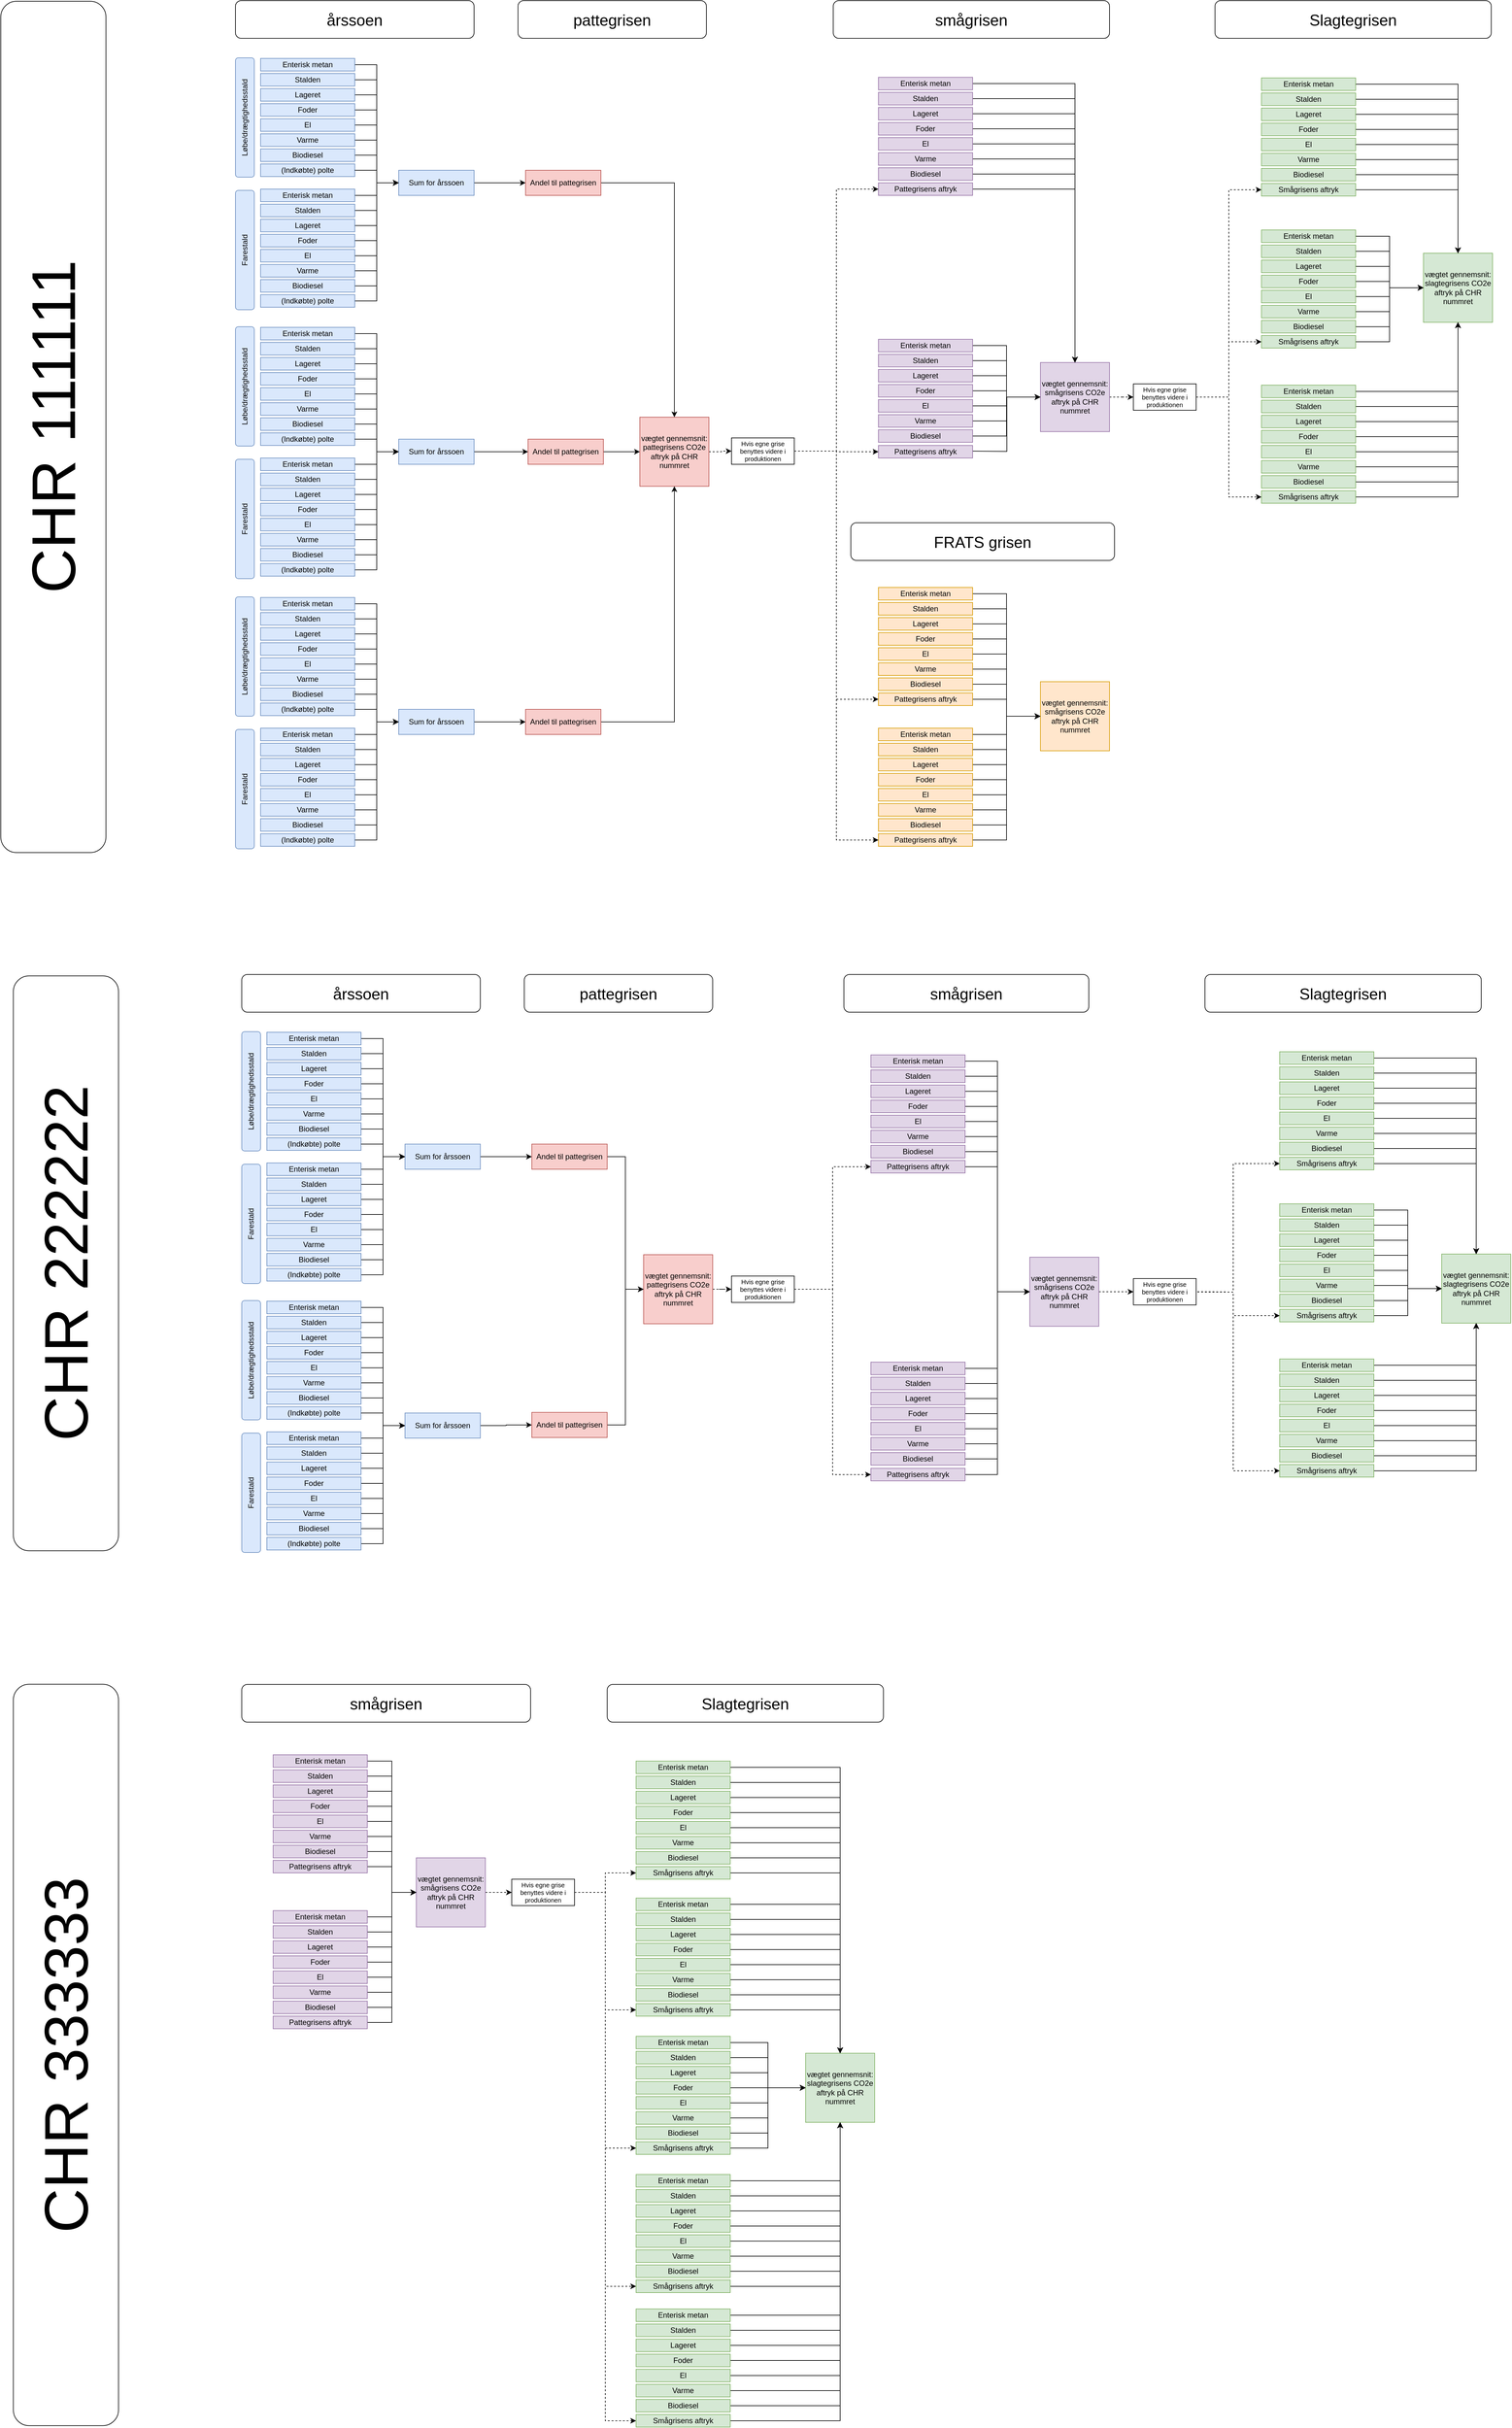 <mxfile version="20.3.5" type="github">
  <diagram id="C5RBs43oDa-KdzZeNtuy" name="Page-1">
    <mxGraphModel dx="10630" dy="3847" grid="1" gridSize="10" guides="1" tooltips="1" connect="1" arrows="1" fold="1" page="1" pageScale="1" pageWidth="827" pageHeight="1169" math="0" shadow="0">
      <root>
        <mxCell id="WIyWlLk6GJQsqaUBKTNV-0" />
        <mxCell id="WIyWlLk6GJQsqaUBKTNV-1" parent="WIyWlLk6GJQsqaUBKTNV-0" />
        <mxCell id="vS6JaXDpFEPLMcrLEANU-34" value="årssoen" style="rounded=1;whiteSpace=wrap;html=1;fillColor=none;fontSize=25;strokeColor=#000000;" parent="WIyWlLk6GJQsqaUBKTNV-1" vertex="1">
          <mxGeometry x="-50" y="10" width="380" height="60" as="geometry" />
        </mxCell>
        <mxCell id="Sf_NmLY8HooHDOu4ANE3-1935" style="edgeStyle=orthogonalEdgeStyle;rounded=0;orthogonalLoop=1;jettySize=auto;html=1;dashed=1;strokeColor=#000000;fontSize=10;" edge="1" parent="WIyWlLk6GJQsqaUBKTNV-1" source="vS6JaXDpFEPLMcrLEANU-47" target="Sf_NmLY8HooHDOu4ANE3-1928">
          <mxGeometry relative="1" as="geometry" />
        </mxCell>
        <mxCell id="vS6JaXDpFEPLMcrLEANU-47" value="vægtet gennemsnit: pattegrisens CO2e aftryk på CHR nummret" style="whiteSpace=wrap;html=1;aspect=fixed;fillColor=#f8cecc;strokeColor=#b85450;rounded=0;shadow=0;glass=0;sketch=0;" parent="WIyWlLk6GJQsqaUBKTNV-1" vertex="1">
          <mxGeometry x="594" y="673" width="110" height="110" as="geometry" />
        </mxCell>
        <mxCell id="vS6JaXDpFEPLMcrLEANU-53" value="pattegrisen" style="rounded=1;whiteSpace=wrap;html=1;fillColor=none;fontSize=25;strokeColor=#000000;" parent="WIyWlLk6GJQsqaUBKTNV-1" vertex="1">
          <mxGeometry x="400" y="10" width="300" height="60" as="geometry" />
        </mxCell>
        <mxCell id="Sf_NmLY8HooHDOu4ANE3-1942" style="edgeStyle=orthogonalEdgeStyle;rounded=0;orthogonalLoop=1;jettySize=auto;html=1;dashed=1;strokeColor=#000000;fontSize=10;" edge="1" parent="WIyWlLk6GJQsqaUBKTNV-1" source="vS6JaXDpFEPLMcrLEANU-64" target="Sf_NmLY8HooHDOu4ANE3-1941">
          <mxGeometry relative="1" as="geometry" />
        </mxCell>
        <mxCell id="vS6JaXDpFEPLMcrLEANU-64" value="vægtet gennemsnit: smågrisens CO2e aftryk på CHR nummret" style="whiteSpace=wrap;html=1;aspect=fixed;fillColor=#e1d5e7;strokeColor=#9673a6;" parent="WIyWlLk6GJQsqaUBKTNV-1" vertex="1">
          <mxGeometry x="1232" y="586" width="110" height="110" as="geometry" />
        </mxCell>
        <mxCell id="vS6JaXDpFEPLMcrLEANU-71" value="&lt;font style=&quot;font-size: 25px;&quot;&gt;smågrisen&lt;/font&gt;" style="rounded=1;whiteSpace=wrap;html=1;fillColor=none;strokeColor=#000000;" parent="WIyWlLk6GJQsqaUBKTNV-1" vertex="1">
          <mxGeometry x="902" y="10" width="440" height="60" as="geometry" />
        </mxCell>
        <mxCell id="vS6JaXDpFEPLMcrLEANU-94" value="&lt;font style=&quot;font-size: 25px;&quot;&gt;Slagtegrisen&lt;/font&gt;" style="rounded=1;whiteSpace=wrap;html=1;fillColor=none;strokeColor=#000000;" parent="WIyWlLk6GJQsqaUBKTNV-1" vertex="1">
          <mxGeometry x="1510" y="10" width="440" height="60" as="geometry" />
        </mxCell>
        <mxCell id="Sf_NmLY8HooHDOu4ANE3-17" style="edgeStyle=orthogonalEdgeStyle;rounded=0;orthogonalLoop=1;jettySize=auto;html=1;entryX=0;entryY=0.5;entryDx=0;entryDy=0;strokeColor=#000000;" edge="1" parent="WIyWlLk6GJQsqaUBKTNV-1" source="Sf_NmLY8HooHDOu4ANE3-6" target="Sf_NmLY8HooHDOu4ANE3-16">
          <mxGeometry relative="1" as="geometry" />
        </mxCell>
        <mxCell id="Sf_NmLY8HooHDOu4ANE3-6" value="Enterisk metan" style="rounded=0;whiteSpace=wrap;html=1;fillColor=#dae8fc;strokeColor=#6c8ebf;" vertex="1" parent="WIyWlLk6GJQsqaUBKTNV-1">
          <mxGeometry x="-10" y="102" width="150" height="20" as="geometry" />
        </mxCell>
        <mxCell id="Sf_NmLY8HooHDOu4ANE3-21" style="edgeStyle=orthogonalEdgeStyle;rounded=0;orthogonalLoop=1;jettySize=auto;html=1;entryX=0;entryY=0.5;entryDx=0;entryDy=0;strokeColor=#000000;" edge="1" parent="WIyWlLk6GJQsqaUBKTNV-1" source="Sf_NmLY8HooHDOu4ANE3-7" target="Sf_NmLY8HooHDOu4ANE3-16">
          <mxGeometry relative="1" as="geometry" />
        </mxCell>
        <mxCell id="Sf_NmLY8HooHDOu4ANE3-7" value="Stalden" style="rounded=0;whiteSpace=wrap;html=1;fillColor=#dae8fc;strokeColor=#6c8ebf;" vertex="1" parent="WIyWlLk6GJQsqaUBKTNV-1">
          <mxGeometry x="-10" y="126" width="150" height="20" as="geometry" />
        </mxCell>
        <mxCell id="Sf_NmLY8HooHDOu4ANE3-23" style="edgeStyle=orthogonalEdgeStyle;rounded=0;orthogonalLoop=1;jettySize=auto;html=1;entryX=0;entryY=0.5;entryDx=0;entryDy=0;strokeColor=#000000;" edge="1" parent="WIyWlLk6GJQsqaUBKTNV-1" source="Sf_NmLY8HooHDOu4ANE3-8" target="Sf_NmLY8HooHDOu4ANE3-16">
          <mxGeometry relative="1" as="geometry" />
        </mxCell>
        <mxCell id="Sf_NmLY8HooHDOu4ANE3-8" value="Lageret" style="rounded=0;whiteSpace=wrap;html=1;fillColor=#dae8fc;strokeColor=#6c8ebf;" vertex="1" parent="WIyWlLk6GJQsqaUBKTNV-1">
          <mxGeometry x="-10" y="150" width="150" height="20" as="geometry" />
        </mxCell>
        <mxCell id="Sf_NmLY8HooHDOu4ANE3-22" style="edgeStyle=orthogonalEdgeStyle;rounded=0;orthogonalLoop=1;jettySize=auto;html=1;entryX=0;entryY=0.5;entryDx=0;entryDy=0;strokeColor=#000000;" edge="1" parent="WIyWlLk6GJQsqaUBKTNV-1" source="Sf_NmLY8HooHDOu4ANE3-9" target="Sf_NmLY8HooHDOu4ANE3-16">
          <mxGeometry relative="1" as="geometry">
            <mxPoint x="390" y="196" as="targetPoint" />
          </mxGeometry>
        </mxCell>
        <mxCell id="Sf_NmLY8HooHDOu4ANE3-9" value="Foder" style="rounded=0;whiteSpace=wrap;html=1;fillColor=#dae8fc;strokeColor=#6c8ebf;" vertex="1" parent="WIyWlLk6GJQsqaUBKTNV-1">
          <mxGeometry x="-10" y="174" width="150" height="20" as="geometry" />
        </mxCell>
        <mxCell id="Sf_NmLY8HooHDOu4ANE3-25" style="edgeStyle=orthogonalEdgeStyle;rounded=0;orthogonalLoop=1;jettySize=auto;html=1;entryX=0;entryY=0.5;entryDx=0;entryDy=0;strokeColor=#000000;" edge="1" parent="WIyWlLk6GJQsqaUBKTNV-1" source="Sf_NmLY8HooHDOu4ANE3-10" target="Sf_NmLY8HooHDOu4ANE3-16">
          <mxGeometry relative="1" as="geometry" />
        </mxCell>
        <mxCell id="Sf_NmLY8HooHDOu4ANE3-10" value="El" style="rounded=0;whiteSpace=wrap;html=1;fillColor=#dae8fc;strokeColor=#6c8ebf;" vertex="1" parent="WIyWlLk6GJQsqaUBKTNV-1">
          <mxGeometry x="-10" y="198" width="150" height="20" as="geometry" />
        </mxCell>
        <mxCell id="Sf_NmLY8HooHDOu4ANE3-27" style="edgeStyle=orthogonalEdgeStyle;rounded=0;orthogonalLoop=1;jettySize=auto;html=1;entryX=0;entryY=0.5;entryDx=0;entryDy=0;strokeColor=#000000;" edge="1" parent="WIyWlLk6GJQsqaUBKTNV-1" source="Sf_NmLY8HooHDOu4ANE3-11" target="Sf_NmLY8HooHDOu4ANE3-16">
          <mxGeometry relative="1" as="geometry" />
        </mxCell>
        <mxCell id="Sf_NmLY8HooHDOu4ANE3-11" value="Varme" style="rounded=0;whiteSpace=wrap;html=1;fillColor=#dae8fc;strokeColor=#6c8ebf;" vertex="1" parent="WIyWlLk6GJQsqaUBKTNV-1">
          <mxGeometry x="-10" y="222" width="150" height="20" as="geometry" />
        </mxCell>
        <mxCell id="Sf_NmLY8HooHDOu4ANE3-30" value="" style="edgeStyle=orthogonalEdgeStyle;rounded=0;orthogonalLoop=1;jettySize=auto;html=1;entryX=0;entryY=0.5;entryDx=0;entryDy=0;strokeColor=#000000;" edge="1" parent="WIyWlLk6GJQsqaUBKTNV-1" source="Sf_NmLY8HooHDOu4ANE3-12" target="Sf_NmLY8HooHDOu4ANE3-16">
          <mxGeometry relative="1" as="geometry">
            <mxPoint x="220" y="256" as="targetPoint" />
          </mxGeometry>
        </mxCell>
        <mxCell id="Sf_NmLY8HooHDOu4ANE3-12" value="Biodiesel" style="rounded=0;whiteSpace=wrap;html=1;fillColor=#dae8fc;strokeColor=#6c8ebf;" vertex="1" parent="WIyWlLk6GJQsqaUBKTNV-1">
          <mxGeometry x="-10" y="246" width="150" height="20" as="geometry" />
        </mxCell>
        <mxCell id="Sf_NmLY8HooHDOu4ANE3-13" value="(Indkøbte) polte" style="rounded=0;whiteSpace=wrap;html=1;fillColor=#dae8fc;strokeColor=#6c8ebf;" vertex="1" parent="WIyWlLk6GJQsqaUBKTNV-1">
          <mxGeometry x="-10" y="270" width="150" height="20" as="geometry" />
        </mxCell>
        <mxCell id="Sf_NmLY8HooHDOu4ANE3-41" style="edgeStyle=orthogonalEdgeStyle;rounded=0;orthogonalLoop=1;jettySize=auto;html=1;entryX=0;entryY=0.5;entryDx=0;entryDy=0;strokeColor=#000000;" edge="1" parent="WIyWlLk6GJQsqaUBKTNV-1" source="Sf_NmLY8HooHDOu4ANE3-32" target="Sf_NmLY8HooHDOu4ANE3-16">
          <mxGeometry relative="1" as="geometry" />
        </mxCell>
        <mxCell id="Sf_NmLY8HooHDOu4ANE3-32" value="Enterisk metan" style="rounded=0;whiteSpace=wrap;html=1;fillColor=#dae8fc;strokeColor=#6c8ebf;" vertex="1" parent="WIyWlLk6GJQsqaUBKTNV-1">
          <mxGeometry x="-10" y="310" width="150" height="20" as="geometry" />
        </mxCell>
        <mxCell id="Sf_NmLY8HooHDOu4ANE3-42" style="edgeStyle=orthogonalEdgeStyle;rounded=0;orthogonalLoop=1;jettySize=auto;html=1;entryX=0;entryY=0.5;entryDx=0;entryDy=0;strokeColor=#000000;" edge="1" parent="WIyWlLk6GJQsqaUBKTNV-1" source="Sf_NmLY8HooHDOu4ANE3-33" target="Sf_NmLY8HooHDOu4ANE3-16">
          <mxGeometry relative="1" as="geometry" />
        </mxCell>
        <mxCell id="Sf_NmLY8HooHDOu4ANE3-33" value="Stalden" style="rounded=0;whiteSpace=wrap;html=1;fillColor=#dae8fc;strokeColor=#6c8ebf;" vertex="1" parent="WIyWlLk6GJQsqaUBKTNV-1">
          <mxGeometry x="-10" y="334" width="150" height="20" as="geometry" />
        </mxCell>
        <mxCell id="Sf_NmLY8HooHDOu4ANE3-44" style="edgeStyle=orthogonalEdgeStyle;rounded=0;orthogonalLoop=1;jettySize=auto;html=1;entryX=0;entryY=0.5;entryDx=0;entryDy=0;strokeColor=#000000;" edge="1" parent="WIyWlLk6GJQsqaUBKTNV-1" source="Sf_NmLY8HooHDOu4ANE3-34" target="Sf_NmLY8HooHDOu4ANE3-16">
          <mxGeometry relative="1" as="geometry" />
        </mxCell>
        <mxCell id="Sf_NmLY8HooHDOu4ANE3-34" value="Lageret" style="rounded=0;whiteSpace=wrap;html=1;fillColor=#dae8fc;strokeColor=#6c8ebf;" vertex="1" parent="WIyWlLk6GJQsqaUBKTNV-1">
          <mxGeometry x="-10" y="358" width="150" height="20" as="geometry" />
        </mxCell>
        <mxCell id="Sf_NmLY8HooHDOu4ANE3-51" style="edgeStyle=orthogonalEdgeStyle;rounded=0;orthogonalLoop=1;jettySize=auto;html=1;entryX=0;entryY=0.5;entryDx=0;entryDy=0;strokeColor=#000000;" edge="1" parent="WIyWlLk6GJQsqaUBKTNV-1" source="Sf_NmLY8HooHDOu4ANE3-35" target="Sf_NmLY8HooHDOu4ANE3-16">
          <mxGeometry relative="1" as="geometry" />
        </mxCell>
        <mxCell id="Sf_NmLY8HooHDOu4ANE3-35" value="Foder" style="rounded=0;whiteSpace=wrap;html=1;fillColor=#dae8fc;strokeColor=#6c8ebf;" vertex="1" parent="WIyWlLk6GJQsqaUBKTNV-1">
          <mxGeometry x="-10" y="382" width="150" height="20" as="geometry" />
        </mxCell>
        <mxCell id="Sf_NmLY8HooHDOu4ANE3-50" style="edgeStyle=orthogonalEdgeStyle;rounded=0;orthogonalLoop=1;jettySize=auto;html=1;entryX=0;entryY=0.5;entryDx=0;entryDy=0;strokeColor=#000000;" edge="1" parent="WIyWlLk6GJQsqaUBKTNV-1" source="Sf_NmLY8HooHDOu4ANE3-36" target="Sf_NmLY8HooHDOu4ANE3-16">
          <mxGeometry relative="1" as="geometry" />
        </mxCell>
        <mxCell id="Sf_NmLY8HooHDOu4ANE3-36" value="El" style="rounded=0;whiteSpace=wrap;html=1;fillColor=#dae8fc;strokeColor=#6c8ebf;" vertex="1" parent="WIyWlLk6GJQsqaUBKTNV-1">
          <mxGeometry x="-10" y="406" width="150" height="20" as="geometry" />
        </mxCell>
        <mxCell id="Sf_NmLY8HooHDOu4ANE3-49" style="edgeStyle=orthogonalEdgeStyle;rounded=0;orthogonalLoop=1;jettySize=auto;html=1;entryX=0;entryY=0.5;entryDx=0;entryDy=0;strokeColor=#000000;" edge="1" parent="WIyWlLk6GJQsqaUBKTNV-1" source="Sf_NmLY8HooHDOu4ANE3-37" target="Sf_NmLY8HooHDOu4ANE3-16">
          <mxGeometry relative="1" as="geometry" />
        </mxCell>
        <mxCell id="Sf_NmLY8HooHDOu4ANE3-37" value="Varme" style="rounded=0;whiteSpace=wrap;html=1;fillColor=#dae8fc;strokeColor=#6c8ebf;" vertex="1" parent="WIyWlLk6GJQsqaUBKTNV-1">
          <mxGeometry x="-10" y="430" width="150" height="20" as="geometry" />
        </mxCell>
        <mxCell id="Sf_NmLY8HooHDOu4ANE3-48" style="edgeStyle=orthogonalEdgeStyle;rounded=0;orthogonalLoop=1;jettySize=auto;html=1;entryX=0;entryY=0.5;entryDx=0;entryDy=0;strokeColor=#000000;" edge="1" parent="WIyWlLk6GJQsqaUBKTNV-1" source="Sf_NmLY8HooHDOu4ANE3-38" target="Sf_NmLY8HooHDOu4ANE3-16">
          <mxGeometry relative="1" as="geometry" />
        </mxCell>
        <mxCell id="Sf_NmLY8HooHDOu4ANE3-38" value="Biodiesel" style="rounded=0;whiteSpace=wrap;html=1;fillColor=#dae8fc;strokeColor=#6c8ebf;" vertex="1" parent="WIyWlLk6GJQsqaUBKTNV-1">
          <mxGeometry x="-10" y="454" width="150" height="20" as="geometry" />
        </mxCell>
        <mxCell id="Sf_NmLY8HooHDOu4ANE3-47" style="edgeStyle=orthogonalEdgeStyle;rounded=0;orthogonalLoop=1;jettySize=auto;html=1;entryX=0;entryY=0.5;entryDx=0;entryDy=0;strokeColor=#000000;" edge="1" parent="WIyWlLk6GJQsqaUBKTNV-1" source="Sf_NmLY8HooHDOu4ANE3-39" target="Sf_NmLY8HooHDOu4ANE3-16">
          <mxGeometry relative="1" as="geometry" />
        </mxCell>
        <mxCell id="Sf_NmLY8HooHDOu4ANE3-39" value="(Indkøbte) polte" style="rounded=0;whiteSpace=wrap;html=1;fillColor=#dae8fc;strokeColor=#6c8ebf;" vertex="1" parent="WIyWlLk6GJQsqaUBKTNV-1">
          <mxGeometry x="-10" y="478" width="150" height="20" as="geometry" />
        </mxCell>
        <mxCell id="Sf_NmLY8HooHDOu4ANE3-40" value="Farestald" style="rounded=1;whiteSpace=wrap;html=1;fillColor=#dae8fc;rotation=-90;strokeColor=#6c8ebf;" vertex="1" parent="WIyWlLk6GJQsqaUBKTNV-1">
          <mxGeometry x="-130" y="392" width="190" height="30" as="geometry" />
        </mxCell>
        <mxCell id="Sf_NmLY8HooHDOu4ANE3-52" value="Løbe/drægtighedsstald" style="rounded=1;whiteSpace=wrap;html=1;fillColor=#dae8fc;rotation=-90;strokeColor=#6c8ebf;" vertex="1" parent="WIyWlLk6GJQsqaUBKTNV-1">
          <mxGeometry x="-130" y="181" width="190" height="30" as="geometry" />
        </mxCell>
        <mxCell id="Sf_NmLY8HooHDOu4ANE3-162" style="edgeStyle=orthogonalEdgeStyle;rounded=0;orthogonalLoop=1;jettySize=auto;html=1;strokeColor=#000000;" edge="1" parent="WIyWlLk6GJQsqaUBKTNV-1" source="Sf_NmLY8HooHDOu4ANE3-16" target="Sf_NmLY8HooHDOu4ANE3-159">
          <mxGeometry relative="1" as="geometry" />
        </mxCell>
        <mxCell id="Sf_NmLY8HooHDOu4ANE3-16" value="Sum for årssoen" style="rounded=0;whiteSpace=wrap;html=1;fillColor=#dae8fc;strokeColor=#6c8ebf;" vertex="1" parent="WIyWlLk6GJQsqaUBKTNV-1">
          <mxGeometry x="210" y="280" width="120" height="40" as="geometry" />
        </mxCell>
        <mxCell id="Sf_NmLY8HooHDOu4ANE3-53" value="" style="edgeStyle=orthogonalEdgeStyle;rounded=0;orthogonalLoop=1;jettySize=auto;html=1;endArrow=none;strokeColor=#000000;" edge="1" parent="WIyWlLk6GJQsqaUBKTNV-1" source="Sf_NmLY8HooHDOu4ANE3-13" target="Sf_NmLY8HooHDOu4ANE3-16">
          <mxGeometry relative="1" as="geometry">
            <mxPoint x="400" y="286.0" as="targetPoint" />
            <mxPoint x="140" y="280" as="sourcePoint" />
          </mxGeometry>
        </mxCell>
        <mxCell id="Sf_NmLY8HooHDOu4ANE3-89" style="edgeStyle=orthogonalEdgeStyle;rounded=0;orthogonalLoop=1;jettySize=auto;html=1;entryX=0;entryY=0.5;entryDx=0;entryDy=0;strokeColor=#000000;" edge="1" parent="WIyWlLk6GJQsqaUBKTNV-1" source="Sf_NmLY8HooHDOu4ANE3-90" target="Sf_NmLY8HooHDOu4ANE3-122">
          <mxGeometry relative="1" as="geometry" />
        </mxCell>
        <mxCell id="Sf_NmLY8HooHDOu4ANE3-90" value="Enterisk metan" style="rounded=0;whiteSpace=wrap;html=1;fillColor=#dae8fc;strokeColor=#6c8ebf;" vertex="1" parent="WIyWlLk6GJQsqaUBKTNV-1">
          <mxGeometry x="-10" y="530" width="150" height="20" as="geometry" />
        </mxCell>
        <mxCell id="Sf_NmLY8HooHDOu4ANE3-91" style="edgeStyle=orthogonalEdgeStyle;rounded=0;orthogonalLoop=1;jettySize=auto;html=1;entryX=0;entryY=0.5;entryDx=0;entryDy=0;strokeColor=#000000;" edge="1" parent="WIyWlLk6GJQsqaUBKTNV-1" source="Sf_NmLY8HooHDOu4ANE3-92" target="Sf_NmLY8HooHDOu4ANE3-122">
          <mxGeometry relative="1" as="geometry" />
        </mxCell>
        <mxCell id="Sf_NmLY8HooHDOu4ANE3-92" value="Stalden" style="rounded=0;whiteSpace=wrap;html=1;fillColor=#dae8fc;strokeColor=#6c8ebf;" vertex="1" parent="WIyWlLk6GJQsqaUBKTNV-1">
          <mxGeometry x="-10" y="554" width="150" height="20" as="geometry" />
        </mxCell>
        <mxCell id="Sf_NmLY8HooHDOu4ANE3-93" style="edgeStyle=orthogonalEdgeStyle;rounded=0;orthogonalLoop=1;jettySize=auto;html=1;entryX=0;entryY=0.5;entryDx=0;entryDy=0;strokeColor=#000000;" edge="1" parent="WIyWlLk6GJQsqaUBKTNV-1" source="Sf_NmLY8HooHDOu4ANE3-94" target="Sf_NmLY8HooHDOu4ANE3-122">
          <mxGeometry relative="1" as="geometry" />
        </mxCell>
        <mxCell id="Sf_NmLY8HooHDOu4ANE3-94" value="Lageret" style="rounded=0;whiteSpace=wrap;html=1;fillColor=#dae8fc;strokeColor=#6c8ebf;" vertex="1" parent="WIyWlLk6GJQsqaUBKTNV-1">
          <mxGeometry x="-10" y="578" width="150" height="20" as="geometry" />
        </mxCell>
        <mxCell id="Sf_NmLY8HooHDOu4ANE3-95" style="edgeStyle=orthogonalEdgeStyle;rounded=0;orthogonalLoop=1;jettySize=auto;html=1;entryX=0;entryY=0.5;entryDx=0;entryDy=0;strokeColor=#000000;" edge="1" parent="WIyWlLk6GJQsqaUBKTNV-1" source="Sf_NmLY8HooHDOu4ANE3-96" target="Sf_NmLY8HooHDOu4ANE3-122">
          <mxGeometry relative="1" as="geometry">
            <mxPoint x="390" y="624" as="targetPoint" />
          </mxGeometry>
        </mxCell>
        <mxCell id="Sf_NmLY8HooHDOu4ANE3-96" value="Foder" style="rounded=0;whiteSpace=wrap;html=1;fillColor=#dae8fc;strokeColor=#6c8ebf;" vertex="1" parent="WIyWlLk6GJQsqaUBKTNV-1">
          <mxGeometry x="-10" y="602" width="150" height="20" as="geometry" />
        </mxCell>
        <mxCell id="Sf_NmLY8HooHDOu4ANE3-97" style="edgeStyle=orthogonalEdgeStyle;rounded=0;orthogonalLoop=1;jettySize=auto;html=1;entryX=0;entryY=0.5;entryDx=0;entryDy=0;strokeColor=#000000;" edge="1" parent="WIyWlLk6GJQsqaUBKTNV-1" source="Sf_NmLY8HooHDOu4ANE3-98" target="Sf_NmLY8HooHDOu4ANE3-122">
          <mxGeometry relative="1" as="geometry" />
        </mxCell>
        <mxCell id="Sf_NmLY8HooHDOu4ANE3-98" value="El" style="rounded=0;whiteSpace=wrap;html=1;fillColor=#dae8fc;strokeColor=#6c8ebf;" vertex="1" parent="WIyWlLk6GJQsqaUBKTNV-1">
          <mxGeometry x="-10" y="626" width="150" height="20" as="geometry" />
        </mxCell>
        <mxCell id="Sf_NmLY8HooHDOu4ANE3-99" style="edgeStyle=orthogonalEdgeStyle;rounded=0;orthogonalLoop=1;jettySize=auto;html=1;entryX=0;entryY=0.5;entryDx=0;entryDy=0;strokeColor=#000000;" edge="1" parent="WIyWlLk6GJQsqaUBKTNV-1" source="Sf_NmLY8HooHDOu4ANE3-100" target="Sf_NmLY8HooHDOu4ANE3-122">
          <mxGeometry relative="1" as="geometry" />
        </mxCell>
        <mxCell id="Sf_NmLY8HooHDOu4ANE3-100" value="Varme" style="rounded=0;whiteSpace=wrap;html=1;fillColor=#dae8fc;strokeColor=#6c8ebf;" vertex="1" parent="WIyWlLk6GJQsqaUBKTNV-1">
          <mxGeometry x="-10" y="650" width="150" height="20" as="geometry" />
        </mxCell>
        <mxCell id="Sf_NmLY8HooHDOu4ANE3-101" value="" style="edgeStyle=orthogonalEdgeStyle;rounded=0;orthogonalLoop=1;jettySize=auto;html=1;entryX=0;entryY=0.5;entryDx=0;entryDy=0;strokeColor=#000000;" edge="1" parent="WIyWlLk6GJQsqaUBKTNV-1" source="Sf_NmLY8HooHDOu4ANE3-102" target="Sf_NmLY8HooHDOu4ANE3-122">
          <mxGeometry relative="1" as="geometry">
            <mxPoint x="220" y="684" as="targetPoint" />
          </mxGeometry>
        </mxCell>
        <mxCell id="Sf_NmLY8HooHDOu4ANE3-102" value="Biodiesel" style="rounded=0;whiteSpace=wrap;html=1;fillColor=#dae8fc;strokeColor=#6c8ebf;" vertex="1" parent="WIyWlLk6GJQsqaUBKTNV-1">
          <mxGeometry x="-10" y="674" width="150" height="20" as="geometry" />
        </mxCell>
        <mxCell id="Sf_NmLY8HooHDOu4ANE3-103" value="(Indkøbte) polte" style="rounded=0;whiteSpace=wrap;html=1;fillColor=#dae8fc;strokeColor=#6c8ebf;" vertex="1" parent="WIyWlLk6GJQsqaUBKTNV-1">
          <mxGeometry x="-10" y="698" width="150" height="20" as="geometry" />
        </mxCell>
        <mxCell id="Sf_NmLY8HooHDOu4ANE3-104" style="edgeStyle=orthogonalEdgeStyle;rounded=0;orthogonalLoop=1;jettySize=auto;html=1;entryX=0;entryY=0.5;entryDx=0;entryDy=0;strokeColor=#000000;" edge="1" parent="WIyWlLk6GJQsqaUBKTNV-1" source="Sf_NmLY8HooHDOu4ANE3-105" target="Sf_NmLY8HooHDOu4ANE3-122">
          <mxGeometry relative="1" as="geometry" />
        </mxCell>
        <mxCell id="Sf_NmLY8HooHDOu4ANE3-105" value="Enterisk metan" style="rounded=0;whiteSpace=wrap;html=1;fillColor=#dae8fc;strokeColor=#6c8ebf;" vertex="1" parent="WIyWlLk6GJQsqaUBKTNV-1">
          <mxGeometry x="-10" y="738" width="150" height="20" as="geometry" />
        </mxCell>
        <mxCell id="Sf_NmLY8HooHDOu4ANE3-106" style="edgeStyle=orthogonalEdgeStyle;rounded=0;orthogonalLoop=1;jettySize=auto;html=1;entryX=0;entryY=0.5;entryDx=0;entryDy=0;strokeColor=#000000;" edge="1" parent="WIyWlLk6GJQsqaUBKTNV-1" source="Sf_NmLY8HooHDOu4ANE3-107" target="Sf_NmLY8HooHDOu4ANE3-122">
          <mxGeometry relative="1" as="geometry" />
        </mxCell>
        <mxCell id="Sf_NmLY8HooHDOu4ANE3-107" value="Stalden" style="rounded=0;whiteSpace=wrap;html=1;fillColor=#dae8fc;strokeColor=#6c8ebf;" vertex="1" parent="WIyWlLk6GJQsqaUBKTNV-1">
          <mxGeometry x="-10" y="762" width="150" height="20" as="geometry" />
        </mxCell>
        <mxCell id="Sf_NmLY8HooHDOu4ANE3-108" style="edgeStyle=orthogonalEdgeStyle;rounded=0;orthogonalLoop=1;jettySize=auto;html=1;entryX=0;entryY=0.5;entryDx=0;entryDy=0;strokeColor=#000000;" edge="1" parent="WIyWlLk6GJQsqaUBKTNV-1" source="Sf_NmLY8HooHDOu4ANE3-109" target="Sf_NmLY8HooHDOu4ANE3-122">
          <mxGeometry relative="1" as="geometry" />
        </mxCell>
        <mxCell id="Sf_NmLY8HooHDOu4ANE3-109" value="Lageret" style="rounded=0;whiteSpace=wrap;html=1;fillColor=#dae8fc;strokeColor=#6c8ebf;" vertex="1" parent="WIyWlLk6GJQsqaUBKTNV-1">
          <mxGeometry x="-10" y="786" width="150" height="20" as="geometry" />
        </mxCell>
        <mxCell id="Sf_NmLY8HooHDOu4ANE3-110" style="edgeStyle=orthogonalEdgeStyle;rounded=0;orthogonalLoop=1;jettySize=auto;html=1;entryX=0;entryY=0.5;entryDx=0;entryDy=0;strokeColor=#000000;" edge="1" parent="WIyWlLk6GJQsqaUBKTNV-1" source="Sf_NmLY8HooHDOu4ANE3-111" target="Sf_NmLY8HooHDOu4ANE3-122">
          <mxGeometry relative="1" as="geometry" />
        </mxCell>
        <mxCell id="Sf_NmLY8HooHDOu4ANE3-111" value="Foder" style="rounded=0;whiteSpace=wrap;html=1;fillColor=#dae8fc;strokeColor=#6c8ebf;" vertex="1" parent="WIyWlLk6GJQsqaUBKTNV-1">
          <mxGeometry x="-10" y="810" width="150" height="20" as="geometry" />
        </mxCell>
        <mxCell id="Sf_NmLY8HooHDOu4ANE3-112" style="edgeStyle=orthogonalEdgeStyle;rounded=0;orthogonalLoop=1;jettySize=auto;html=1;entryX=0;entryY=0.5;entryDx=0;entryDy=0;strokeColor=#000000;" edge="1" parent="WIyWlLk6GJQsqaUBKTNV-1" source="Sf_NmLY8HooHDOu4ANE3-113" target="Sf_NmLY8HooHDOu4ANE3-122">
          <mxGeometry relative="1" as="geometry" />
        </mxCell>
        <mxCell id="Sf_NmLY8HooHDOu4ANE3-113" value="El" style="rounded=0;whiteSpace=wrap;html=1;fillColor=#dae8fc;strokeColor=#6c8ebf;" vertex="1" parent="WIyWlLk6GJQsqaUBKTNV-1">
          <mxGeometry x="-10" y="834" width="150" height="20" as="geometry" />
        </mxCell>
        <mxCell id="Sf_NmLY8HooHDOu4ANE3-114" style="edgeStyle=orthogonalEdgeStyle;rounded=0;orthogonalLoop=1;jettySize=auto;html=1;entryX=0;entryY=0.5;entryDx=0;entryDy=0;strokeColor=#000000;" edge="1" parent="WIyWlLk6GJQsqaUBKTNV-1" source="Sf_NmLY8HooHDOu4ANE3-115" target="Sf_NmLY8HooHDOu4ANE3-122">
          <mxGeometry relative="1" as="geometry" />
        </mxCell>
        <mxCell id="Sf_NmLY8HooHDOu4ANE3-115" value="Varme" style="rounded=0;whiteSpace=wrap;html=1;fillColor=#dae8fc;strokeColor=#6c8ebf;" vertex="1" parent="WIyWlLk6GJQsqaUBKTNV-1">
          <mxGeometry x="-10" y="858" width="150" height="20" as="geometry" />
        </mxCell>
        <mxCell id="Sf_NmLY8HooHDOu4ANE3-116" style="edgeStyle=orthogonalEdgeStyle;rounded=0;orthogonalLoop=1;jettySize=auto;html=1;entryX=0;entryY=0.5;entryDx=0;entryDy=0;strokeColor=#000000;" edge="1" parent="WIyWlLk6GJQsqaUBKTNV-1" source="Sf_NmLY8HooHDOu4ANE3-117" target="Sf_NmLY8HooHDOu4ANE3-122">
          <mxGeometry relative="1" as="geometry" />
        </mxCell>
        <mxCell id="Sf_NmLY8HooHDOu4ANE3-117" value="Biodiesel" style="rounded=0;whiteSpace=wrap;html=1;fillColor=#dae8fc;strokeColor=#6c8ebf;" vertex="1" parent="WIyWlLk6GJQsqaUBKTNV-1">
          <mxGeometry x="-10" y="882" width="150" height="20" as="geometry" />
        </mxCell>
        <mxCell id="Sf_NmLY8HooHDOu4ANE3-118" style="edgeStyle=orthogonalEdgeStyle;rounded=0;orthogonalLoop=1;jettySize=auto;html=1;entryX=0;entryY=0.5;entryDx=0;entryDy=0;strokeColor=#000000;" edge="1" parent="WIyWlLk6GJQsqaUBKTNV-1" source="Sf_NmLY8HooHDOu4ANE3-119" target="Sf_NmLY8HooHDOu4ANE3-122">
          <mxGeometry relative="1" as="geometry" />
        </mxCell>
        <mxCell id="Sf_NmLY8HooHDOu4ANE3-119" value="(Indkøbte) polte" style="rounded=0;whiteSpace=wrap;html=1;fillColor=#dae8fc;strokeColor=#6c8ebf;" vertex="1" parent="WIyWlLk6GJQsqaUBKTNV-1">
          <mxGeometry x="-10" y="906" width="150" height="20" as="geometry" />
        </mxCell>
        <mxCell id="Sf_NmLY8HooHDOu4ANE3-120" value="Farestald" style="rounded=1;whiteSpace=wrap;html=1;fillColor=#dae8fc;rotation=-90;strokeColor=#6c8ebf;" vertex="1" parent="WIyWlLk6GJQsqaUBKTNV-1">
          <mxGeometry x="-130" y="820" width="190" height="30" as="geometry" />
        </mxCell>
        <mxCell id="Sf_NmLY8HooHDOu4ANE3-121" value="Løbe/drægtighedsstald" style="rounded=1;whiteSpace=wrap;html=1;fillColor=#dae8fc;rotation=-90;strokeColor=#6c8ebf;" vertex="1" parent="WIyWlLk6GJQsqaUBKTNV-1">
          <mxGeometry x="-130" y="609" width="190" height="30" as="geometry" />
        </mxCell>
        <mxCell id="Sf_NmLY8HooHDOu4ANE3-163" style="edgeStyle=orthogonalEdgeStyle;rounded=0;orthogonalLoop=1;jettySize=auto;html=1;entryX=0;entryY=0.5;entryDx=0;entryDy=0;strokeColor=#000000;" edge="1" parent="WIyWlLk6GJQsqaUBKTNV-1" source="Sf_NmLY8HooHDOu4ANE3-122" target="Sf_NmLY8HooHDOu4ANE3-160">
          <mxGeometry relative="1" as="geometry" />
        </mxCell>
        <mxCell id="Sf_NmLY8HooHDOu4ANE3-122" value="Sum for årssoen" style="rounded=0;whiteSpace=wrap;html=1;fillColor=#dae8fc;strokeColor=#6c8ebf;" vertex="1" parent="WIyWlLk6GJQsqaUBKTNV-1">
          <mxGeometry x="210" y="708" width="120" height="40" as="geometry" />
        </mxCell>
        <mxCell id="Sf_NmLY8HooHDOu4ANE3-123" value="" style="edgeStyle=orthogonalEdgeStyle;rounded=0;orthogonalLoop=1;jettySize=auto;html=1;endArrow=none;strokeColor=#000000;" edge="1" parent="WIyWlLk6GJQsqaUBKTNV-1" source="Sf_NmLY8HooHDOu4ANE3-103" target="Sf_NmLY8HooHDOu4ANE3-122">
          <mxGeometry relative="1" as="geometry">
            <mxPoint x="400" y="714.0" as="targetPoint" />
            <mxPoint x="140" y="708" as="sourcePoint" />
          </mxGeometry>
        </mxCell>
        <mxCell id="Sf_NmLY8HooHDOu4ANE3-124" style="edgeStyle=orthogonalEdgeStyle;rounded=0;orthogonalLoop=1;jettySize=auto;html=1;entryX=0;entryY=0.5;entryDx=0;entryDy=0;strokeColor=#000000;" edge="1" parent="WIyWlLk6GJQsqaUBKTNV-1" source="Sf_NmLY8HooHDOu4ANE3-125" target="Sf_NmLY8HooHDOu4ANE3-157">
          <mxGeometry relative="1" as="geometry" />
        </mxCell>
        <mxCell id="Sf_NmLY8HooHDOu4ANE3-125" value="Enterisk metan" style="rounded=0;whiteSpace=wrap;html=1;fillColor=#dae8fc;strokeColor=#6c8ebf;" vertex="1" parent="WIyWlLk6GJQsqaUBKTNV-1">
          <mxGeometry x="-10" y="960" width="150" height="20" as="geometry" />
        </mxCell>
        <mxCell id="Sf_NmLY8HooHDOu4ANE3-126" style="edgeStyle=orthogonalEdgeStyle;rounded=0;orthogonalLoop=1;jettySize=auto;html=1;entryX=0;entryY=0.5;entryDx=0;entryDy=0;strokeColor=#000000;" edge="1" parent="WIyWlLk6GJQsqaUBKTNV-1" source="Sf_NmLY8HooHDOu4ANE3-127" target="Sf_NmLY8HooHDOu4ANE3-157">
          <mxGeometry relative="1" as="geometry" />
        </mxCell>
        <mxCell id="Sf_NmLY8HooHDOu4ANE3-127" value="Stalden" style="rounded=0;whiteSpace=wrap;html=1;fillColor=#dae8fc;strokeColor=#6c8ebf;" vertex="1" parent="WIyWlLk6GJQsqaUBKTNV-1">
          <mxGeometry x="-10" y="984" width="150" height="20" as="geometry" />
        </mxCell>
        <mxCell id="Sf_NmLY8HooHDOu4ANE3-128" style="edgeStyle=orthogonalEdgeStyle;rounded=0;orthogonalLoop=1;jettySize=auto;html=1;entryX=0;entryY=0.5;entryDx=0;entryDy=0;strokeColor=#000000;" edge="1" parent="WIyWlLk6GJQsqaUBKTNV-1" source="Sf_NmLY8HooHDOu4ANE3-129" target="Sf_NmLY8HooHDOu4ANE3-157">
          <mxGeometry relative="1" as="geometry" />
        </mxCell>
        <mxCell id="Sf_NmLY8HooHDOu4ANE3-129" value="Lageret" style="rounded=0;whiteSpace=wrap;html=1;fillColor=#dae8fc;strokeColor=#6c8ebf;" vertex="1" parent="WIyWlLk6GJQsqaUBKTNV-1">
          <mxGeometry x="-10" y="1008" width="150" height="20" as="geometry" />
        </mxCell>
        <mxCell id="Sf_NmLY8HooHDOu4ANE3-130" style="edgeStyle=orthogonalEdgeStyle;rounded=0;orthogonalLoop=1;jettySize=auto;html=1;entryX=0;entryY=0.5;entryDx=0;entryDy=0;strokeColor=#000000;" edge="1" parent="WIyWlLk6GJQsqaUBKTNV-1" source="Sf_NmLY8HooHDOu4ANE3-131" target="Sf_NmLY8HooHDOu4ANE3-157">
          <mxGeometry relative="1" as="geometry">
            <mxPoint x="390" y="1054" as="targetPoint" />
          </mxGeometry>
        </mxCell>
        <mxCell id="Sf_NmLY8HooHDOu4ANE3-131" value="Foder" style="rounded=0;whiteSpace=wrap;html=1;fillColor=#dae8fc;strokeColor=#6c8ebf;" vertex="1" parent="WIyWlLk6GJQsqaUBKTNV-1">
          <mxGeometry x="-10" y="1032" width="150" height="20" as="geometry" />
        </mxCell>
        <mxCell id="Sf_NmLY8HooHDOu4ANE3-132" style="edgeStyle=orthogonalEdgeStyle;rounded=0;orthogonalLoop=1;jettySize=auto;html=1;entryX=0;entryY=0.5;entryDx=0;entryDy=0;strokeColor=#000000;" edge="1" parent="WIyWlLk6GJQsqaUBKTNV-1" source="Sf_NmLY8HooHDOu4ANE3-133" target="Sf_NmLY8HooHDOu4ANE3-157">
          <mxGeometry relative="1" as="geometry" />
        </mxCell>
        <mxCell id="Sf_NmLY8HooHDOu4ANE3-133" value="El" style="rounded=0;whiteSpace=wrap;html=1;fillColor=#dae8fc;strokeColor=#6c8ebf;" vertex="1" parent="WIyWlLk6GJQsqaUBKTNV-1">
          <mxGeometry x="-10" y="1056" width="150" height="20" as="geometry" />
        </mxCell>
        <mxCell id="Sf_NmLY8HooHDOu4ANE3-134" style="edgeStyle=orthogonalEdgeStyle;rounded=0;orthogonalLoop=1;jettySize=auto;html=1;entryX=0;entryY=0.5;entryDx=0;entryDy=0;strokeColor=#000000;" edge="1" parent="WIyWlLk6GJQsqaUBKTNV-1" source="Sf_NmLY8HooHDOu4ANE3-135" target="Sf_NmLY8HooHDOu4ANE3-157">
          <mxGeometry relative="1" as="geometry" />
        </mxCell>
        <mxCell id="Sf_NmLY8HooHDOu4ANE3-135" value="Varme" style="rounded=0;whiteSpace=wrap;html=1;fillColor=#dae8fc;strokeColor=#6c8ebf;" vertex="1" parent="WIyWlLk6GJQsqaUBKTNV-1">
          <mxGeometry x="-10" y="1080" width="150" height="20" as="geometry" />
        </mxCell>
        <mxCell id="Sf_NmLY8HooHDOu4ANE3-136" value="" style="edgeStyle=orthogonalEdgeStyle;rounded=0;orthogonalLoop=1;jettySize=auto;html=1;entryX=0;entryY=0.5;entryDx=0;entryDy=0;strokeColor=#000000;" edge="1" parent="WIyWlLk6GJQsqaUBKTNV-1" source="Sf_NmLY8HooHDOu4ANE3-137" target="Sf_NmLY8HooHDOu4ANE3-157">
          <mxGeometry relative="1" as="geometry">
            <mxPoint x="220" y="1114" as="targetPoint" />
          </mxGeometry>
        </mxCell>
        <mxCell id="Sf_NmLY8HooHDOu4ANE3-137" value="Biodiesel" style="rounded=0;whiteSpace=wrap;html=1;fillColor=#dae8fc;strokeColor=#6c8ebf;" vertex="1" parent="WIyWlLk6GJQsqaUBKTNV-1">
          <mxGeometry x="-10" y="1104" width="150" height="20" as="geometry" />
        </mxCell>
        <mxCell id="Sf_NmLY8HooHDOu4ANE3-138" value="(Indkøbte) polte" style="rounded=0;whiteSpace=wrap;html=1;fillColor=#dae8fc;strokeColor=#6c8ebf;" vertex="1" parent="WIyWlLk6GJQsqaUBKTNV-1">
          <mxGeometry x="-10" y="1128" width="150" height="20" as="geometry" />
        </mxCell>
        <mxCell id="Sf_NmLY8HooHDOu4ANE3-139" style="edgeStyle=orthogonalEdgeStyle;rounded=0;orthogonalLoop=1;jettySize=auto;html=1;entryX=0;entryY=0.5;entryDx=0;entryDy=0;strokeColor=#000000;" edge="1" parent="WIyWlLk6GJQsqaUBKTNV-1" source="Sf_NmLY8HooHDOu4ANE3-140" target="Sf_NmLY8HooHDOu4ANE3-157">
          <mxGeometry relative="1" as="geometry" />
        </mxCell>
        <mxCell id="Sf_NmLY8HooHDOu4ANE3-140" value="Enterisk metan" style="rounded=0;whiteSpace=wrap;html=1;fillColor=#dae8fc;strokeColor=#6c8ebf;" vertex="1" parent="WIyWlLk6GJQsqaUBKTNV-1">
          <mxGeometry x="-10" y="1168" width="150" height="20" as="geometry" />
        </mxCell>
        <mxCell id="Sf_NmLY8HooHDOu4ANE3-141" style="edgeStyle=orthogonalEdgeStyle;rounded=0;orthogonalLoop=1;jettySize=auto;html=1;entryX=0;entryY=0.5;entryDx=0;entryDy=0;strokeColor=#000000;" edge="1" parent="WIyWlLk6GJQsqaUBKTNV-1" source="Sf_NmLY8HooHDOu4ANE3-142" target="Sf_NmLY8HooHDOu4ANE3-157">
          <mxGeometry relative="1" as="geometry" />
        </mxCell>
        <mxCell id="Sf_NmLY8HooHDOu4ANE3-142" value="Stalden" style="rounded=0;whiteSpace=wrap;html=1;fillColor=#dae8fc;strokeColor=#6c8ebf;" vertex="1" parent="WIyWlLk6GJQsqaUBKTNV-1">
          <mxGeometry x="-10" y="1192" width="150" height="20" as="geometry" />
        </mxCell>
        <mxCell id="Sf_NmLY8HooHDOu4ANE3-143" style="edgeStyle=orthogonalEdgeStyle;rounded=0;orthogonalLoop=1;jettySize=auto;html=1;entryX=0;entryY=0.5;entryDx=0;entryDy=0;strokeColor=#000000;" edge="1" parent="WIyWlLk6GJQsqaUBKTNV-1" source="Sf_NmLY8HooHDOu4ANE3-144" target="Sf_NmLY8HooHDOu4ANE3-157">
          <mxGeometry relative="1" as="geometry" />
        </mxCell>
        <mxCell id="Sf_NmLY8HooHDOu4ANE3-144" value="Lageret" style="rounded=0;whiteSpace=wrap;html=1;fillColor=#dae8fc;strokeColor=#6c8ebf;" vertex="1" parent="WIyWlLk6GJQsqaUBKTNV-1">
          <mxGeometry x="-10" y="1216" width="150" height="20" as="geometry" />
        </mxCell>
        <mxCell id="Sf_NmLY8HooHDOu4ANE3-145" style="edgeStyle=orthogonalEdgeStyle;rounded=0;orthogonalLoop=1;jettySize=auto;html=1;entryX=0;entryY=0.5;entryDx=0;entryDy=0;strokeColor=#000000;" edge="1" parent="WIyWlLk6GJQsqaUBKTNV-1" source="Sf_NmLY8HooHDOu4ANE3-146" target="Sf_NmLY8HooHDOu4ANE3-157">
          <mxGeometry relative="1" as="geometry" />
        </mxCell>
        <mxCell id="Sf_NmLY8HooHDOu4ANE3-146" value="Foder" style="rounded=0;whiteSpace=wrap;html=1;fillColor=#dae8fc;strokeColor=#6c8ebf;" vertex="1" parent="WIyWlLk6GJQsqaUBKTNV-1">
          <mxGeometry x="-10" y="1240" width="150" height="20" as="geometry" />
        </mxCell>
        <mxCell id="Sf_NmLY8HooHDOu4ANE3-147" style="edgeStyle=orthogonalEdgeStyle;rounded=0;orthogonalLoop=1;jettySize=auto;html=1;entryX=0;entryY=0.5;entryDx=0;entryDy=0;strokeColor=#000000;" edge="1" parent="WIyWlLk6GJQsqaUBKTNV-1" source="Sf_NmLY8HooHDOu4ANE3-148" target="Sf_NmLY8HooHDOu4ANE3-157">
          <mxGeometry relative="1" as="geometry" />
        </mxCell>
        <mxCell id="Sf_NmLY8HooHDOu4ANE3-148" value="El" style="rounded=0;whiteSpace=wrap;html=1;fillColor=#dae8fc;strokeColor=#6c8ebf;" vertex="1" parent="WIyWlLk6GJQsqaUBKTNV-1">
          <mxGeometry x="-10" y="1264" width="150" height="20" as="geometry" />
        </mxCell>
        <mxCell id="Sf_NmLY8HooHDOu4ANE3-149" style="edgeStyle=orthogonalEdgeStyle;rounded=0;orthogonalLoop=1;jettySize=auto;html=1;entryX=0;entryY=0.5;entryDx=0;entryDy=0;strokeColor=#000000;" edge="1" parent="WIyWlLk6GJQsqaUBKTNV-1" source="Sf_NmLY8HooHDOu4ANE3-150" target="Sf_NmLY8HooHDOu4ANE3-157">
          <mxGeometry relative="1" as="geometry" />
        </mxCell>
        <mxCell id="Sf_NmLY8HooHDOu4ANE3-150" value="Varme" style="rounded=0;whiteSpace=wrap;html=1;fillColor=#dae8fc;strokeColor=#6c8ebf;" vertex="1" parent="WIyWlLk6GJQsqaUBKTNV-1">
          <mxGeometry x="-10" y="1288" width="150" height="20" as="geometry" />
        </mxCell>
        <mxCell id="Sf_NmLY8HooHDOu4ANE3-151" style="edgeStyle=orthogonalEdgeStyle;rounded=0;orthogonalLoop=1;jettySize=auto;html=1;entryX=0;entryY=0.5;entryDx=0;entryDy=0;strokeColor=#000000;" edge="1" parent="WIyWlLk6GJQsqaUBKTNV-1" source="Sf_NmLY8HooHDOu4ANE3-152" target="Sf_NmLY8HooHDOu4ANE3-157">
          <mxGeometry relative="1" as="geometry" />
        </mxCell>
        <mxCell id="Sf_NmLY8HooHDOu4ANE3-152" value="Biodiesel" style="rounded=0;whiteSpace=wrap;html=1;fillColor=#dae8fc;strokeColor=#6c8ebf;" vertex="1" parent="WIyWlLk6GJQsqaUBKTNV-1">
          <mxGeometry x="-10" y="1312" width="150" height="20" as="geometry" />
        </mxCell>
        <mxCell id="Sf_NmLY8HooHDOu4ANE3-153" style="edgeStyle=orthogonalEdgeStyle;rounded=0;orthogonalLoop=1;jettySize=auto;html=1;entryX=0;entryY=0.5;entryDx=0;entryDy=0;strokeColor=#000000;" edge="1" parent="WIyWlLk6GJQsqaUBKTNV-1" source="Sf_NmLY8HooHDOu4ANE3-154" target="Sf_NmLY8HooHDOu4ANE3-157">
          <mxGeometry relative="1" as="geometry" />
        </mxCell>
        <mxCell id="Sf_NmLY8HooHDOu4ANE3-154" value="(Indkøbte) polte" style="rounded=0;whiteSpace=wrap;html=1;fillColor=#dae8fc;strokeColor=#6c8ebf;" vertex="1" parent="WIyWlLk6GJQsqaUBKTNV-1">
          <mxGeometry x="-10" y="1336" width="150" height="20" as="geometry" />
        </mxCell>
        <mxCell id="Sf_NmLY8HooHDOu4ANE3-155" value="Farestald" style="rounded=1;whiteSpace=wrap;html=1;fillColor=#dae8fc;rotation=-90;strokeColor=#6c8ebf;" vertex="1" parent="WIyWlLk6GJQsqaUBKTNV-1">
          <mxGeometry x="-130" y="1250" width="190" height="30" as="geometry" />
        </mxCell>
        <mxCell id="Sf_NmLY8HooHDOu4ANE3-156" value="Løbe/drægtighedsstald" style="rounded=1;whiteSpace=wrap;html=1;fillColor=#dae8fc;rotation=-90;strokeColor=#6c8ebf;" vertex="1" parent="WIyWlLk6GJQsqaUBKTNV-1">
          <mxGeometry x="-130" y="1039" width="190" height="30" as="geometry" />
        </mxCell>
        <mxCell id="Sf_NmLY8HooHDOu4ANE3-164" style="edgeStyle=orthogonalEdgeStyle;rounded=0;orthogonalLoop=1;jettySize=auto;html=1;strokeColor=#000000;" edge="1" parent="WIyWlLk6GJQsqaUBKTNV-1" source="Sf_NmLY8HooHDOu4ANE3-157" target="Sf_NmLY8HooHDOu4ANE3-161">
          <mxGeometry relative="1" as="geometry" />
        </mxCell>
        <mxCell id="Sf_NmLY8HooHDOu4ANE3-157" value="Sum for årssoen" style="rounded=0;whiteSpace=wrap;html=1;fillColor=#dae8fc;strokeColor=#6c8ebf;" vertex="1" parent="WIyWlLk6GJQsqaUBKTNV-1">
          <mxGeometry x="210" y="1138" width="120" height="40" as="geometry" />
        </mxCell>
        <mxCell id="Sf_NmLY8HooHDOu4ANE3-158" value="" style="edgeStyle=orthogonalEdgeStyle;rounded=0;orthogonalLoop=1;jettySize=auto;html=1;endArrow=none;strokeColor=#000000;" edge="1" parent="WIyWlLk6GJQsqaUBKTNV-1" source="Sf_NmLY8HooHDOu4ANE3-138" target="Sf_NmLY8HooHDOu4ANE3-157">
          <mxGeometry relative="1" as="geometry">
            <mxPoint x="400" y="1144.0" as="targetPoint" />
            <mxPoint x="140" y="1138" as="sourcePoint" />
          </mxGeometry>
        </mxCell>
        <mxCell id="Sf_NmLY8HooHDOu4ANE3-166" style="edgeStyle=orthogonalEdgeStyle;rounded=0;orthogonalLoop=1;jettySize=auto;html=1;entryX=0.5;entryY=0;entryDx=0;entryDy=0;fontSize=18;strokeColor=#000000;" edge="1" parent="WIyWlLk6GJQsqaUBKTNV-1" source="Sf_NmLY8HooHDOu4ANE3-159" target="vS6JaXDpFEPLMcrLEANU-47">
          <mxGeometry relative="1" as="geometry" />
        </mxCell>
        <mxCell id="Sf_NmLY8HooHDOu4ANE3-159" value="Andel til pattegrisen" style="rounded=0;whiteSpace=wrap;html=1;fillColor=#f8cecc;strokeColor=#b85450;" vertex="1" parent="WIyWlLk6GJQsqaUBKTNV-1">
          <mxGeometry x="412" y="280" width="120" height="40" as="geometry" />
        </mxCell>
        <mxCell id="Sf_NmLY8HooHDOu4ANE3-167" style="edgeStyle=orthogonalEdgeStyle;rounded=0;orthogonalLoop=1;jettySize=auto;html=1;entryX=0;entryY=0.5;entryDx=0;entryDy=0;fontSize=18;strokeColor=#000000;" edge="1" parent="WIyWlLk6GJQsqaUBKTNV-1" source="Sf_NmLY8HooHDOu4ANE3-160" target="vS6JaXDpFEPLMcrLEANU-47">
          <mxGeometry relative="1" as="geometry" />
        </mxCell>
        <mxCell id="Sf_NmLY8HooHDOu4ANE3-160" value="Andel til pattegrisen" style="rounded=0;whiteSpace=wrap;html=1;fillColor=#f8cecc;strokeColor=#b85450;" vertex="1" parent="WIyWlLk6GJQsqaUBKTNV-1">
          <mxGeometry x="416" y="708" width="120" height="40" as="geometry" />
        </mxCell>
        <mxCell id="Sf_NmLY8HooHDOu4ANE3-168" style="edgeStyle=orthogonalEdgeStyle;rounded=0;orthogonalLoop=1;jettySize=auto;html=1;entryX=0.5;entryY=1;entryDx=0;entryDy=0;fontSize=18;strokeColor=#000000;" edge="1" parent="WIyWlLk6GJQsqaUBKTNV-1" source="Sf_NmLY8HooHDOu4ANE3-161" target="vS6JaXDpFEPLMcrLEANU-47">
          <mxGeometry relative="1" as="geometry" />
        </mxCell>
        <mxCell id="Sf_NmLY8HooHDOu4ANE3-161" value="Andel til pattegrisen" style="rounded=0;whiteSpace=wrap;html=1;fillColor=#f8cecc;strokeColor=#b85450;" vertex="1" parent="WIyWlLk6GJQsqaUBKTNV-1">
          <mxGeometry x="412" y="1138" width="120" height="40" as="geometry" />
        </mxCell>
        <mxCell id="Sf_NmLY8HooHDOu4ANE3-198" style="edgeStyle=orthogonalEdgeStyle;rounded=0;orthogonalLoop=1;jettySize=auto;html=1;fontSize=25;strokeColor=#000000;" edge="1" parent="WIyWlLk6GJQsqaUBKTNV-1" source="Sf_NmLY8HooHDOu4ANE3-169" target="vS6JaXDpFEPLMcrLEANU-64">
          <mxGeometry relative="1" as="geometry" />
        </mxCell>
        <mxCell id="Sf_NmLY8HooHDOu4ANE3-169" value="Enterisk metan" style="rounded=0;whiteSpace=wrap;html=1;fillColor=#e1d5e7;strokeColor=#9673a6;" vertex="1" parent="WIyWlLk6GJQsqaUBKTNV-1">
          <mxGeometry x="974" y="132" width="150" height="20" as="geometry" />
        </mxCell>
        <mxCell id="Sf_NmLY8HooHDOu4ANE3-199" style="edgeStyle=orthogonalEdgeStyle;rounded=0;orthogonalLoop=1;jettySize=auto;html=1;fontSize=25;strokeColor=#000000;" edge="1" parent="WIyWlLk6GJQsqaUBKTNV-1" source="Sf_NmLY8HooHDOu4ANE3-170" target="vS6JaXDpFEPLMcrLEANU-64">
          <mxGeometry relative="1" as="geometry" />
        </mxCell>
        <mxCell id="Sf_NmLY8HooHDOu4ANE3-170" value="Stalden" style="rounded=0;whiteSpace=wrap;html=1;fillColor=#e1d5e7;strokeColor=#9673a6;" vertex="1" parent="WIyWlLk6GJQsqaUBKTNV-1">
          <mxGeometry x="974" y="156" width="150" height="20" as="geometry" />
        </mxCell>
        <mxCell id="Sf_NmLY8HooHDOu4ANE3-200" style="edgeStyle=orthogonalEdgeStyle;rounded=0;orthogonalLoop=1;jettySize=auto;html=1;fontSize=25;strokeColor=#000000;" edge="1" parent="WIyWlLk6GJQsqaUBKTNV-1" source="Sf_NmLY8HooHDOu4ANE3-171" target="vS6JaXDpFEPLMcrLEANU-64">
          <mxGeometry relative="1" as="geometry" />
        </mxCell>
        <mxCell id="Sf_NmLY8HooHDOu4ANE3-171" value="Lageret" style="rounded=0;whiteSpace=wrap;html=1;fillColor=#e1d5e7;strokeColor=#9673a6;" vertex="1" parent="WIyWlLk6GJQsqaUBKTNV-1">
          <mxGeometry x="974" y="180" width="150" height="20" as="geometry" />
        </mxCell>
        <mxCell id="Sf_NmLY8HooHDOu4ANE3-201" style="edgeStyle=orthogonalEdgeStyle;rounded=0;orthogonalLoop=1;jettySize=auto;html=1;fontSize=25;strokeColor=#000000;" edge="1" parent="WIyWlLk6GJQsqaUBKTNV-1" source="Sf_NmLY8HooHDOu4ANE3-172" target="vS6JaXDpFEPLMcrLEANU-64">
          <mxGeometry relative="1" as="geometry" />
        </mxCell>
        <mxCell id="Sf_NmLY8HooHDOu4ANE3-172" value="Foder" style="rounded=0;whiteSpace=wrap;html=1;fillColor=#e1d5e7;strokeColor=#9673a6;" vertex="1" parent="WIyWlLk6GJQsqaUBKTNV-1">
          <mxGeometry x="974" y="204" width="150" height="20" as="geometry" />
        </mxCell>
        <mxCell id="Sf_NmLY8HooHDOu4ANE3-202" style="edgeStyle=orthogonalEdgeStyle;rounded=0;orthogonalLoop=1;jettySize=auto;html=1;fontSize=25;strokeColor=#000000;" edge="1" parent="WIyWlLk6GJQsqaUBKTNV-1" source="Sf_NmLY8HooHDOu4ANE3-173" target="vS6JaXDpFEPLMcrLEANU-64">
          <mxGeometry relative="1" as="geometry" />
        </mxCell>
        <mxCell id="Sf_NmLY8HooHDOu4ANE3-173" value="El" style="rounded=0;whiteSpace=wrap;html=1;fillColor=#e1d5e7;strokeColor=#9673a6;" vertex="1" parent="WIyWlLk6GJQsqaUBKTNV-1">
          <mxGeometry x="974" y="228" width="150" height="20" as="geometry" />
        </mxCell>
        <mxCell id="Sf_NmLY8HooHDOu4ANE3-203" style="edgeStyle=orthogonalEdgeStyle;rounded=0;orthogonalLoop=1;jettySize=auto;html=1;fontSize=25;strokeColor=#000000;" edge="1" parent="WIyWlLk6GJQsqaUBKTNV-1" source="Sf_NmLY8HooHDOu4ANE3-174" target="vS6JaXDpFEPLMcrLEANU-64">
          <mxGeometry relative="1" as="geometry" />
        </mxCell>
        <mxCell id="Sf_NmLY8HooHDOu4ANE3-174" value="Varme" style="rounded=0;whiteSpace=wrap;html=1;fillColor=#e1d5e7;strokeColor=#9673a6;" vertex="1" parent="WIyWlLk6GJQsqaUBKTNV-1">
          <mxGeometry x="974" y="252" width="150" height="20" as="geometry" />
        </mxCell>
        <mxCell id="Sf_NmLY8HooHDOu4ANE3-204" style="edgeStyle=orthogonalEdgeStyle;rounded=0;orthogonalLoop=1;jettySize=auto;html=1;fontSize=25;strokeColor=#000000;" edge="1" parent="WIyWlLk6GJQsqaUBKTNV-1" source="Sf_NmLY8HooHDOu4ANE3-175" target="vS6JaXDpFEPLMcrLEANU-64">
          <mxGeometry relative="1" as="geometry" />
        </mxCell>
        <mxCell id="Sf_NmLY8HooHDOu4ANE3-175" value="Biodiesel" style="rounded=0;whiteSpace=wrap;html=1;fillColor=#e1d5e7;strokeColor=#9673a6;" vertex="1" parent="WIyWlLk6GJQsqaUBKTNV-1">
          <mxGeometry x="974" y="276" width="150" height="20" as="geometry" />
        </mxCell>
        <mxCell id="Sf_NmLY8HooHDOu4ANE3-205" style="edgeStyle=orthogonalEdgeStyle;rounded=0;orthogonalLoop=1;jettySize=auto;html=1;fontSize=25;strokeColor=#000000;" edge="1" parent="WIyWlLk6GJQsqaUBKTNV-1" source="Sf_NmLY8HooHDOu4ANE3-176" target="vS6JaXDpFEPLMcrLEANU-64">
          <mxGeometry relative="1" as="geometry" />
        </mxCell>
        <mxCell id="Sf_NmLY8HooHDOu4ANE3-176" value="Pattegrisens aftryk" style="rounded=0;whiteSpace=wrap;html=1;fillColor=#e1d5e7;strokeColor=#9673a6;" vertex="1" parent="WIyWlLk6GJQsqaUBKTNV-1">
          <mxGeometry x="974" y="300" width="150" height="20" as="geometry" />
        </mxCell>
        <mxCell id="Sf_NmLY8HooHDOu4ANE3-206" style="edgeStyle=orthogonalEdgeStyle;rounded=0;orthogonalLoop=1;jettySize=auto;html=1;entryX=0;entryY=0.5;entryDx=0;entryDy=0;fontSize=25;strokeColor=#000000;" edge="1" parent="WIyWlLk6GJQsqaUBKTNV-1" source="Sf_NmLY8HooHDOu4ANE3-180" target="vS6JaXDpFEPLMcrLEANU-64">
          <mxGeometry relative="1" as="geometry" />
        </mxCell>
        <mxCell id="Sf_NmLY8HooHDOu4ANE3-180" value="Enterisk metan" style="rounded=0;whiteSpace=wrap;html=1;fillColor=#e1d5e7;strokeColor=#9673a6;" vertex="1" parent="WIyWlLk6GJQsqaUBKTNV-1">
          <mxGeometry x="974" y="549" width="150" height="20" as="geometry" />
        </mxCell>
        <mxCell id="Sf_NmLY8HooHDOu4ANE3-207" style="edgeStyle=orthogonalEdgeStyle;rounded=0;orthogonalLoop=1;jettySize=auto;html=1;entryX=0;entryY=0.5;entryDx=0;entryDy=0;fontSize=25;strokeColor=#000000;" edge="1" parent="WIyWlLk6GJQsqaUBKTNV-1" source="Sf_NmLY8HooHDOu4ANE3-181" target="vS6JaXDpFEPLMcrLEANU-64">
          <mxGeometry relative="1" as="geometry" />
        </mxCell>
        <mxCell id="Sf_NmLY8HooHDOu4ANE3-181" value="Stalden" style="rounded=0;whiteSpace=wrap;html=1;fillColor=#e1d5e7;strokeColor=#9673a6;" vertex="1" parent="WIyWlLk6GJQsqaUBKTNV-1">
          <mxGeometry x="974" y="573" width="150" height="20" as="geometry" />
        </mxCell>
        <mxCell id="Sf_NmLY8HooHDOu4ANE3-208" style="edgeStyle=orthogonalEdgeStyle;rounded=0;orthogonalLoop=1;jettySize=auto;html=1;entryX=0;entryY=0.5;entryDx=0;entryDy=0;fontSize=25;strokeColor=#000000;" edge="1" parent="WIyWlLk6GJQsqaUBKTNV-1" source="Sf_NmLY8HooHDOu4ANE3-182" target="vS6JaXDpFEPLMcrLEANU-64">
          <mxGeometry relative="1" as="geometry" />
        </mxCell>
        <mxCell id="Sf_NmLY8HooHDOu4ANE3-182" value="Lageret" style="rounded=0;whiteSpace=wrap;html=1;fillColor=#e1d5e7;strokeColor=#9673a6;" vertex="1" parent="WIyWlLk6GJQsqaUBKTNV-1">
          <mxGeometry x="974" y="597" width="150" height="20" as="geometry" />
        </mxCell>
        <mxCell id="Sf_NmLY8HooHDOu4ANE3-209" style="edgeStyle=orthogonalEdgeStyle;rounded=0;orthogonalLoop=1;jettySize=auto;html=1;entryX=0;entryY=0.5;entryDx=0;entryDy=0;fontSize=25;strokeColor=#000000;" edge="1" parent="WIyWlLk6GJQsqaUBKTNV-1" source="Sf_NmLY8HooHDOu4ANE3-183" target="vS6JaXDpFEPLMcrLEANU-64">
          <mxGeometry relative="1" as="geometry" />
        </mxCell>
        <mxCell id="Sf_NmLY8HooHDOu4ANE3-183" value="Foder" style="rounded=0;whiteSpace=wrap;html=1;fillColor=#e1d5e7;strokeColor=#9673a6;" vertex="1" parent="WIyWlLk6GJQsqaUBKTNV-1">
          <mxGeometry x="974" y="621" width="150" height="20" as="geometry" />
        </mxCell>
        <mxCell id="Sf_NmLY8HooHDOu4ANE3-210" style="edgeStyle=orthogonalEdgeStyle;rounded=0;orthogonalLoop=1;jettySize=auto;html=1;fontSize=25;strokeColor=#000000;" edge="1" parent="WIyWlLk6GJQsqaUBKTNV-1" source="Sf_NmLY8HooHDOu4ANE3-184" target="vS6JaXDpFEPLMcrLEANU-64">
          <mxGeometry relative="1" as="geometry" />
        </mxCell>
        <mxCell id="Sf_NmLY8HooHDOu4ANE3-184" value="El" style="rounded=0;whiteSpace=wrap;html=1;fillColor=#e1d5e7;strokeColor=#9673a6;" vertex="1" parent="WIyWlLk6GJQsqaUBKTNV-1">
          <mxGeometry x="974" y="645" width="150" height="20" as="geometry" />
        </mxCell>
        <mxCell id="Sf_NmLY8HooHDOu4ANE3-211" style="edgeStyle=orthogonalEdgeStyle;rounded=0;orthogonalLoop=1;jettySize=auto;html=1;entryX=0;entryY=0.5;entryDx=0;entryDy=0;fontSize=25;strokeColor=#000000;" edge="1" parent="WIyWlLk6GJQsqaUBKTNV-1" source="Sf_NmLY8HooHDOu4ANE3-185" target="vS6JaXDpFEPLMcrLEANU-64">
          <mxGeometry relative="1" as="geometry" />
        </mxCell>
        <mxCell id="Sf_NmLY8HooHDOu4ANE3-185" value="Varme" style="rounded=0;whiteSpace=wrap;html=1;fillColor=#e1d5e7;strokeColor=#9673a6;" vertex="1" parent="WIyWlLk6GJQsqaUBKTNV-1">
          <mxGeometry x="974" y="669" width="150" height="20" as="geometry" />
        </mxCell>
        <mxCell id="Sf_NmLY8HooHDOu4ANE3-212" style="edgeStyle=orthogonalEdgeStyle;rounded=0;orthogonalLoop=1;jettySize=auto;html=1;entryX=0;entryY=0.5;entryDx=0;entryDy=0;fontSize=25;strokeColor=#000000;" edge="1" parent="WIyWlLk6GJQsqaUBKTNV-1" source="Sf_NmLY8HooHDOu4ANE3-186" target="vS6JaXDpFEPLMcrLEANU-64">
          <mxGeometry relative="1" as="geometry" />
        </mxCell>
        <mxCell id="Sf_NmLY8HooHDOu4ANE3-186" value="Biodiesel" style="rounded=0;whiteSpace=wrap;html=1;fillColor=#e1d5e7;strokeColor=#9673a6;" vertex="1" parent="WIyWlLk6GJQsqaUBKTNV-1">
          <mxGeometry x="974" y="693" width="150" height="20" as="geometry" />
        </mxCell>
        <mxCell id="Sf_NmLY8HooHDOu4ANE3-213" style="edgeStyle=orthogonalEdgeStyle;rounded=0;orthogonalLoop=1;jettySize=auto;html=1;entryX=0;entryY=0.5;entryDx=0;entryDy=0;fontSize=25;strokeColor=#000000;" edge="1" parent="WIyWlLk6GJQsqaUBKTNV-1" target="vS6JaXDpFEPLMcrLEANU-64">
          <mxGeometry relative="1" as="geometry">
            <mxPoint x="1124" y="727" as="sourcePoint" />
          </mxGeometry>
        </mxCell>
        <mxCell id="Sf_NmLY8HooHDOu4ANE3-187" value="Pattegrisens aftryk" style="rounded=0;whiteSpace=wrap;html=1;fillColor=#e1d5e7;strokeColor=#9673a6;" vertex="1" parent="WIyWlLk6GJQsqaUBKTNV-1">
          <mxGeometry x="974" y="718" width="150" height="20" as="geometry" />
        </mxCell>
        <mxCell id="Sf_NmLY8HooHDOu4ANE3-222" value="vægtet gennemsnit: smågrisens CO2e aftryk på CHR nummret" style="whiteSpace=wrap;html=1;aspect=fixed;fillColor=#ffe6cc;strokeColor=#d79b00;" vertex="1" parent="WIyWlLk6GJQsqaUBKTNV-1">
          <mxGeometry x="1232" y="1094" width="110" height="110" as="geometry" />
        </mxCell>
        <mxCell id="Sf_NmLY8HooHDOu4ANE3-223" value="&lt;font style=&quot;font-size: 25px;&quot;&gt;FRATS grisen&lt;/font&gt;" style="rounded=1;whiteSpace=wrap;html=1;fillColor=none;strokeColor=#000000;" vertex="1" parent="WIyWlLk6GJQsqaUBKTNV-1">
          <mxGeometry x="930" y="841" width="420" height="60" as="geometry" />
        </mxCell>
        <mxCell id="Sf_NmLY8HooHDOu4ANE3-224" style="edgeStyle=orthogonalEdgeStyle;rounded=0;orthogonalLoop=1;jettySize=auto;html=1;fontSize=25;entryX=0;entryY=0.5;entryDx=0;entryDy=0;strokeColor=#000000;" edge="1" parent="WIyWlLk6GJQsqaUBKTNV-1" source="Sf_NmLY8HooHDOu4ANE3-225" target="Sf_NmLY8HooHDOu4ANE3-222">
          <mxGeometry relative="1" as="geometry" />
        </mxCell>
        <mxCell id="Sf_NmLY8HooHDOu4ANE3-225" value="Enterisk metan" style="rounded=0;whiteSpace=wrap;html=1;fillColor=#ffe6cc;strokeColor=#d79b00;" vertex="1" parent="WIyWlLk6GJQsqaUBKTNV-1">
          <mxGeometry x="974" y="944" width="150" height="20" as="geometry" />
        </mxCell>
        <mxCell id="Sf_NmLY8HooHDOu4ANE3-226" style="edgeStyle=orthogonalEdgeStyle;rounded=0;orthogonalLoop=1;jettySize=auto;html=1;fontSize=25;entryX=0;entryY=0.5;entryDx=0;entryDy=0;strokeColor=#000000;" edge="1" parent="WIyWlLk6GJQsqaUBKTNV-1" source="Sf_NmLY8HooHDOu4ANE3-227" target="Sf_NmLY8HooHDOu4ANE3-222">
          <mxGeometry relative="1" as="geometry" />
        </mxCell>
        <mxCell id="Sf_NmLY8HooHDOu4ANE3-227" value="Stalden" style="rounded=0;whiteSpace=wrap;html=1;fillColor=#ffe6cc;strokeColor=#d79b00;" vertex="1" parent="WIyWlLk6GJQsqaUBKTNV-1">
          <mxGeometry x="974" y="968" width="150" height="20" as="geometry" />
        </mxCell>
        <mxCell id="Sf_NmLY8HooHDOu4ANE3-228" style="edgeStyle=orthogonalEdgeStyle;rounded=0;orthogonalLoop=1;jettySize=auto;html=1;fontSize=25;entryX=0;entryY=0.5;entryDx=0;entryDy=0;strokeColor=#000000;" edge="1" parent="WIyWlLk6GJQsqaUBKTNV-1" source="Sf_NmLY8HooHDOu4ANE3-229" target="Sf_NmLY8HooHDOu4ANE3-222">
          <mxGeometry relative="1" as="geometry" />
        </mxCell>
        <mxCell id="Sf_NmLY8HooHDOu4ANE3-229" value="Lageret" style="rounded=0;whiteSpace=wrap;html=1;fillColor=#ffe6cc;strokeColor=#d79b00;" vertex="1" parent="WIyWlLk6GJQsqaUBKTNV-1">
          <mxGeometry x="974" y="992" width="150" height="20" as="geometry" />
        </mxCell>
        <mxCell id="Sf_NmLY8HooHDOu4ANE3-230" style="edgeStyle=orthogonalEdgeStyle;rounded=0;orthogonalLoop=1;jettySize=auto;html=1;fontSize=25;entryX=0;entryY=0.5;entryDx=0;entryDy=0;strokeColor=#000000;" edge="1" parent="WIyWlLk6GJQsqaUBKTNV-1" source="Sf_NmLY8HooHDOu4ANE3-231" target="Sf_NmLY8HooHDOu4ANE3-222">
          <mxGeometry relative="1" as="geometry" />
        </mxCell>
        <mxCell id="Sf_NmLY8HooHDOu4ANE3-231" value="Foder" style="rounded=0;whiteSpace=wrap;html=1;fillColor=#ffe6cc;strokeColor=#d79b00;" vertex="1" parent="WIyWlLk6GJQsqaUBKTNV-1">
          <mxGeometry x="974" y="1016" width="150" height="20" as="geometry" />
        </mxCell>
        <mxCell id="Sf_NmLY8HooHDOu4ANE3-232" style="edgeStyle=orthogonalEdgeStyle;rounded=0;orthogonalLoop=1;jettySize=auto;html=1;fontSize=25;entryX=0;entryY=0.5;entryDx=0;entryDy=0;strokeColor=#000000;" edge="1" parent="WIyWlLk6GJQsqaUBKTNV-1" source="Sf_NmLY8HooHDOu4ANE3-233" target="Sf_NmLY8HooHDOu4ANE3-222">
          <mxGeometry relative="1" as="geometry" />
        </mxCell>
        <mxCell id="Sf_NmLY8HooHDOu4ANE3-233" value="El" style="rounded=0;whiteSpace=wrap;html=1;fillColor=#ffe6cc;strokeColor=#d79b00;" vertex="1" parent="WIyWlLk6GJQsqaUBKTNV-1">
          <mxGeometry x="974" y="1040" width="150" height="20" as="geometry" />
        </mxCell>
        <mxCell id="Sf_NmLY8HooHDOu4ANE3-234" style="edgeStyle=orthogonalEdgeStyle;rounded=0;orthogonalLoop=1;jettySize=auto;html=1;fontSize=25;entryX=0;entryY=0.5;entryDx=0;entryDy=0;strokeColor=#000000;" edge="1" parent="WIyWlLk6GJQsqaUBKTNV-1" source="Sf_NmLY8HooHDOu4ANE3-235" target="Sf_NmLY8HooHDOu4ANE3-222">
          <mxGeometry relative="1" as="geometry" />
        </mxCell>
        <mxCell id="Sf_NmLY8HooHDOu4ANE3-235" value="Varme" style="rounded=0;whiteSpace=wrap;html=1;fillColor=#ffe6cc;strokeColor=#d79b00;" vertex="1" parent="WIyWlLk6GJQsqaUBKTNV-1">
          <mxGeometry x="974" y="1064" width="150" height="20" as="geometry" />
        </mxCell>
        <mxCell id="Sf_NmLY8HooHDOu4ANE3-236" style="edgeStyle=orthogonalEdgeStyle;rounded=0;orthogonalLoop=1;jettySize=auto;html=1;fontSize=25;strokeColor=#000000;" edge="1" parent="WIyWlLk6GJQsqaUBKTNV-1" source="Sf_NmLY8HooHDOu4ANE3-237" target="Sf_NmLY8HooHDOu4ANE3-222">
          <mxGeometry relative="1" as="geometry" />
        </mxCell>
        <mxCell id="Sf_NmLY8HooHDOu4ANE3-237" value="Biodiesel" style="rounded=0;whiteSpace=wrap;html=1;fillColor=#ffe6cc;strokeColor=#d79b00;" vertex="1" parent="WIyWlLk6GJQsqaUBKTNV-1">
          <mxGeometry x="974" y="1088" width="150" height="20" as="geometry" />
        </mxCell>
        <mxCell id="Sf_NmLY8HooHDOu4ANE3-238" style="edgeStyle=orthogonalEdgeStyle;rounded=0;orthogonalLoop=1;jettySize=auto;html=1;fontSize=25;strokeColor=#000000;" edge="1" parent="WIyWlLk6GJQsqaUBKTNV-1" source="Sf_NmLY8HooHDOu4ANE3-239" target="Sf_NmLY8HooHDOu4ANE3-222">
          <mxGeometry relative="1" as="geometry" />
        </mxCell>
        <mxCell id="Sf_NmLY8HooHDOu4ANE3-239" value="Pattegrisens aftryk" style="rounded=0;whiteSpace=wrap;html=1;fillColor=#ffe6cc;strokeColor=#d79b00;" vertex="1" parent="WIyWlLk6GJQsqaUBKTNV-1">
          <mxGeometry x="974" y="1112" width="150" height="20" as="geometry" />
        </mxCell>
        <mxCell id="Sf_NmLY8HooHDOu4ANE3-240" style="edgeStyle=orthogonalEdgeStyle;rounded=0;orthogonalLoop=1;jettySize=auto;html=1;entryX=0;entryY=0.5;entryDx=0;entryDy=0;fontSize=25;strokeColor=#000000;" edge="1" parent="WIyWlLk6GJQsqaUBKTNV-1" source="Sf_NmLY8HooHDOu4ANE3-241" target="Sf_NmLY8HooHDOu4ANE3-222">
          <mxGeometry relative="1" as="geometry" />
        </mxCell>
        <mxCell id="Sf_NmLY8HooHDOu4ANE3-241" value="Enterisk metan" style="rounded=0;whiteSpace=wrap;html=1;fillColor=#ffe6cc;strokeColor=#d79b00;" vertex="1" parent="WIyWlLk6GJQsqaUBKTNV-1">
          <mxGeometry x="974" y="1168" width="150" height="20" as="geometry" />
        </mxCell>
        <mxCell id="Sf_NmLY8HooHDOu4ANE3-242" style="edgeStyle=orthogonalEdgeStyle;rounded=0;orthogonalLoop=1;jettySize=auto;html=1;entryX=0;entryY=0.5;entryDx=0;entryDy=0;fontSize=25;strokeColor=#000000;" edge="1" parent="WIyWlLk6GJQsqaUBKTNV-1" source="Sf_NmLY8HooHDOu4ANE3-243" target="Sf_NmLY8HooHDOu4ANE3-222">
          <mxGeometry relative="1" as="geometry" />
        </mxCell>
        <mxCell id="Sf_NmLY8HooHDOu4ANE3-243" value="Stalden" style="rounded=0;whiteSpace=wrap;html=1;fillColor=#ffe6cc;strokeColor=#d79b00;" vertex="1" parent="WIyWlLk6GJQsqaUBKTNV-1">
          <mxGeometry x="974" y="1192" width="150" height="20" as="geometry" />
        </mxCell>
        <mxCell id="Sf_NmLY8HooHDOu4ANE3-244" style="edgeStyle=orthogonalEdgeStyle;rounded=0;orthogonalLoop=1;jettySize=auto;html=1;entryX=0;entryY=0.5;entryDx=0;entryDy=0;fontSize=25;strokeColor=#000000;" edge="1" parent="WIyWlLk6GJQsqaUBKTNV-1" source="Sf_NmLY8HooHDOu4ANE3-245" target="Sf_NmLY8HooHDOu4ANE3-222">
          <mxGeometry relative="1" as="geometry" />
        </mxCell>
        <mxCell id="Sf_NmLY8HooHDOu4ANE3-245" value="Lageret" style="rounded=0;whiteSpace=wrap;html=1;fillColor=#ffe6cc;strokeColor=#d79b00;" vertex="1" parent="WIyWlLk6GJQsqaUBKTNV-1">
          <mxGeometry x="974" y="1216" width="150" height="20" as="geometry" />
        </mxCell>
        <mxCell id="Sf_NmLY8HooHDOu4ANE3-246" style="edgeStyle=orthogonalEdgeStyle;rounded=0;orthogonalLoop=1;jettySize=auto;html=1;entryX=0;entryY=0.5;entryDx=0;entryDy=0;fontSize=25;strokeColor=#000000;" edge="1" parent="WIyWlLk6GJQsqaUBKTNV-1" source="Sf_NmLY8HooHDOu4ANE3-247" target="Sf_NmLY8HooHDOu4ANE3-222">
          <mxGeometry relative="1" as="geometry" />
        </mxCell>
        <mxCell id="Sf_NmLY8HooHDOu4ANE3-247" value="Foder" style="rounded=0;whiteSpace=wrap;html=1;fillColor=#ffe6cc;strokeColor=#d79b00;" vertex="1" parent="WIyWlLk6GJQsqaUBKTNV-1">
          <mxGeometry x="974" y="1240" width="150" height="20" as="geometry" />
        </mxCell>
        <mxCell id="Sf_NmLY8HooHDOu4ANE3-248" style="edgeStyle=orthogonalEdgeStyle;rounded=0;orthogonalLoop=1;jettySize=auto;html=1;fontSize=25;entryX=0;entryY=0.5;entryDx=0;entryDy=0;strokeColor=#000000;" edge="1" parent="WIyWlLk6GJQsqaUBKTNV-1" source="Sf_NmLY8HooHDOu4ANE3-249" target="Sf_NmLY8HooHDOu4ANE3-222">
          <mxGeometry relative="1" as="geometry" />
        </mxCell>
        <mxCell id="Sf_NmLY8HooHDOu4ANE3-249" value="El" style="rounded=0;whiteSpace=wrap;html=1;fillColor=#ffe6cc;strokeColor=#d79b00;" vertex="1" parent="WIyWlLk6GJQsqaUBKTNV-1">
          <mxGeometry x="974" y="1264" width="150" height="20" as="geometry" />
        </mxCell>
        <mxCell id="Sf_NmLY8HooHDOu4ANE3-250" style="edgeStyle=orthogonalEdgeStyle;rounded=0;orthogonalLoop=1;jettySize=auto;html=1;entryX=0;entryY=0.5;entryDx=0;entryDy=0;fontSize=25;strokeColor=#000000;" edge="1" parent="WIyWlLk6GJQsqaUBKTNV-1" source="Sf_NmLY8HooHDOu4ANE3-251" target="Sf_NmLY8HooHDOu4ANE3-222">
          <mxGeometry relative="1" as="geometry" />
        </mxCell>
        <mxCell id="Sf_NmLY8HooHDOu4ANE3-251" value="Varme" style="rounded=0;whiteSpace=wrap;html=1;fillColor=#ffe6cc;strokeColor=#d79b00;" vertex="1" parent="WIyWlLk6GJQsqaUBKTNV-1">
          <mxGeometry x="974" y="1288" width="150" height="20" as="geometry" />
        </mxCell>
        <mxCell id="Sf_NmLY8HooHDOu4ANE3-252" style="edgeStyle=orthogonalEdgeStyle;rounded=0;orthogonalLoop=1;jettySize=auto;html=1;entryX=0;entryY=0.5;entryDx=0;entryDy=0;fontSize=25;strokeColor=#000000;" edge="1" parent="WIyWlLk6GJQsqaUBKTNV-1" source="Sf_NmLY8HooHDOu4ANE3-253" target="Sf_NmLY8HooHDOu4ANE3-222">
          <mxGeometry relative="1" as="geometry" />
        </mxCell>
        <mxCell id="Sf_NmLY8HooHDOu4ANE3-253" value="Biodiesel" style="rounded=0;whiteSpace=wrap;html=1;fillColor=#ffe6cc;strokeColor=#d79b00;" vertex="1" parent="WIyWlLk6GJQsqaUBKTNV-1">
          <mxGeometry x="974" y="1312" width="150" height="20" as="geometry" />
        </mxCell>
        <mxCell id="Sf_NmLY8HooHDOu4ANE3-254" style="edgeStyle=orthogonalEdgeStyle;rounded=0;orthogonalLoop=1;jettySize=auto;html=1;entryX=0;entryY=0.5;entryDx=0;entryDy=0;fontSize=25;strokeColor=#000000;" edge="1" parent="WIyWlLk6GJQsqaUBKTNV-1" source="Sf_NmLY8HooHDOu4ANE3-255" target="Sf_NmLY8HooHDOu4ANE3-222">
          <mxGeometry relative="1" as="geometry" />
        </mxCell>
        <mxCell id="Sf_NmLY8HooHDOu4ANE3-255" value="Pattegrisens aftryk" style="rounded=0;whiteSpace=wrap;html=1;fillColor=#ffe6cc;strokeColor=#d79b00;" vertex="1" parent="WIyWlLk6GJQsqaUBKTNV-1">
          <mxGeometry x="974" y="1336" width="150" height="20" as="geometry" />
        </mxCell>
        <mxCell id="Sf_NmLY8HooHDOu4ANE3-275" value="vægtet gennemsnit: slagtegrisens CO2e aftryk på CHR nummret" style="whiteSpace=wrap;html=1;aspect=fixed;fillColor=#d5e8d4;strokeColor=#82b366;" vertex="1" parent="WIyWlLk6GJQsqaUBKTNV-1">
          <mxGeometry x="1842" y="412" width="110" height="110" as="geometry" />
        </mxCell>
        <mxCell id="Sf_NmLY8HooHDOu4ANE3-276" style="edgeStyle=orthogonalEdgeStyle;rounded=0;orthogonalLoop=1;jettySize=auto;html=1;fontSize=25;strokeColor=#000000;" edge="1" parent="WIyWlLk6GJQsqaUBKTNV-1" source="Sf_NmLY8HooHDOu4ANE3-277" target="Sf_NmLY8HooHDOu4ANE3-275">
          <mxGeometry relative="1" as="geometry" />
        </mxCell>
        <mxCell id="Sf_NmLY8HooHDOu4ANE3-277" value="Enterisk metan" style="rounded=0;whiteSpace=wrap;html=1;fillColor=#d5e8d4;strokeColor=#82b366;" vertex="1" parent="WIyWlLk6GJQsqaUBKTNV-1">
          <mxGeometry x="1584" y="133" width="150" height="20" as="geometry" />
        </mxCell>
        <mxCell id="Sf_NmLY8HooHDOu4ANE3-278" style="edgeStyle=orthogonalEdgeStyle;rounded=0;orthogonalLoop=1;jettySize=auto;html=1;fontSize=25;strokeColor=#000000;" edge="1" parent="WIyWlLk6GJQsqaUBKTNV-1" source="Sf_NmLY8HooHDOu4ANE3-279" target="Sf_NmLY8HooHDOu4ANE3-275">
          <mxGeometry relative="1" as="geometry" />
        </mxCell>
        <mxCell id="Sf_NmLY8HooHDOu4ANE3-279" value="Stalden" style="rounded=0;whiteSpace=wrap;html=1;fillColor=#d5e8d4;strokeColor=#82b366;" vertex="1" parent="WIyWlLk6GJQsqaUBKTNV-1">
          <mxGeometry x="1584" y="157" width="150" height="20" as="geometry" />
        </mxCell>
        <mxCell id="Sf_NmLY8HooHDOu4ANE3-280" style="edgeStyle=orthogonalEdgeStyle;rounded=0;orthogonalLoop=1;jettySize=auto;html=1;fontSize=25;strokeColor=#000000;" edge="1" parent="WIyWlLk6GJQsqaUBKTNV-1" source="Sf_NmLY8HooHDOu4ANE3-281" target="Sf_NmLY8HooHDOu4ANE3-275">
          <mxGeometry relative="1" as="geometry" />
        </mxCell>
        <mxCell id="Sf_NmLY8HooHDOu4ANE3-281" value="Lageret" style="rounded=0;whiteSpace=wrap;html=1;fillColor=#d5e8d4;strokeColor=#82b366;" vertex="1" parent="WIyWlLk6GJQsqaUBKTNV-1">
          <mxGeometry x="1584" y="181" width="150" height="20" as="geometry" />
        </mxCell>
        <mxCell id="Sf_NmLY8HooHDOu4ANE3-282" style="edgeStyle=orthogonalEdgeStyle;rounded=0;orthogonalLoop=1;jettySize=auto;html=1;fontSize=25;strokeColor=#000000;" edge="1" parent="WIyWlLk6GJQsqaUBKTNV-1" source="Sf_NmLY8HooHDOu4ANE3-283" target="Sf_NmLY8HooHDOu4ANE3-275">
          <mxGeometry relative="1" as="geometry" />
        </mxCell>
        <mxCell id="Sf_NmLY8HooHDOu4ANE3-283" value="Foder" style="rounded=0;whiteSpace=wrap;html=1;fillColor=#d5e8d4;strokeColor=#82b366;" vertex="1" parent="WIyWlLk6GJQsqaUBKTNV-1">
          <mxGeometry x="1584" y="205" width="150" height="20" as="geometry" />
        </mxCell>
        <mxCell id="Sf_NmLY8HooHDOu4ANE3-284" style="edgeStyle=orthogonalEdgeStyle;rounded=0;orthogonalLoop=1;jettySize=auto;html=1;fontSize=25;strokeColor=#000000;" edge="1" parent="WIyWlLk6GJQsqaUBKTNV-1" source="Sf_NmLY8HooHDOu4ANE3-285" target="Sf_NmLY8HooHDOu4ANE3-275">
          <mxGeometry relative="1" as="geometry" />
        </mxCell>
        <mxCell id="Sf_NmLY8HooHDOu4ANE3-285" value="El" style="rounded=0;whiteSpace=wrap;html=1;fillColor=#d5e8d4;strokeColor=#82b366;" vertex="1" parent="WIyWlLk6GJQsqaUBKTNV-1">
          <mxGeometry x="1584" y="229" width="150" height="20" as="geometry" />
        </mxCell>
        <mxCell id="Sf_NmLY8HooHDOu4ANE3-286" style="edgeStyle=orthogonalEdgeStyle;rounded=0;orthogonalLoop=1;jettySize=auto;html=1;fontSize=25;strokeColor=#000000;" edge="1" parent="WIyWlLk6GJQsqaUBKTNV-1" source="Sf_NmLY8HooHDOu4ANE3-287" target="Sf_NmLY8HooHDOu4ANE3-275">
          <mxGeometry relative="1" as="geometry" />
        </mxCell>
        <mxCell id="Sf_NmLY8HooHDOu4ANE3-287" value="Varme" style="rounded=0;whiteSpace=wrap;html=1;fillColor=#d5e8d4;strokeColor=#82b366;" vertex="1" parent="WIyWlLk6GJQsqaUBKTNV-1">
          <mxGeometry x="1584" y="253" width="150" height="20" as="geometry" />
        </mxCell>
        <mxCell id="Sf_NmLY8HooHDOu4ANE3-288" style="edgeStyle=orthogonalEdgeStyle;rounded=0;orthogonalLoop=1;jettySize=auto;html=1;fontSize=25;strokeColor=#000000;" edge="1" parent="WIyWlLk6GJQsqaUBKTNV-1" source="Sf_NmLY8HooHDOu4ANE3-289" target="Sf_NmLY8HooHDOu4ANE3-275">
          <mxGeometry relative="1" as="geometry" />
        </mxCell>
        <mxCell id="Sf_NmLY8HooHDOu4ANE3-289" value="Biodiesel" style="rounded=0;whiteSpace=wrap;html=1;fillColor=#d5e8d4;strokeColor=#82b366;" vertex="1" parent="WIyWlLk6GJQsqaUBKTNV-1">
          <mxGeometry x="1584" y="277" width="150" height="20" as="geometry" />
        </mxCell>
        <mxCell id="Sf_NmLY8HooHDOu4ANE3-290" style="edgeStyle=orthogonalEdgeStyle;rounded=0;orthogonalLoop=1;jettySize=auto;html=1;fontSize=25;strokeColor=#000000;" edge="1" parent="WIyWlLk6GJQsqaUBKTNV-1" source="Sf_NmLY8HooHDOu4ANE3-291" target="Sf_NmLY8HooHDOu4ANE3-275">
          <mxGeometry relative="1" as="geometry" />
        </mxCell>
        <mxCell id="Sf_NmLY8HooHDOu4ANE3-291" value="Smågrisens aftryk" style="rounded=0;whiteSpace=wrap;html=1;fillColor=#d5e8d4;strokeColor=#82b366;" vertex="1" parent="WIyWlLk6GJQsqaUBKTNV-1">
          <mxGeometry x="1584" y="301" width="150" height="20" as="geometry" />
        </mxCell>
        <mxCell id="Sf_NmLY8HooHDOu4ANE3-292" style="edgeStyle=orthogonalEdgeStyle;rounded=0;orthogonalLoop=1;jettySize=auto;html=1;entryX=0;entryY=0.5;entryDx=0;entryDy=0;fontSize=25;strokeColor=#000000;" edge="1" parent="WIyWlLk6GJQsqaUBKTNV-1" source="Sf_NmLY8HooHDOu4ANE3-293" target="Sf_NmLY8HooHDOu4ANE3-275">
          <mxGeometry relative="1" as="geometry" />
        </mxCell>
        <mxCell id="Sf_NmLY8HooHDOu4ANE3-293" value="Enterisk metan" style="rounded=0;whiteSpace=wrap;html=1;fillColor=#d5e8d4;strokeColor=#82b366;" vertex="1" parent="WIyWlLk6GJQsqaUBKTNV-1">
          <mxGeometry x="1584" y="375" width="150" height="20" as="geometry" />
        </mxCell>
        <mxCell id="Sf_NmLY8HooHDOu4ANE3-294" style="edgeStyle=orthogonalEdgeStyle;rounded=0;orthogonalLoop=1;jettySize=auto;html=1;entryX=0;entryY=0.5;entryDx=0;entryDy=0;fontSize=25;strokeColor=#000000;" edge="1" parent="WIyWlLk6GJQsqaUBKTNV-1" source="Sf_NmLY8HooHDOu4ANE3-295" target="Sf_NmLY8HooHDOu4ANE3-275">
          <mxGeometry relative="1" as="geometry" />
        </mxCell>
        <mxCell id="Sf_NmLY8HooHDOu4ANE3-295" value="Stalden" style="rounded=0;whiteSpace=wrap;html=1;fillColor=#d5e8d4;strokeColor=#82b366;" vertex="1" parent="WIyWlLk6GJQsqaUBKTNV-1">
          <mxGeometry x="1584" y="399" width="150" height="20" as="geometry" />
        </mxCell>
        <mxCell id="Sf_NmLY8HooHDOu4ANE3-296" style="edgeStyle=orthogonalEdgeStyle;rounded=0;orthogonalLoop=1;jettySize=auto;html=1;entryX=0;entryY=0.5;entryDx=0;entryDy=0;fontSize=25;strokeColor=#000000;" edge="1" parent="WIyWlLk6GJQsqaUBKTNV-1" source="Sf_NmLY8HooHDOu4ANE3-297" target="Sf_NmLY8HooHDOu4ANE3-275">
          <mxGeometry relative="1" as="geometry" />
        </mxCell>
        <mxCell id="Sf_NmLY8HooHDOu4ANE3-297" value="Lageret" style="rounded=0;whiteSpace=wrap;html=1;fillColor=#d5e8d4;strokeColor=#82b366;" vertex="1" parent="WIyWlLk6GJQsqaUBKTNV-1">
          <mxGeometry x="1584" y="423" width="150" height="20" as="geometry" />
        </mxCell>
        <mxCell id="Sf_NmLY8HooHDOu4ANE3-298" style="edgeStyle=orthogonalEdgeStyle;rounded=0;orthogonalLoop=1;jettySize=auto;html=1;entryX=0;entryY=0.5;entryDx=0;entryDy=0;fontSize=25;strokeColor=#000000;" edge="1" parent="WIyWlLk6GJQsqaUBKTNV-1" source="Sf_NmLY8HooHDOu4ANE3-299" target="Sf_NmLY8HooHDOu4ANE3-275">
          <mxGeometry relative="1" as="geometry" />
        </mxCell>
        <mxCell id="Sf_NmLY8HooHDOu4ANE3-299" value="Foder" style="rounded=0;whiteSpace=wrap;html=1;fillColor=#d5e8d4;strokeColor=#82b366;" vertex="1" parent="WIyWlLk6GJQsqaUBKTNV-1">
          <mxGeometry x="1584" y="447" width="150" height="20" as="geometry" />
        </mxCell>
        <mxCell id="Sf_NmLY8HooHDOu4ANE3-300" style="edgeStyle=orthogonalEdgeStyle;rounded=0;orthogonalLoop=1;jettySize=auto;html=1;fontSize=25;strokeColor=#000000;" edge="1" parent="WIyWlLk6GJQsqaUBKTNV-1" source="Sf_NmLY8HooHDOu4ANE3-301" target="Sf_NmLY8HooHDOu4ANE3-275">
          <mxGeometry relative="1" as="geometry" />
        </mxCell>
        <mxCell id="Sf_NmLY8HooHDOu4ANE3-301" value="El" style="rounded=0;whiteSpace=wrap;html=1;fillColor=#d5e8d4;strokeColor=#82b366;" vertex="1" parent="WIyWlLk6GJQsqaUBKTNV-1">
          <mxGeometry x="1584" y="471" width="150" height="20" as="geometry" />
        </mxCell>
        <mxCell id="Sf_NmLY8HooHDOu4ANE3-302" style="edgeStyle=orthogonalEdgeStyle;rounded=0;orthogonalLoop=1;jettySize=auto;html=1;entryX=0;entryY=0.5;entryDx=0;entryDy=0;fontSize=25;strokeColor=#000000;" edge="1" parent="WIyWlLk6GJQsqaUBKTNV-1" source="Sf_NmLY8HooHDOu4ANE3-303" target="Sf_NmLY8HooHDOu4ANE3-275">
          <mxGeometry relative="1" as="geometry" />
        </mxCell>
        <mxCell id="Sf_NmLY8HooHDOu4ANE3-303" value="Varme" style="rounded=0;whiteSpace=wrap;html=1;fillColor=#d5e8d4;strokeColor=#82b366;" vertex="1" parent="WIyWlLk6GJQsqaUBKTNV-1">
          <mxGeometry x="1584" y="495" width="150" height="20" as="geometry" />
        </mxCell>
        <mxCell id="Sf_NmLY8HooHDOu4ANE3-304" style="edgeStyle=orthogonalEdgeStyle;rounded=0;orthogonalLoop=1;jettySize=auto;html=1;entryX=0;entryY=0.5;entryDx=0;entryDy=0;fontSize=25;strokeColor=#000000;" edge="1" parent="WIyWlLk6GJQsqaUBKTNV-1" source="Sf_NmLY8HooHDOu4ANE3-305" target="Sf_NmLY8HooHDOu4ANE3-275">
          <mxGeometry relative="1" as="geometry" />
        </mxCell>
        <mxCell id="Sf_NmLY8HooHDOu4ANE3-305" value="Biodiesel" style="rounded=0;whiteSpace=wrap;html=1;fillColor=#d5e8d4;strokeColor=#82b366;" vertex="1" parent="WIyWlLk6GJQsqaUBKTNV-1">
          <mxGeometry x="1584" y="519" width="150" height="20" as="geometry" />
        </mxCell>
        <mxCell id="Sf_NmLY8HooHDOu4ANE3-306" style="edgeStyle=orthogonalEdgeStyle;rounded=0;orthogonalLoop=1;jettySize=auto;html=1;entryX=0;entryY=0.5;entryDx=0;entryDy=0;fontSize=25;strokeColor=#000000;" edge="1" parent="WIyWlLk6GJQsqaUBKTNV-1" source="Sf_NmLY8HooHDOu4ANE3-307" target="Sf_NmLY8HooHDOu4ANE3-275">
          <mxGeometry relative="1" as="geometry" />
        </mxCell>
        <mxCell id="Sf_NmLY8HooHDOu4ANE3-307" value="Smågrisens aftryk" style="rounded=0;whiteSpace=wrap;html=1;fillColor=#d5e8d4;strokeColor=#82b366;" vertex="1" parent="WIyWlLk6GJQsqaUBKTNV-1">
          <mxGeometry x="1584" y="543" width="150" height="20" as="geometry" />
        </mxCell>
        <mxCell id="Sf_NmLY8HooHDOu4ANE3-308" style="edgeStyle=orthogonalEdgeStyle;rounded=0;orthogonalLoop=1;jettySize=auto;html=1;entryX=0.5;entryY=1;entryDx=0;entryDy=0;fontSize=25;strokeColor=#000000;" edge="1" parent="WIyWlLk6GJQsqaUBKTNV-1" source="Sf_NmLY8HooHDOu4ANE3-309" target="Sf_NmLY8HooHDOu4ANE3-275">
          <mxGeometry relative="1" as="geometry" />
        </mxCell>
        <mxCell id="Sf_NmLY8HooHDOu4ANE3-309" value="Enterisk metan" style="rounded=0;whiteSpace=wrap;html=1;fillColor=#d5e8d4;strokeColor=#82b366;" vertex="1" parent="WIyWlLk6GJQsqaUBKTNV-1">
          <mxGeometry x="1584" y="622" width="150" height="20" as="geometry" />
        </mxCell>
        <mxCell id="Sf_NmLY8HooHDOu4ANE3-310" style="edgeStyle=orthogonalEdgeStyle;rounded=0;orthogonalLoop=1;jettySize=auto;html=1;fontSize=25;strokeColor=#000000;" edge="1" parent="WIyWlLk6GJQsqaUBKTNV-1" source="Sf_NmLY8HooHDOu4ANE3-311" target="Sf_NmLY8HooHDOu4ANE3-275">
          <mxGeometry relative="1" as="geometry" />
        </mxCell>
        <mxCell id="Sf_NmLY8HooHDOu4ANE3-311" value="Stalden" style="rounded=0;whiteSpace=wrap;html=1;fillColor=#d5e8d4;strokeColor=#82b366;" vertex="1" parent="WIyWlLk6GJQsqaUBKTNV-1">
          <mxGeometry x="1584" y="646" width="150" height="20" as="geometry" />
        </mxCell>
        <mxCell id="Sf_NmLY8HooHDOu4ANE3-312" style="edgeStyle=orthogonalEdgeStyle;rounded=0;orthogonalLoop=1;jettySize=auto;html=1;fontSize=25;strokeColor=#000000;" edge="1" parent="WIyWlLk6GJQsqaUBKTNV-1" source="Sf_NmLY8HooHDOu4ANE3-313" target="Sf_NmLY8HooHDOu4ANE3-275">
          <mxGeometry relative="1" as="geometry" />
        </mxCell>
        <mxCell id="Sf_NmLY8HooHDOu4ANE3-313" value="Lageret" style="rounded=0;whiteSpace=wrap;html=1;fillColor=#d5e8d4;strokeColor=#82b366;" vertex="1" parent="WIyWlLk6GJQsqaUBKTNV-1">
          <mxGeometry x="1584" y="670" width="150" height="20" as="geometry" />
        </mxCell>
        <mxCell id="Sf_NmLY8HooHDOu4ANE3-314" style="edgeStyle=orthogonalEdgeStyle;rounded=0;orthogonalLoop=1;jettySize=auto;html=1;fontSize=25;strokeColor=#000000;" edge="1" parent="WIyWlLk6GJQsqaUBKTNV-1" source="Sf_NmLY8HooHDOu4ANE3-315" target="Sf_NmLY8HooHDOu4ANE3-275">
          <mxGeometry relative="1" as="geometry" />
        </mxCell>
        <mxCell id="Sf_NmLY8HooHDOu4ANE3-315" value="Foder" style="rounded=0;whiteSpace=wrap;html=1;fillColor=#d5e8d4;strokeColor=#82b366;" vertex="1" parent="WIyWlLk6GJQsqaUBKTNV-1">
          <mxGeometry x="1584" y="694" width="150" height="20" as="geometry" />
        </mxCell>
        <mxCell id="Sf_NmLY8HooHDOu4ANE3-316" style="edgeStyle=orthogonalEdgeStyle;rounded=0;orthogonalLoop=1;jettySize=auto;html=1;fontSize=25;strokeColor=#000000;" edge="1" parent="WIyWlLk6GJQsqaUBKTNV-1" source="Sf_NmLY8HooHDOu4ANE3-317" target="Sf_NmLY8HooHDOu4ANE3-275">
          <mxGeometry relative="1" as="geometry" />
        </mxCell>
        <mxCell id="Sf_NmLY8HooHDOu4ANE3-317" value="El" style="rounded=0;whiteSpace=wrap;html=1;fillColor=#d5e8d4;strokeColor=#82b366;" vertex="1" parent="WIyWlLk6GJQsqaUBKTNV-1">
          <mxGeometry x="1584" y="718" width="150" height="20" as="geometry" />
        </mxCell>
        <mxCell id="Sf_NmLY8HooHDOu4ANE3-318" style="edgeStyle=orthogonalEdgeStyle;rounded=0;orthogonalLoop=1;jettySize=auto;html=1;fontSize=25;strokeColor=#000000;" edge="1" parent="WIyWlLk6GJQsqaUBKTNV-1" source="Sf_NmLY8HooHDOu4ANE3-319" target="Sf_NmLY8HooHDOu4ANE3-275">
          <mxGeometry relative="1" as="geometry" />
        </mxCell>
        <mxCell id="Sf_NmLY8HooHDOu4ANE3-319" value="Varme" style="rounded=0;whiteSpace=wrap;html=1;fillColor=#d5e8d4;strokeColor=#82b366;" vertex="1" parent="WIyWlLk6GJQsqaUBKTNV-1">
          <mxGeometry x="1584" y="742" width="150" height="20" as="geometry" />
        </mxCell>
        <mxCell id="Sf_NmLY8HooHDOu4ANE3-320" style="edgeStyle=orthogonalEdgeStyle;rounded=0;orthogonalLoop=1;jettySize=auto;html=1;fontSize=25;strokeColor=#000000;" edge="1" parent="WIyWlLk6GJQsqaUBKTNV-1" source="Sf_NmLY8HooHDOu4ANE3-321" target="Sf_NmLY8HooHDOu4ANE3-275">
          <mxGeometry relative="1" as="geometry" />
        </mxCell>
        <mxCell id="Sf_NmLY8HooHDOu4ANE3-321" value="Biodiesel" style="rounded=0;whiteSpace=wrap;html=1;fillColor=#d5e8d4;strokeColor=#82b366;" vertex="1" parent="WIyWlLk6GJQsqaUBKTNV-1">
          <mxGeometry x="1584" y="766" width="150" height="20" as="geometry" />
        </mxCell>
        <mxCell id="Sf_NmLY8HooHDOu4ANE3-322" style="edgeStyle=orthogonalEdgeStyle;rounded=0;orthogonalLoop=1;jettySize=auto;html=1;fontSize=25;strokeColor=#000000;" edge="1" parent="WIyWlLk6GJQsqaUBKTNV-1" source="Sf_NmLY8HooHDOu4ANE3-323" target="Sf_NmLY8HooHDOu4ANE3-275">
          <mxGeometry relative="1" as="geometry" />
        </mxCell>
        <mxCell id="Sf_NmLY8HooHDOu4ANE3-323" value="Smågrisens aftryk" style="rounded=0;whiteSpace=wrap;html=1;fillColor=#d5e8d4;strokeColor=#82b366;" vertex="1" parent="WIyWlLk6GJQsqaUBKTNV-1">
          <mxGeometry x="1584" y="790" width="150" height="20" as="geometry" />
        </mxCell>
        <mxCell id="Sf_NmLY8HooHDOu4ANE3-880" value="årssoen" style="rounded=1;whiteSpace=wrap;html=1;fillColor=none;fontSize=25;strokeColor=#000000;" vertex="1" parent="WIyWlLk6GJQsqaUBKTNV-1">
          <mxGeometry x="-40" y="1560" width="380" height="60" as="geometry" />
        </mxCell>
        <mxCell id="Sf_NmLY8HooHDOu4ANE3-1948" style="edgeStyle=orthogonalEdgeStyle;rounded=0;orthogonalLoop=1;jettySize=auto;html=1;dashed=1;strokeColor=#000000;fontSize=10;" edge="1" parent="WIyWlLk6GJQsqaUBKTNV-1" source="Sf_NmLY8HooHDOu4ANE3-885" target="Sf_NmLY8HooHDOu4ANE3-1946">
          <mxGeometry relative="1" as="geometry" />
        </mxCell>
        <mxCell id="Sf_NmLY8HooHDOu4ANE3-885" value="vægtet gennemsnit: pattegrisens CO2e aftryk på CHR nummret" style="whiteSpace=wrap;html=1;aspect=fixed;fillColor=#f8cecc;strokeColor=#b85450;" vertex="1" parent="WIyWlLk6GJQsqaUBKTNV-1">
          <mxGeometry x="600" y="2006" width="110" height="110" as="geometry" />
        </mxCell>
        <mxCell id="Sf_NmLY8HooHDOu4ANE3-886" value="pattegrisen" style="rounded=1;whiteSpace=wrap;html=1;fillColor=none;fontSize=25;strokeColor=#000000;" vertex="1" parent="WIyWlLk6GJQsqaUBKTNV-1">
          <mxGeometry x="410" y="1560" width="300" height="60" as="geometry" />
        </mxCell>
        <mxCell id="Sf_NmLY8HooHDOu4ANE3-1954" style="edgeStyle=orthogonalEdgeStyle;rounded=0;orthogonalLoop=1;jettySize=auto;html=1;dashed=1;strokeColor=#000000;fontSize=10;" edge="1" parent="WIyWlLk6GJQsqaUBKTNV-1" source="Sf_NmLY8HooHDOu4ANE3-890" target="Sf_NmLY8HooHDOu4ANE3-1952">
          <mxGeometry relative="1" as="geometry" />
        </mxCell>
        <mxCell id="Sf_NmLY8HooHDOu4ANE3-890" value="vægtet gennemsnit: smågrisens CO2e aftryk på CHR nummret" style="whiteSpace=wrap;html=1;aspect=fixed;fillColor=#e1d5e7;strokeColor=#9673a6;" vertex="1" parent="WIyWlLk6GJQsqaUBKTNV-1">
          <mxGeometry x="1215" y="2010" width="110" height="110" as="geometry" />
        </mxCell>
        <mxCell id="Sf_NmLY8HooHDOu4ANE3-891" value="&lt;font style=&quot;font-size: 25px;&quot;&gt;smågrisen&lt;/font&gt;" style="rounded=1;whiteSpace=wrap;html=1;fillColor=none;strokeColor=#000000;" vertex="1" parent="WIyWlLk6GJQsqaUBKTNV-1">
          <mxGeometry x="919" y="1560" width="390" height="60" as="geometry" />
        </mxCell>
        <mxCell id="Sf_NmLY8HooHDOu4ANE3-892" value="&lt;font style=&quot;font-size: 25px;&quot;&gt;Slagtegrisen&lt;/font&gt;" style="rounded=1;whiteSpace=wrap;html=1;fillColor=none;strokeColor=#000000;" vertex="1" parent="WIyWlLk6GJQsqaUBKTNV-1">
          <mxGeometry x="1494" y="1560" width="440" height="60" as="geometry" />
        </mxCell>
        <mxCell id="Sf_NmLY8HooHDOu4ANE3-893" style="edgeStyle=orthogonalEdgeStyle;rounded=0;orthogonalLoop=1;jettySize=auto;html=1;entryX=0;entryY=0.5;entryDx=0;entryDy=0;strokeColor=#000000;" edge="1" parent="WIyWlLk6GJQsqaUBKTNV-1" source="Sf_NmLY8HooHDOu4ANE3-894" target="Sf_NmLY8HooHDOu4ANE3-927">
          <mxGeometry relative="1" as="geometry" />
        </mxCell>
        <mxCell id="Sf_NmLY8HooHDOu4ANE3-894" value="Enterisk metan" style="rounded=0;whiteSpace=wrap;html=1;fillColor=#dae8fc;strokeColor=#6c8ebf;" vertex="1" parent="WIyWlLk6GJQsqaUBKTNV-1">
          <mxGeometry y="1652" width="150" height="20" as="geometry" />
        </mxCell>
        <mxCell id="Sf_NmLY8HooHDOu4ANE3-895" style="edgeStyle=orthogonalEdgeStyle;rounded=0;orthogonalLoop=1;jettySize=auto;html=1;entryX=0;entryY=0.5;entryDx=0;entryDy=0;strokeColor=#000000;" edge="1" parent="WIyWlLk6GJQsqaUBKTNV-1" source="Sf_NmLY8HooHDOu4ANE3-896" target="Sf_NmLY8HooHDOu4ANE3-927">
          <mxGeometry relative="1" as="geometry" />
        </mxCell>
        <mxCell id="Sf_NmLY8HooHDOu4ANE3-896" value="Stalden" style="rounded=0;whiteSpace=wrap;html=1;fillColor=#dae8fc;strokeColor=#6c8ebf;" vertex="1" parent="WIyWlLk6GJQsqaUBKTNV-1">
          <mxGeometry y="1676" width="150" height="20" as="geometry" />
        </mxCell>
        <mxCell id="Sf_NmLY8HooHDOu4ANE3-897" style="edgeStyle=orthogonalEdgeStyle;rounded=0;orthogonalLoop=1;jettySize=auto;html=1;entryX=0;entryY=0.5;entryDx=0;entryDy=0;strokeColor=#000000;" edge="1" parent="WIyWlLk6GJQsqaUBKTNV-1" source="Sf_NmLY8HooHDOu4ANE3-898" target="Sf_NmLY8HooHDOu4ANE3-927">
          <mxGeometry relative="1" as="geometry" />
        </mxCell>
        <mxCell id="Sf_NmLY8HooHDOu4ANE3-898" value="Lageret" style="rounded=0;whiteSpace=wrap;html=1;fillColor=#dae8fc;strokeColor=#6c8ebf;" vertex="1" parent="WIyWlLk6GJQsqaUBKTNV-1">
          <mxGeometry y="1700" width="150" height="20" as="geometry" />
        </mxCell>
        <mxCell id="Sf_NmLY8HooHDOu4ANE3-899" style="edgeStyle=orthogonalEdgeStyle;rounded=0;orthogonalLoop=1;jettySize=auto;html=1;entryX=0;entryY=0.5;entryDx=0;entryDy=0;strokeColor=#000000;" edge="1" parent="WIyWlLk6GJQsqaUBKTNV-1" source="Sf_NmLY8HooHDOu4ANE3-900" target="Sf_NmLY8HooHDOu4ANE3-927">
          <mxGeometry relative="1" as="geometry">
            <mxPoint x="400" y="1746" as="targetPoint" />
          </mxGeometry>
        </mxCell>
        <mxCell id="Sf_NmLY8HooHDOu4ANE3-900" value="Foder" style="rounded=0;whiteSpace=wrap;html=1;fillColor=#dae8fc;strokeColor=#6c8ebf;" vertex="1" parent="WIyWlLk6GJQsqaUBKTNV-1">
          <mxGeometry y="1724" width="150" height="20" as="geometry" />
        </mxCell>
        <mxCell id="Sf_NmLY8HooHDOu4ANE3-901" style="edgeStyle=orthogonalEdgeStyle;rounded=0;orthogonalLoop=1;jettySize=auto;html=1;entryX=0;entryY=0.5;entryDx=0;entryDy=0;strokeColor=#000000;" edge="1" parent="WIyWlLk6GJQsqaUBKTNV-1" source="Sf_NmLY8HooHDOu4ANE3-902" target="Sf_NmLY8HooHDOu4ANE3-927">
          <mxGeometry relative="1" as="geometry" />
        </mxCell>
        <mxCell id="Sf_NmLY8HooHDOu4ANE3-902" value="El" style="rounded=0;whiteSpace=wrap;html=1;fillColor=#dae8fc;strokeColor=#6c8ebf;" vertex="1" parent="WIyWlLk6GJQsqaUBKTNV-1">
          <mxGeometry y="1748" width="150" height="20" as="geometry" />
        </mxCell>
        <mxCell id="Sf_NmLY8HooHDOu4ANE3-903" style="edgeStyle=orthogonalEdgeStyle;rounded=0;orthogonalLoop=1;jettySize=auto;html=1;entryX=0;entryY=0.5;entryDx=0;entryDy=0;strokeColor=#000000;" edge="1" parent="WIyWlLk6GJQsqaUBKTNV-1" source="Sf_NmLY8HooHDOu4ANE3-904" target="Sf_NmLY8HooHDOu4ANE3-927">
          <mxGeometry relative="1" as="geometry" />
        </mxCell>
        <mxCell id="Sf_NmLY8HooHDOu4ANE3-904" value="Varme" style="rounded=0;whiteSpace=wrap;html=1;fillColor=#dae8fc;strokeColor=#6c8ebf;" vertex="1" parent="WIyWlLk6GJQsqaUBKTNV-1">
          <mxGeometry y="1772" width="150" height="20" as="geometry" />
        </mxCell>
        <mxCell id="Sf_NmLY8HooHDOu4ANE3-905" value="" style="edgeStyle=orthogonalEdgeStyle;rounded=0;orthogonalLoop=1;jettySize=auto;html=1;entryX=0;entryY=0.5;entryDx=0;entryDy=0;strokeColor=#000000;" edge="1" parent="WIyWlLk6GJQsqaUBKTNV-1" source="Sf_NmLY8HooHDOu4ANE3-906" target="Sf_NmLY8HooHDOu4ANE3-927">
          <mxGeometry relative="1" as="geometry">
            <mxPoint x="230" y="1806" as="targetPoint" />
          </mxGeometry>
        </mxCell>
        <mxCell id="Sf_NmLY8HooHDOu4ANE3-906" value="Biodiesel" style="rounded=0;whiteSpace=wrap;html=1;fillColor=#dae8fc;strokeColor=#6c8ebf;" vertex="1" parent="WIyWlLk6GJQsqaUBKTNV-1">
          <mxGeometry y="1796" width="150" height="20" as="geometry" />
        </mxCell>
        <mxCell id="Sf_NmLY8HooHDOu4ANE3-907" value="(Indkøbte) polte" style="rounded=0;whiteSpace=wrap;html=1;fillColor=#dae8fc;strokeColor=#6c8ebf;" vertex="1" parent="WIyWlLk6GJQsqaUBKTNV-1">
          <mxGeometry y="1820" width="150" height="20" as="geometry" />
        </mxCell>
        <mxCell id="Sf_NmLY8HooHDOu4ANE3-908" style="edgeStyle=orthogonalEdgeStyle;rounded=0;orthogonalLoop=1;jettySize=auto;html=1;entryX=0;entryY=0.5;entryDx=0;entryDy=0;strokeColor=#000000;" edge="1" parent="WIyWlLk6GJQsqaUBKTNV-1" source="Sf_NmLY8HooHDOu4ANE3-909" target="Sf_NmLY8HooHDOu4ANE3-927">
          <mxGeometry relative="1" as="geometry" />
        </mxCell>
        <mxCell id="Sf_NmLY8HooHDOu4ANE3-909" value="Enterisk metan" style="rounded=0;whiteSpace=wrap;html=1;fillColor=#dae8fc;strokeColor=#6c8ebf;" vertex="1" parent="WIyWlLk6GJQsqaUBKTNV-1">
          <mxGeometry y="1860" width="150" height="20" as="geometry" />
        </mxCell>
        <mxCell id="Sf_NmLY8HooHDOu4ANE3-910" style="edgeStyle=orthogonalEdgeStyle;rounded=0;orthogonalLoop=1;jettySize=auto;html=1;entryX=0;entryY=0.5;entryDx=0;entryDy=0;strokeColor=#000000;" edge="1" parent="WIyWlLk6GJQsqaUBKTNV-1" source="Sf_NmLY8HooHDOu4ANE3-911" target="Sf_NmLY8HooHDOu4ANE3-927">
          <mxGeometry relative="1" as="geometry" />
        </mxCell>
        <mxCell id="Sf_NmLY8HooHDOu4ANE3-911" value="Stalden" style="rounded=0;whiteSpace=wrap;html=1;fillColor=#dae8fc;strokeColor=#6c8ebf;" vertex="1" parent="WIyWlLk6GJQsqaUBKTNV-1">
          <mxGeometry y="1884" width="150" height="20" as="geometry" />
        </mxCell>
        <mxCell id="Sf_NmLY8HooHDOu4ANE3-912" style="edgeStyle=orthogonalEdgeStyle;rounded=0;orthogonalLoop=1;jettySize=auto;html=1;entryX=0;entryY=0.5;entryDx=0;entryDy=0;strokeColor=#000000;" edge="1" parent="WIyWlLk6GJQsqaUBKTNV-1" source="Sf_NmLY8HooHDOu4ANE3-913" target="Sf_NmLY8HooHDOu4ANE3-927">
          <mxGeometry relative="1" as="geometry" />
        </mxCell>
        <mxCell id="Sf_NmLY8HooHDOu4ANE3-913" value="Lageret" style="rounded=0;whiteSpace=wrap;html=1;fillColor=#dae8fc;strokeColor=#6c8ebf;" vertex="1" parent="WIyWlLk6GJQsqaUBKTNV-1">
          <mxGeometry y="1908" width="150" height="20" as="geometry" />
        </mxCell>
        <mxCell id="Sf_NmLY8HooHDOu4ANE3-914" style="edgeStyle=orthogonalEdgeStyle;rounded=0;orthogonalLoop=1;jettySize=auto;html=1;entryX=0;entryY=0.5;entryDx=0;entryDy=0;strokeColor=#000000;" edge="1" parent="WIyWlLk6GJQsqaUBKTNV-1" source="Sf_NmLY8HooHDOu4ANE3-915" target="Sf_NmLY8HooHDOu4ANE3-927">
          <mxGeometry relative="1" as="geometry" />
        </mxCell>
        <mxCell id="Sf_NmLY8HooHDOu4ANE3-915" value="Foder" style="rounded=0;whiteSpace=wrap;html=1;fillColor=#dae8fc;strokeColor=#6c8ebf;" vertex="1" parent="WIyWlLk6GJQsqaUBKTNV-1">
          <mxGeometry y="1932" width="150" height="20" as="geometry" />
        </mxCell>
        <mxCell id="Sf_NmLY8HooHDOu4ANE3-916" style="edgeStyle=orthogonalEdgeStyle;rounded=0;orthogonalLoop=1;jettySize=auto;html=1;entryX=0;entryY=0.5;entryDx=0;entryDy=0;strokeColor=#000000;" edge="1" parent="WIyWlLk6GJQsqaUBKTNV-1" source="Sf_NmLY8HooHDOu4ANE3-917" target="Sf_NmLY8HooHDOu4ANE3-927">
          <mxGeometry relative="1" as="geometry" />
        </mxCell>
        <mxCell id="Sf_NmLY8HooHDOu4ANE3-917" value="El" style="rounded=0;whiteSpace=wrap;html=1;fillColor=#dae8fc;strokeColor=#6c8ebf;" vertex="1" parent="WIyWlLk6GJQsqaUBKTNV-1">
          <mxGeometry y="1956" width="150" height="20" as="geometry" />
        </mxCell>
        <mxCell id="Sf_NmLY8HooHDOu4ANE3-918" style="edgeStyle=orthogonalEdgeStyle;rounded=0;orthogonalLoop=1;jettySize=auto;html=1;entryX=0;entryY=0.5;entryDx=0;entryDy=0;strokeColor=#000000;" edge="1" parent="WIyWlLk6GJQsqaUBKTNV-1" source="Sf_NmLY8HooHDOu4ANE3-919" target="Sf_NmLY8HooHDOu4ANE3-927">
          <mxGeometry relative="1" as="geometry" />
        </mxCell>
        <mxCell id="Sf_NmLY8HooHDOu4ANE3-919" value="Varme" style="rounded=0;whiteSpace=wrap;html=1;fillColor=#dae8fc;strokeColor=#6c8ebf;" vertex="1" parent="WIyWlLk6GJQsqaUBKTNV-1">
          <mxGeometry y="1980" width="150" height="20" as="geometry" />
        </mxCell>
        <mxCell id="Sf_NmLY8HooHDOu4ANE3-920" style="edgeStyle=orthogonalEdgeStyle;rounded=0;orthogonalLoop=1;jettySize=auto;html=1;entryX=0;entryY=0.5;entryDx=0;entryDy=0;strokeColor=#000000;" edge="1" parent="WIyWlLk6GJQsqaUBKTNV-1" source="Sf_NmLY8HooHDOu4ANE3-921" target="Sf_NmLY8HooHDOu4ANE3-927">
          <mxGeometry relative="1" as="geometry" />
        </mxCell>
        <mxCell id="Sf_NmLY8HooHDOu4ANE3-921" value="Biodiesel" style="rounded=0;whiteSpace=wrap;html=1;fillColor=#dae8fc;strokeColor=#6c8ebf;" vertex="1" parent="WIyWlLk6GJQsqaUBKTNV-1">
          <mxGeometry y="2004" width="150" height="20" as="geometry" />
        </mxCell>
        <mxCell id="Sf_NmLY8HooHDOu4ANE3-922" style="edgeStyle=orthogonalEdgeStyle;rounded=0;orthogonalLoop=1;jettySize=auto;html=1;entryX=0;entryY=0.5;entryDx=0;entryDy=0;strokeColor=#000000;" edge="1" parent="WIyWlLk6GJQsqaUBKTNV-1" source="Sf_NmLY8HooHDOu4ANE3-923" target="Sf_NmLY8HooHDOu4ANE3-927">
          <mxGeometry relative="1" as="geometry" />
        </mxCell>
        <mxCell id="Sf_NmLY8HooHDOu4ANE3-923" value="(Indkøbte) polte" style="rounded=0;whiteSpace=wrap;html=1;fillColor=#dae8fc;strokeColor=#6c8ebf;" vertex="1" parent="WIyWlLk6GJQsqaUBKTNV-1">
          <mxGeometry y="2028" width="150" height="20" as="geometry" />
        </mxCell>
        <mxCell id="Sf_NmLY8HooHDOu4ANE3-924" value="Farestald" style="rounded=1;whiteSpace=wrap;html=1;fillColor=#dae8fc;rotation=-90;strokeColor=#6c8ebf;" vertex="1" parent="WIyWlLk6GJQsqaUBKTNV-1">
          <mxGeometry x="-120" y="1942" width="190" height="30" as="geometry" />
        </mxCell>
        <mxCell id="Sf_NmLY8HooHDOu4ANE3-925" value="Løbe/drægtighedsstald" style="rounded=1;whiteSpace=wrap;html=1;fillColor=#dae8fc;rotation=-90;strokeColor=#6c8ebf;" vertex="1" parent="WIyWlLk6GJQsqaUBKTNV-1">
          <mxGeometry x="-120" y="1731" width="190" height="30" as="geometry" />
        </mxCell>
        <mxCell id="Sf_NmLY8HooHDOu4ANE3-926" style="edgeStyle=orthogonalEdgeStyle;rounded=0;orthogonalLoop=1;jettySize=auto;html=1;strokeColor=#000000;" edge="1" parent="WIyWlLk6GJQsqaUBKTNV-1" source="Sf_NmLY8HooHDOu4ANE3-927" target="Sf_NmLY8HooHDOu4ANE3-1002">
          <mxGeometry relative="1" as="geometry" />
        </mxCell>
        <mxCell id="Sf_NmLY8HooHDOu4ANE3-927" value="Sum for årssoen" style="rounded=0;whiteSpace=wrap;html=1;fillColor=#dae8fc;strokeColor=#6c8ebf;" vertex="1" parent="WIyWlLk6GJQsqaUBKTNV-1">
          <mxGeometry x="220" y="1830" width="120" height="40" as="geometry" />
        </mxCell>
        <mxCell id="Sf_NmLY8HooHDOu4ANE3-928" value="" style="edgeStyle=orthogonalEdgeStyle;rounded=0;orthogonalLoop=1;jettySize=auto;html=1;endArrow=none;strokeColor=#000000;" edge="1" parent="WIyWlLk6GJQsqaUBKTNV-1" source="Sf_NmLY8HooHDOu4ANE3-907" target="Sf_NmLY8HooHDOu4ANE3-927">
          <mxGeometry relative="1" as="geometry">
            <mxPoint x="410" y="1836.0" as="targetPoint" />
            <mxPoint x="150" y="1830" as="sourcePoint" />
          </mxGeometry>
        </mxCell>
        <mxCell id="Sf_NmLY8HooHDOu4ANE3-929" style="edgeStyle=orthogonalEdgeStyle;rounded=0;orthogonalLoop=1;jettySize=auto;html=1;entryX=0;entryY=0.5;entryDx=0;entryDy=0;strokeColor=#000000;" edge="1" parent="WIyWlLk6GJQsqaUBKTNV-1" source="Sf_NmLY8HooHDOu4ANE3-930" target="Sf_NmLY8HooHDOu4ANE3-963">
          <mxGeometry relative="1" as="geometry" />
        </mxCell>
        <mxCell id="Sf_NmLY8HooHDOu4ANE3-930" value="Enterisk metan" style="rounded=0;whiteSpace=wrap;html=1;fillColor=#dae8fc;strokeColor=#6c8ebf;" vertex="1" parent="WIyWlLk6GJQsqaUBKTNV-1">
          <mxGeometry y="2080" width="150" height="20" as="geometry" />
        </mxCell>
        <mxCell id="Sf_NmLY8HooHDOu4ANE3-931" style="edgeStyle=orthogonalEdgeStyle;rounded=0;orthogonalLoop=1;jettySize=auto;html=1;entryX=0;entryY=0.5;entryDx=0;entryDy=0;strokeColor=#000000;" edge="1" parent="WIyWlLk6GJQsqaUBKTNV-1" source="Sf_NmLY8HooHDOu4ANE3-932" target="Sf_NmLY8HooHDOu4ANE3-963">
          <mxGeometry relative="1" as="geometry" />
        </mxCell>
        <mxCell id="Sf_NmLY8HooHDOu4ANE3-932" value="Stalden" style="rounded=0;whiteSpace=wrap;html=1;fillColor=#dae8fc;strokeColor=#6c8ebf;" vertex="1" parent="WIyWlLk6GJQsqaUBKTNV-1">
          <mxGeometry y="2104" width="150" height="20" as="geometry" />
        </mxCell>
        <mxCell id="Sf_NmLY8HooHDOu4ANE3-933" style="edgeStyle=orthogonalEdgeStyle;rounded=0;orthogonalLoop=1;jettySize=auto;html=1;entryX=0;entryY=0.5;entryDx=0;entryDy=0;strokeColor=#000000;" edge="1" parent="WIyWlLk6GJQsqaUBKTNV-1" source="Sf_NmLY8HooHDOu4ANE3-934" target="Sf_NmLY8HooHDOu4ANE3-963">
          <mxGeometry relative="1" as="geometry" />
        </mxCell>
        <mxCell id="Sf_NmLY8HooHDOu4ANE3-934" value="Lageret" style="rounded=0;whiteSpace=wrap;html=1;fillColor=#dae8fc;strokeColor=#6c8ebf;" vertex="1" parent="WIyWlLk6GJQsqaUBKTNV-1">
          <mxGeometry y="2128" width="150" height="20" as="geometry" />
        </mxCell>
        <mxCell id="Sf_NmLY8HooHDOu4ANE3-935" style="edgeStyle=orthogonalEdgeStyle;rounded=0;orthogonalLoop=1;jettySize=auto;html=1;entryX=0;entryY=0.5;entryDx=0;entryDy=0;strokeColor=#000000;" edge="1" parent="WIyWlLk6GJQsqaUBKTNV-1" source="Sf_NmLY8HooHDOu4ANE3-936" target="Sf_NmLY8HooHDOu4ANE3-963">
          <mxGeometry relative="1" as="geometry">
            <mxPoint x="400" y="2174" as="targetPoint" />
          </mxGeometry>
        </mxCell>
        <mxCell id="Sf_NmLY8HooHDOu4ANE3-936" value="Foder" style="rounded=0;whiteSpace=wrap;html=1;fillColor=#dae8fc;strokeColor=#6c8ebf;" vertex="1" parent="WIyWlLk6GJQsqaUBKTNV-1">
          <mxGeometry y="2152" width="150" height="20" as="geometry" />
        </mxCell>
        <mxCell id="Sf_NmLY8HooHDOu4ANE3-937" style="edgeStyle=orthogonalEdgeStyle;rounded=0;orthogonalLoop=1;jettySize=auto;html=1;entryX=0;entryY=0.5;entryDx=0;entryDy=0;strokeColor=#000000;" edge="1" parent="WIyWlLk6GJQsqaUBKTNV-1" source="Sf_NmLY8HooHDOu4ANE3-938" target="Sf_NmLY8HooHDOu4ANE3-963">
          <mxGeometry relative="1" as="geometry" />
        </mxCell>
        <mxCell id="Sf_NmLY8HooHDOu4ANE3-938" value="El" style="rounded=0;whiteSpace=wrap;html=1;fillColor=#dae8fc;strokeColor=#6c8ebf;" vertex="1" parent="WIyWlLk6GJQsqaUBKTNV-1">
          <mxGeometry y="2176" width="150" height="20" as="geometry" />
        </mxCell>
        <mxCell id="Sf_NmLY8HooHDOu4ANE3-939" style="edgeStyle=orthogonalEdgeStyle;rounded=0;orthogonalLoop=1;jettySize=auto;html=1;entryX=0;entryY=0.5;entryDx=0;entryDy=0;strokeColor=#000000;" edge="1" parent="WIyWlLk6GJQsqaUBKTNV-1" source="Sf_NmLY8HooHDOu4ANE3-940" target="Sf_NmLY8HooHDOu4ANE3-963">
          <mxGeometry relative="1" as="geometry" />
        </mxCell>
        <mxCell id="Sf_NmLY8HooHDOu4ANE3-940" value="Varme" style="rounded=0;whiteSpace=wrap;html=1;fillColor=#dae8fc;strokeColor=#6c8ebf;" vertex="1" parent="WIyWlLk6GJQsqaUBKTNV-1">
          <mxGeometry y="2200" width="150" height="20" as="geometry" />
        </mxCell>
        <mxCell id="Sf_NmLY8HooHDOu4ANE3-941" value="" style="edgeStyle=orthogonalEdgeStyle;rounded=0;orthogonalLoop=1;jettySize=auto;html=1;entryX=0;entryY=0.5;entryDx=0;entryDy=0;strokeColor=#000000;" edge="1" parent="WIyWlLk6GJQsqaUBKTNV-1" source="Sf_NmLY8HooHDOu4ANE3-942" target="Sf_NmLY8HooHDOu4ANE3-963">
          <mxGeometry relative="1" as="geometry">
            <mxPoint x="230" y="2234" as="targetPoint" />
          </mxGeometry>
        </mxCell>
        <mxCell id="Sf_NmLY8HooHDOu4ANE3-942" value="Biodiesel" style="rounded=0;whiteSpace=wrap;html=1;fillColor=#dae8fc;strokeColor=#6c8ebf;" vertex="1" parent="WIyWlLk6GJQsqaUBKTNV-1">
          <mxGeometry y="2224" width="150" height="20" as="geometry" />
        </mxCell>
        <mxCell id="Sf_NmLY8HooHDOu4ANE3-943" value="(Indkøbte) polte" style="rounded=0;whiteSpace=wrap;html=1;fillColor=#dae8fc;strokeColor=#6c8ebf;" vertex="1" parent="WIyWlLk6GJQsqaUBKTNV-1">
          <mxGeometry y="2248" width="150" height="20" as="geometry" />
        </mxCell>
        <mxCell id="Sf_NmLY8HooHDOu4ANE3-944" style="edgeStyle=orthogonalEdgeStyle;rounded=0;orthogonalLoop=1;jettySize=auto;html=1;entryX=0;entryY=0.5;entryDx=0;entryDy=0;strokeColor=#000000;" edge="1" parent="WIyWlLk6GJQsqaUBKTNV-1" source="Sf_NmLY8HooHDOu4ANE3-945" target="Sf_NmLY8HooHDOu4ANE3-963">
          <mxGeometry relative="1" as="geometry" />
        </mxCell>
        <mxCell id="Sf_NmLY8HooHDOu4ANE3-945" value="Enterisk metan" style="rounded=0;whiteSpace=wrap;html=1;fillColor=#dae8fc;strokeColor=#6c8ebf;" vertex="1" parent="WIyWlLk6GJQsqaUBKTNV-1">
          <mxGeometry y="2288" width="150" height="20" as="geometry" />
        </mxCell>
        <mxCell id="Sf_NmLY8HooHDOu4ANE3-946" style="edgeStyle=orthogonalEdgeStyle;rounded=0;orthogonalLoop=1;jettySize=auto;html=1;entryX=0;entryY=0.5;entryDx=0;entryDy=0;strokeColor=#000000;" edge="1" parent="WIyWlLk6GJQsqaUBKTNV-1" source="Sf_NmLY8HooHDOu4ANE3-947" target="Sf_NmLY8HooHDOu4ANE3-963">
          <mxGeometry relative="1" as="geometry" />
        </mxCell>
        <mxCell id="Sf_NmLY8HooHDOu4ANE3-947" value="Stalden" style="rounded=0;whiteSpace=wrap;html=1;fillColor=#dae8fc;strokeColor=#6c8ebf;" vertex="1" parent="WIyWlLk6GJQsqaUBKTNV-1">
          <mxGeometry y="2312" width="150" height="20" as="geometry" />
        </mxCell>
        <mxCell id="Sf_NmLY8HooHDOu4ANE3-948" style="edgeStyle=orthogonalEdgeStyle;rounded=0;orthogonalLoop=1;jettySize=auto;html=1;entryX=0;entryY=0.5;entryDx=0;entryDy=0;strokeColor=#000000;" edge="1" parent="WIyWlLk6GJQsqaUBKTNV-1" source="Sf_NmLY8HooHDOu4ANE3-949" target="Sf_NmLY8HooHDOu4ANE3-963">
          <mxGeometry relative="1" as="geometry" />
        </mxCell>
        <mxCell id="Sf_NmLY8HooHDOu4ANE3-949" value="Lageret" style="rounded=0;whiteSpace=wrap;html=1;fillColor=#dae8fc;strokeColor=#6c8ebf;" vertex="1" parent="WIyWlLk6GJQsqaUBKTNV-1">
          <mxGeometry y="2336" width="150" height="20" as="geometry" />
        </mxCell>
        <mxCell id="Sf_NmLY8HooHDOu4ANE3-950" style="edgeStyle=orthogonalEdgeStyle;rounded=0;orthogonalLoop=1;jettySize=auto;html=1;entryX=0;entryY=0.5;entryDx=0;entryDy=0;strokeColor=#000000;" edge="1" parent="WIyWlLk6GJQsqaUBKTNV-1" source="Sf_NmLY8HooHDOu4ANE3-951" target="Sf_NmLY8HooHDOu4ANE3-963">
          <mxGeometry relative="1" as="geometry" />
        </mxCell>
        <mxCell id="Sf_NmLY8HooHDOu4ANE3-951" value="Foder" style="rounded=0;whiteSpace=wrap;html=1;fillColor=#dae8fc;strokeColor=#6c8ebf;" vertex="1" parent="WIyWlLk6GJQsqaUBKTNV-1">
          <mxGeometry y="2360" width="150" height="20" as="geometry" />
        </mxCell>
        <mxCell id="Sf_NmLY8HooHDOu4ANE3-952" style="edgeStyle=orthogonalEdgeStyle;rounded=0;orthogonalLoop=1;jettySize=auto;html=1;entryX=0;entryY=0.5;entryDx=0;entryDy=0;strokeColor=#000000;" edge="1" parent="WIyWlLk6GJQsqaUBKTNV-1" source="Sf_NmLY8HooHDOu4ANE3-953" target="Sf_NmLY8HooHDOu4ANE3-963">
          <mxGeometry relative="1" as="geometry" />
        </mxCell>
        <mxCell id="Sf_NmLY8HooHDOu4ANE3-953" value="El" style="rounded=0;whiteSpace=wrap;html=1;fillColor=#dae8fc;strokeColor=#6c8ebf;" vertex="1" parent="WIyWlLk6GJQsqaUBKTNV-1">
          <mxGeometry y="2384" width="150" height="20" as="geometry" />
        </mxCell>
        <mxCell id="Sf_NmLY8HooHDOu4ANE3-954" style="edgeStyle=orthogonalEdgeStyle;rounded=0;orthogonalLoop=1;jettySize=auto;html=1;entryX=0;entryY=0.5;entryDx=0;entryDy=0;strokeColor=#000000;" edge="1" parent="WIyWlLk6GJQsqaUBKTNV-1" source="Sf_NmLY8HooHDOu4ANE3-955" target="Sf_NmLY8HooHDOu4ANE3-963">
          <mxGeometry relative="1" as="geometry" />
        </mxCell>
        <mxCell id="Sf_NmLY8HooHDOu4ANE3-955" value="Varme" style="rounded=0;whiteSpace=wrap;html=1;fillColor=#dae8fc;strokeColor=#6c8ebf;" vertex="1" parent="WIyWlLk6GJQsqaUBKTNV-1">
          <mxGeometry y="2408" width="150" height="20" as="geometry" />
        </mxCell>
        <mxCell id="Sf_NmLY8HooHDOu4ANE3-956" style="edgeStyle=orthogonalEdgeStyle;rounded=0;orthogonalLoop=1;jettySize=auto;html=1;entryX=0;entryY=0.5;entryDx=0;entryDy=0;strokeColor=#000000;" edge="1" parent="WIyWlLk6GJQsqaUBKTNV-1" source="Sf_NmLY8HooHDOu4ANE3-957" target="Sf_NmLY8HooHDOu4ANE3-963">
          <mxGeometry relative="1" as="geometry" />
        </mxCell>
        <mxCell id="Sf_NmLY8HooHDOu4ANE3-957" value="Biodiesel" style="rounded=0;whiteSpace=wrap;html=1;fillColor=#dae8fc;strokeColor=#6c8ebf;" vertex="1" parent="WIyWlLk6GJQsqaUBKTNV-1">
          <mxGeometry y="2432" width="150" height="20" as="geometry" />
        </mxCell>
        <mxCell id="Sf_NmLY8HooHDOu4ANE3-958" style="edgeStyle=orthogonalEdgeStyle;rounded=0;orthogonalLoop=1;jettySize=auto;html=1;entryX=0;entryY=0.5;entryDx=0;entryDy=0;strokeColor=#000000;" edge="1" parent="WIyWlLk6GJQsqaUBKTNV-1" source="Sf_NmLY8HooHDOu4ANE3-959" target="Sf_NmLY8HooHDOu4ANE3-963">
          <mxGeometry relative="1" as="geometry" />
        </mxCell>
        <mxCell id="Sf_NmLY8HooHDOu4ANE3-959" value="(Indkøbte) polte" style="rounded=0;whiteSpace=wrap;html=1;fillColor=#dae8fc;strokeColor=#6c8ebf;" vertex="1" parent="WIyWlLk6GJQsqaUBKTNV-1">
          <mxGeometry y="2456" width="150" height="20" as="geometry" />
        </mxCell>
        <mxCell id="Sf_NmLY8HooHDOu4ANE3-960" value="Farestald" style="rounded=1;whiteSpace=wrap;html=1;fillColor=#dae8fc;rotation=-90;strokeColor=#6c8ebf;" vertex="1" parent="WIyWlLk6GJQsqaUBKTNV-1">
          <mxGeometry x="-120" y="2370" width="190" height="30" as="geometry" />
        </mxCell>
        <mxCell id="Sf_NmLY8HooHDOu4ANE3-961" value="Løbe/drægtighedsstald" style="rounded=1;whiteSpace=wrap;html=1;fillColor=#dae8fc;rotation=-90;strokeColor=#6c8ebf;" vertex="1" parent="WIyWlLk6GJQsqaUBKTNV-1">
          <mxGeometry x="-120" y="2159" width="190" height="30" as="geometry" />
        </mxCell>
        <mxCell id="Sf_NmLY8HooHDOu4ANE3-962" style="edgeStyle=orthogonalEdgeStyle;rounded=0;orthogonalLoop=1;jettySize=auto;html=1;entryX=0;entryY=0.5;entryDx=0;entryDy=0;strokeColor=#000000;" edge="1" parent="WIyWlLk6GJQsqaUBKTNV-1" source="Sf_NmLY8HooHDOu4ANE3-963" target="Sf_NmLY8HooHDOu4ANE3-1004">
          <mxGeometry relative="1" as="geometry" />
        </mxCell>
        <mxCell id="Sf_NmLY8HooHDOu4ANE3-963" value="Sum for årssoen" style="rounded=0;whiteSpace=wrap;html=1;fillColor=#dae8fc;strokeColor=#6c8ebf;" vertex="1" parent="WIyWlLk6GJQsqaUBKTNV-1">
          <mxGeometry x="220" y="2258" width="120" height="40" as="geometry" />
        </mxCell>
        <mxCell id="Sf_NmLY8HooHDOu4ANE3-964" value="" style="edgeStyle=orthogonalEdgeStyle;rounded=0;orthogonalLoop=1;jettySize=auto;html=1;endArrow=none;strokeColor=#000000;" edge="1" parent="WIyWlLk6GJQsqaUBKTNV-1" source="Sf_NmLY8HooHDOu4ANE3-943" target="Sf_NmLY8HooHDOu4ANE3-963">
          <mxGeometry relative="1" as="geometry">
            <mxPoint x="410" y="2264" as="targetPoint" />
            <mxPoint x="150" y="2258" as="sourcePoint" />
          </mxGeometry>
        </mxCell>
        <mxCell id="Sf_NmLY8HooHDOu4ANE3-1001" style="edgeStyle=orthogonalEdgeStyle;rounded=0;orthogonalLoop=1;jettySize=auto;html=1;entryX=0;entryY=0.5;entryDx=0;entryDy=0;fontSize=18;strokeColor=#000000;" edge="1" parent="WIyWlLk6GJQsqaUBKTNV-1" source="Sf_NmLY8HooHDOu4ANE3-1002" target="Sf_NmLY8HooHDOu4ANE3-885">
          <mxGeometry relative="1" as="geometry" />
        </mxCell>
        <mxCell id="Sf_NmLY8HooHDOu4ANE3-1002" value="Andel til pattegrisen" style="rounded=0;whiteSpace=wrap;html=1;fillColor=#f8cecc;strokeColor=#b85450;" vertex="1" parent="WIyWlLk6GJQsqaUBKTNV-1">
          <mxGeometry x="422" y="1830" width="120" height="40" as="geometry" />
        </mxCell>
        <mxCell id="Sf_NmLY8HooHDOu4ANE3-1003" style="edgeStyle=orthogonalEdgeStyle;rounded=0;orthogonalLoop=1;jettySize=auto;html=1;entryX=0;entryY=0.5;entryDx=0;entryDy=0;fontSize=18;strokeColor=#000000;" edge="1" parent="WIyWlLk6GJQsqaUBKTNV-1" source="Sf_NmLY8HooHDOu4ANE3-1004" target="Sf_NmLY8HooHDOu4ANE3-885">
          <mxGeometry relative="1" as="geometry" />
        </mxCell>
        <mxCell id="Sf_NmLY8HooHDOu4ANE3-1004" value="Andel til pattegrisen" style="rounded=0;whiteSpace=wrap;html=1;fillColor=#f8cecc;strokeColor=#b85450;" vertex="1" parent="WIyWlLk6GJQsqaUBKTNV-1">
          <mxGeometry x="422" y="2257" width="120" height="40" as="geometry" />
        </mxCell>
        <mxCell id="Sf_NmLY8HooHDOu4ANE3-1007" style="edgeStyle=orthogonalEdgeStyle;rounded=0;orthogonalLoop=1;jettySize=auto;html=1;fontSize=25;entryX=0;entryY=0.5;entryDx=0;entryDy=0;strokeColor=#000000;" edge="1" parent="WIyWlLk6GJQsqaUBKTNV-1" source="Sf_NmLY8HooHDOu4ANE3-1008" target="Sf_NmLY8HooHDOu4ANE3-890">
          <mxGeometry relative="1" as="geometry" />
        </mxCell>
        <mxCell id="Sf_NmLY8HooHDOu4ANE3-1008" value="Enterisk metan" style="rounded=0;whiteSpace=wrap;html=1;fillColor=#e1d5e7;strokeColor=#9673a6;" vertex="1" parent="WIyWlLk6GJQsqaUBKTNV-1">
          <mxGeometry x="962" y="1688" width="150" height="20" as="geometry" />
        </mxCell>
        <mxCell id="Sf_NmLY8HooHDOu4ANE3-1009" style="edgeStyle=orthogonalEdgeStyle;rounded=0;orthogonalLoop=1;jettySize=auto;html=1;fontSize=25;entryX=0;entryY=0.5;entryDx=0;entryDy=0;strokeColor=#000000;" edge="1" parent="WIyWlLk6GJQsqaUBKTNV-1" source="Sf_NmLY8HooHDOu4ANE3-1010" target="Sf_NmLY8HooHDOu4ANE3-890">
          <mxGeometry relative="1" as="geometry" />
        </mxCell>
        <mxCell id="Sf_NmLY8HooHDOu4ANE3-1010" value="Stalden" style="rounded=0;whiteSpace=wrap;html=1;fillColor=#e1d5e7;strokeColor=#9673a6;" vertex="1" parent="WIyWlLk6GJQsqaUBKTNV-1">
          <mxGeometry x="962" y="1712" width="150" height="20" as="geometry" />
        </mxCell>
        <mxCell id="Sf_NmLY8HooHDOu4ANE3-1011" style="edgeStyle=orthogonalEdgeStyle;rounded=0;orthogonalLoop=1;jettySize=auto;html=1;fontSize=25;entryX=0;entryY=0.5;entryDx=0;entryDy=0;strokeColor=#000000;" edge="1" parent="WIyWlLk6GJQsqaUBKTNV-1" source="Sf_NmLY8HooHDOu4ANE3-1012" target="Sf_NmLY8HooHDOu4ANE3-890">
          <mxGeometry relative="1" as="geometry" />
        </mxCell>
        <mxCell id="Sf_NmLY8HooHDOu4ANE3-1012" value="Lageret" style="rounded=0;whiteSpace=wrap;html=1;fillColor=#e1d5e7;strokeColor=#9673a6;" vertex="1" parent="WIyWlLk6GJQsqaUBKTNV-1">
          <mxGeometry x="962" y="1736" width="150" height="20" as="geometry" />
        </mxCell>
        <mxCell id="Sf_NmLY8HooHDOu4ANE3-1013" style="edgeStyle=orthogonalEdgeStyle;rounded=0;orthogonalLoop=1;jettySize=auto;html=1;fontSize=25;entryX=0;entryY=0.5;entryDx=0;entryDy=0;strokeColor=#000000;" edge="1" parent="WIyWlLk6GJQsqaUBKTNV-1" source="Sf_NmLY8HooHDOu4ANE3-1014" target="Sf_NmLY8HooHDOu4ANE3-890">
          <mxGeometry relative="1" as="geometry" />
        </mxCell>
        <mxCell id="Sf_NmLY8HooHDOu4ANE3-1014" value="Foder" style="rounded=0;whiteSpace=wrap;html=1;fillColor=#e1d5e7;strokeColor=#9673a6;" vertex="1" parent="WIyWlLk6GJQsqaUBKTNV-1">
          <mxGeometry x="962" y="1760" width="150" height="20" as="geometry" />
        </mxCell>
        <mxCell id="Sf_NmLY8HooHDOu4ANE3-1015" style="edgeStyle=orthogonalEdgeStyle;rounded=0;orthogonalLoop=1;jettySize=auto;html=1;fontSize=25;entryX=0;entryY=0.5;entryDx=0;entryDy=0;strokeColor=#000000;" edge="1" parent="WIyWlLk6GJQsqaUBKTNV-1" source="Sf_NmLY8HooHDOu4ANE3-1016" target="Sf_NmLY8HooHDOu4ANE3-890">
          <mxGeometry relative="1" as="geometry" />
        </mxCell>
        <mxCell id="Sf_NmLY8HooHDOu4ANE3-1016" value="El" style="rounded=0;whiteSpace=wrap;html=1;fillColor=#e1d5e7;strokeColor=#9673a6;" vertex="1" parent="WIyWlLk6GJQsqaUBKTNV-1">
          <mxGeometry x="962" y="1784" width="150" height="20" as="geometry" />
        </mxCell>
        <mxCell id="Sf_NmLY8HooHDOu4ANE3-1017" style="edgeStyle=orthogonalEdgeStyle;rounded=0;orthogonalLoop=1;jettySize=auto;html=1;fontSize=25;entryX=0;entryY=0.5;entryDx=0;entryDy=0;strokeColor=#000000;" edge="1" parent="WIyWlLk6GJQsqaUBKTNV-1" source="Sf_NmLY8HooHDOu4ANE3-1018" target="Sf_NmLY8HooHDOu4ANE3-890">
          <mxGeometry relative="1" as="geometry" />
        </mxCell>
        <mxCell id="Sf_NmLY8HooHDOu4ANE3-1018" value="Varme" style="rounded=0;whiteSpace=wrap;html=1;fillColor=#e1d5e7;strokeColor=#9673a6;" vertex="1" parent="WIyWlLk6GJQsqaUBKTNV-1">
          <mxGeometry x="962" y="1808" width="150" height="20" as="geometry" />
        </mxCell>
        <mxCell id="Sf_NmLY8HooHDOu4ANE3-1019" style="edgeStyle=orthogonalEdgeStyle;rounded=0;orthogonalLoop=1;jettySize=auto;html=1;fontSize=25;entryX=0;entryY=0.5;entryDx=0;entryDy=0;strokeColor=#000000;" edge="1" parent="WIyWlLk6GJQsqaUBKTNV-1" source="Sf_NmLY8HooHDOu4ANE3-1020" target="Sf_NmLY8HooHDOu4ANE3-890">
          <mxGeometry relative="1" as="geometry" />
        </mxCell>
        <mxCell id="Sf_NmLY8HooHDOu4ANE3-1020" value="Biodiesel" style="rounded=0;whiteSpace=wrap;html=1;fillColor=#e1d5e7;strokeColor=#9673a6;" vertex="1" parent="WIyWlLk6GJQsqaUBKTNV-1">
          <mxGeometry x="962" y="1832" width="150" height="20" as="geometry" />
        </mxCell>
        <mxCell id="Sf_NmLY8HooHDOu4ANE3-1021" style="edgeStyle=orthogonalEdgeStyle;rounded=0;orthogonalLoop=1;jettySize=auto;html=1;fontSize=25;entryX=0;entryY=0.5;entryDx=0;entryDy=0;strokeColor=#000000;" edge="1" parent="WIyWlLk6GJQsqaUBKTNV-1" source="Sf_NmLY8HooHDOu4ANE3-1022" target="Sf_NmLY8HooHDOu4ANE3-890">
          <mxGeometry relative="1" as="geometry" />
        </mxCell>
        <mxCell id="Sf_NmLY8HooHDOu4ANE3-1022" value="Pattegrisens aftryk" style="rounded=0;whiteSpace=wrap;html=1;fillColor=#e1d5e7;strokeColor=#9673a6;" vertex="1" parent="WIyWlLk6GJQsqaUBKTNV-1">
          <mxGeometry x="962" y="1856" width="150" height="20" as="geometry" />
        </mxCell>
        <mxCell id="Sf_NmLY8HooHDOu4ANE3-1023" style="edgeStyle=orthogonalEdgeStyle;rounded=0;orthogonalLoop=1;jettySize=auto;html=1;entryX=0;entryY=0.5;entryDx=0;entryDy=0;fontSize=25;strokeColor=#000000;" edge="1" parent="WIyWlLk6GJQsqaUBKTNV-1" source="Sf_NmLY8HooHDOu4ANE3-1024" target="Sf_NmLY8HooHDOu4ANE3-890">
          <mxGeometry relative="1" as="geometry" />
        </mxCell>
        <mxCell id="Sf_NmLY8HooHDOu4ANE3-1024" value="Enterisk metan" style="rounded=0;whiteSpace=wrap;html=1;fillColor=#e1d5e7;strokeColor=#9673a6;" vertex="1" parent="WIyWlLk6GJQsqaUBKTNV-1">
          <mxGeometry x="962" y="2177" width="150" height="20" as="geometry" />
        </mxCell>
        <mxCell id="Sf_NmLY8HooHDOu4ANE3-1025" style="edgeStyle=orthogonalEdgeStyle;rounded=0;orthogonalLoop=1;jettySize=auto;html=1;entryX=0;entryY=0.5;entryDx=0;entryDy=0;fontSize=25;strokeColor=#000000;" edge="1" parent="WIyWlLk6GJQsqaUBKTNV-1" source="Sf_NmLY8HooHDOu4ANE3-1026" target="Sf_NmLY8HooHDOu4ANE3-890">
          <mxGeometry relative="1" as="geometry" />
        </mxCell>
        <mxCell id="Sf_NmLY8HooHDOu4ANE3-1026" value="Stalden" style="rounded=0;whiteSpace=wrap;html=1;fillColor=#e1d5e7;strokeColor=#9673a6;" vertex="1" parent="WIyWlLk6GJQsqaUBKTNV-1">
          <mxGeometry x="962" y="2201" width="150" height="20" as="geometry" />
        </mxCell>
        <mxCell id="Sf_NmLY8HooHDOu4ANE3-1027" style="edgeStyle=orthogonalEdgeStyle;rounded=0;orthogonalLoop=1;jettySize=auto;html=1;entryX=0;entryY=0.5;entryDx=0;entryDy=0;fontSize=25;strokeColor=#000000;" edge="1" parent="WIyWlLk6GJQsqaUBKTNV-1" source="Sf_NmLY8HooHDOu4ANE3-1028" target="Sf_NmLY8HooHDOu4ANE3-890">
          <mxGeometry relative="1" as="geometry" />
        </mxCell>
        <mxCell id="Sf_NmLY8HooHDOu4ANE3-1028" value="Lageret" style="rounded=0;whiteSpace=wrap;html=1;fillColor=#e1d5e7;strokeColor=#9673a6;" vertex="1" parent="WIyWlLk6GJQsqaUBKTNV-1">
          <mxGeometry x="962" y="2225" width="150" height="20" as="geometry" />
        </mxCell>
        <mxCell id="Sf_NmLY8HooHDOu4ANE3-1029" style="edgeStyle=orthogonalEdgeStyle;rounded=0;orthogonalLoop=1;jettySize=auto;html=1;entryX=0;entryY=0.5;entryDx=0;entryDy=0;fontSize=25;strokeColor=#000000;" edge="1" parent="WIyWlLk6GJQsqaUBKTNV-1" source="Sf_NmLY8HooHDOu4ANE3-1030" target="Sf_NmLY8HooHDOu4ANE3-890">
          <mxGeometry relative="1" as="geometry" />
        </mxCell>
        <mxCell id="Sf_NmLY8HooHDOu4ANE3-1030" value="Foder" style="rounded=0;whiteSpace=wrap;html=1;fillColor=#e1d5e7;strokeColor=#9673a6;" vertex="1" parent="WIyWlLk6GJQsqaUBKTNV-1">
          <mxGeometry x="962" y="2249" width="150" height="20" as="geometry" />
        </mxCell>
        <mxCell id="Sf_NmLY8HooHDOu4ANE3-1031" style="edgeStyle=orthogonalEdgeStyle;rounded=0;orthogonalLoop=1;jettySize=auto;html=1;fontSize=25;entryX=0;entryY=0.5;entryDx=0;entryDy=0;strokeColor=#000000;" edge="1" parent="WIyWlLk6GJQsqaUBKTNV-1" source="Sf_NmLY8HooHDOu4ANE3-1032" target="Sf_NmLY8HooHDOu4ANE3-890">
          <mxGeometry relative="1" as="geometry" />
        </mxCell>
        <mxCell id="Sf_NmLY8HooHDOu4ANE3-1032" value="El" style="rounded=0;whiteSpace=wrap;html=1;fillColor=#e1d5e7;strokeColor=#9673a6;" vertex="1" parent="WIyWlLk6GJQsqaUBKTNV-1">
          <mxGeometry x="962" y="2273" width="150" height="20" as="geometry" />
        </mxCell>
        <mxCell id="Sf_NmLY8HooHDOu4ANE3-1033" style="edgeStyle=orthogonalEdgeStyle;rounded=0;orthogonalLoop=1;jettySize=auto;html=1;entryX=0;entryY=0.5;entryDx=0;entryDy=0;fontSize=25;strokeColor=#000000;" edge="1" parent="WIyWlLk6GJQsqaUBKTNV-1" source="Sf_NmLY8HooHDOu4ANE3-1034" target="Sf_NmLY8HooHDOu4ANE3-890">
          <mxGeometry relative="1" as="geometry" />
        </mxCell>
        <mxCell id="Sf_NmLY8HooHDOu4ANE3-1034" value="Varme" style="rounded=0;whiteSpace=wrap;html=1;fillColor=#e1d5e7;strokeColor=#9673a6;" vertex="1" parent="WIyWlLk6GJQsqaUBKTNV-1">
          <mxGeometry x="962" y="2297" width="150" height="20" as="geometry" />
        </mxCell>
        <mxCell id="Sf_NmLY8HooHDOu4ANE3-1035" style="edgeStyle=orthogonalEdgeStyle;rounded=0;orthogonalLoop=1;jettySize=auto;html=1;entryX=0;entryY=0.5;entryDx=0;entryDy=0;fontSize=25;strokeColor=#000000;" edge="1" parent="WIyWlLk6GJQsqaUBKTNV-1" source="Sf_NmLY8HooHDOu4ANE3-1036" target="Sf_NmLY8HooHDOu4ANE3-890">
          <mxGeometry relative="1" as="geometry" />
        </mxCell>
        <mxCell id="Sf_NmLY8HooHDOu4ANE3-1036" value="Biodiesel" style="rounded=0;whiteSpace=wrap;html=1;fillColor=#e1d5e7;strokeColor=#9673a6;" vertex="1" parent="WIyWlLk6GJQsqaUBKTNV-1">
          <mxGeometry x="962" y="2321" width="150" height="20" as="geometry" />
        </mxCell>
        <mxCell id="Sf_NmLY8HooHDOu4ANE3-1037" style="edgeStyle=orthogonalEdgeStyle;rounded=0;orthogonalLoop=1;jettySize=auto;html=1;entryX=0;entryY=0.5;entryDx=0;entryDy=0;fontSize=25;exitX=1;exitY=0.5;exitDx=0;exitDy=0;strokeColor=#000000;" edge="1" parent="WIyWlLk6GJQsqaUBKTNV-1" target="Sf_NmLY8HooHDOu4ANE3-890" source="Sf_NmLY8HooHDOu4ANE3-1038">
          <mxGeometry relative="1" as="geometry">
            <mxPoint x="1117" y="2283.0" as="sourcePoint" />
          </mxGeometry>
        </mxCell>
        <mxCell id="Sf_NmLY8HooHDOu4ANE3-1038" value="Pattegrisens aftryk" style="rounded=0;whiteSpace=wrap;html=1;fillColor=#e1d5e7;strokeColor=#9673a6;" vertex="1" parent="WIyWlLk6GJQsqaUBKTNV-1">
          <mxGeometry x="962" y="2346" width="150" height="20" as="geometry" />
        </mxCell>
        <mxCell id="Sf_NmLY8HooHDOu4ANE3-1073" value="vægtet gennemsnit: slagtegrisens CO2e aftryk på CHR nummret" style="whiteSpace=wrap;html=1;aspect=fixed;fillColor=#d5e8d4;strokeColor=#82b366;" vertex="1" parent="WIyWlLk6GJQsqaUBKTNV-1">
          <mxGeometry x="1871" y="2005" width="110" height="110" as="geometry" />
        </mxCell>
        <mxCell id="Sf_NmLY8HooHDOu4ANE3-1074" style="edgeStyle=orthogonalEdgeStyle;rounded=0;orthogonalLoop=1;jettySize=auto;html=1;fontSize=25;strokeColor=#000000;" edge="1" parent="WIyWlLk6GJQsqaUBKTNV-1" source="Sf_NmLY8HooHDOu4ANE3-1075" target="Sf_NmLY8HooHDOu4ANE3-1073">
          <mxGeometry relative="1" as="geometry" />
        </mxCell>
        <mxCell id="Sf_NmLY8HooHDOu4ANE3-1075" value="Enterisk metan" style="rounded=0;whiteSpace=wrap;html=1;fillColor=#d5e8d4;strokeColor=#82b366;" vertex="1" parent="WIyWlLk6GJQsqaUBKTNV-1">
          <mxGeometry x="1613" y="1683" width="150" height="20" as="geometry" />
        </mxCell>
        <mxCell id="Sf_NmLY8HooHDOu4ANE3-1076" style="edgeStyle=orthogonalEdgeStyle;rounded=0;orthogonalLoop=1;jettySize=auto;html=1;fontSize=25;strokeColor=#000000;" edge="1" parent="WIyWlLk6GJQsqaUBKTNV-1" source="Sf_NmLY8HooHDOu4ANE3-1077" target="Sf_NmLY8HooHDOu4ANE3-1073">
          <mxGeometry relative="1" as="geometry" />
        </mxCell>
        <mxCell id="Sf_NmLY8HooHDOu4ANE3-1077" value="Stalden" style="rounded=0;whiteSpace=wrap;html=1;fillColor=#d5e8d4;strokeColor=#82b366;" vertex="1" parent="WIyWlLk6GJQsqaUBKTNV-1">
          <mxGeometry x="1613" y="1707" width="150" height="20" as="geometry" />
        </mxCell>
        <mxCell id="Sf_NmLY8HooHDOu4ANE3-1078" style="edgeStyle=orthogonalEdgeStyle;rounded=0;orthogonalLoop=1;jettySize=auto;html=1;fontSize=25;strokeColor=#000000;" edge="1" parent="WIyWlLk6GJQsqaUBKTNV-1" source="Sf_NmLY8HooHDOu4ANE3-1079" target="Sf_NmLY8HooHDOu4ANE3-1073">
          <mxGeometry relative="1" as="geometry" />
        </mxCell>
        <mxCell id="Sf_NmLY8HooHDOu4ANE3-1079" value="Lageret" style="rounded=0;whiteSpace=wrap;html=1;fillColor=#d5e8d4;strokeColor=#82b366;" vertex="1" parent="WIyWlLk6GJQsqaUBKTNV-1">
          <mxGeometry x="1613" y="1731" width="150" height="20" as="geometry" />
        </mxCell>
        <mxCell id="Sf_NmLY8HooHDOu4ANE3-1080" style="edgeStyle=orthogonalEdgeStyle;rounded=0;orthogonalLoop=1;jettySize=auto;html=1;fontSize=25;strokeColor=#000000;" edge="1" parent="WIyWlLk6GJQsqaUBKTNV-1" source="Sf_NmLY8HooHDOu4ANE3-1081" target="Sf_NmLY8HooHDOu4ANE3-1073">
          <mxGeometry relative="1" as="geometry" />
        </mxCell>
        <mxCell id="Sf_NmLY8HooHDOu4ANE3-1081" value="Foder" style="rounded=0;whiteSpace=wrap;html=1;fillColor=#d5e8d4;strokeColor=#82b366;" vertex="1" parent="WIyWlLk6GJQsqaUBKTNV-1">
          <mxGeometry x="1613" y="1755" width="150" height="20" as="geometry" />
        </mxCell>
        <mxCell id="Sf_NmLY8HooHDOu4ANE3-1082" style="edgeStyle=orthogonalEdgeStyle;rounded=0;orthogonalLoop=1;jettySize=auto;html=1;fontSize=25;strokeColor=#000000;" edge="1" parent="WIyWlLk6GJQsqaUBKTNV-1" source="Sf_NmLY8HooHDOu4ANE3-1083" target="Sf_NmLY8HooHDOu4ANE3-1073">
          <mxGeometry relative="1" as="geometry" />
        </mxCell>
        <mxCell id="Sf_NmLY8HooHDOu4ANE3-1083" value="El" style="rounded=0;whiteSpace=wrap;html=1;fillColor=#d5e8d4;strokeColor=#82b366;" vertex="1" parent="WIyWlLk6GJQsqaUBKTNV-1">
          <mxGeometry x="1613" y="1779" width="150" height="20" as="geometry" />
        </mxCell>
        <mxCell id="Sf_NmLY8HooHDOu4ANE3-1084" style="edgeStyle=orthogonalEdgeStyle;rounded=0;orthogonalLoop=1;jettySize=auto;html=1;fontSize=25;strokeColor=#000000;" edge="1" parent="WIyWlLk6GJQsqaUBKTNV-1" source="Sf_NmLY8HooHDOu4ANE3-1085" target="Sf_NmLY8HooHDOu4ANE3-1073">
          <mxGeometry relative="1" as="geometry" />
        </mxCell>
        <mxCell id="Sf_NmLY8HooHDOu4ANE3-1085" value="Varme" style="rounded=0;whiteSpace=wrap;html=1;fillColor=#d5e8d4;strokeColor=#82b366;" vertex="1" parent="WIyWlLk6GJQsqaUBKTNV-1">
          <mxGeometry x="1613" y="1803" width="150" height="20" as="geometry" />
        </mxCell>
        <mxCell id="Sf_NmLY8HooHDOu4ANE3-1086" style="edgeStyle=orthogonalEdgeStyle;rounded=0;orthogonalLoop=1;jettySize=auto;html=1;fontSize=25;strokeColor=#000000;" edge="1" parent="WIyWlLk6GJQsqaUBKTNV-1" source="Sf_NmLY8HooHDOu4ANE3-1087" target="Sf_NmLY8HooHDOu4ANE3-1073">
          <mxGeometry relative="1" as="geometry" />
        </mxCell>
        <mxCell id="Sf_NmLY8HooHDOu4ANE3-1087" value="Biodiesel" style="rounded=0;whiteSpace=wrap;html=1;fillColor=#d5e8d4;strokeColor=#82b366;" vertex="1" parent="WIyWlLk6GJQsqaUBKTNV-1">
          <mxGeometry x="1613" y="1827" width="150" height="20" as="geometry" />
        </mxCell>
        <mxCell id="Sf_NmLY8HooHDOu4ANE3-1088" style="edgeStyle=orthogonalEdgeStyle;rounded=0;orthogonalLoop=1;jettySize=auto;html=1;fontSize=25;strokeColor=#000000;" edge="1" parent="WIyWlLk6GJQsqaUBKTNV-1" source="Sf_NmLY8HooHDOu4ANE3-1089" target="Sf_NmLY8HooHDOu4ANE3-1073">
          <mxGeometry relative="1" as="geometry" />
        </mxCell>
        <mxCell id="Sf_NmLY8HooHDOu4ANE3-1089" value="Smågrisens aftryk" style="rounded=0;whiteSpace=wrap;html=1;fillColor=#d5e8d4;strokeColor=#82b366;" vertex="1" parent="WIyWlLk6GJQsqaUBKTNV-1">
          <mxGeometry x="1613" y="1851" width="150" height="20" as="geometry" />
        </mxCell>
        <mxCell id="Sf_NmLY8HooHDOu4ANE3-1090" style="edgeStyle=orthogonalEdgeStyle;rounded=0;orthogonalLoop=1;jettySize=auto;html=1;entryX=0;entryY=0.5;entryDx=0;entryDy=0;fontSize=25;strokeColor=#000000;" edge="1" parent="WIyWlLk6GJQsqaUBKTNV-1" source="Sf_NmLY8HooHDOu4ANE3-1091" target="Sf_NmLY8HooHDOu4ANE3-1073">
          <mxGeometry relative="1" as="geometry" />
        </mxCell>
        <mxCell id="Sf_NmLY8HooHDOu4ANE3-1091" value="Enterisk metan" style="rounded=0;whiteSpace=wrap;html=1;fillColor=#d5e8d4;strokeColor=#82b366;" vertex="1" parent="WIyWlLk6GJQsqaUBKTNV-1">
          <mxGeometry x="1613" y="1925" width="150" height="20" as="geometry" />
        </mxCell>
        <mxCell id="Sf_NmLY8HooHDOu4ANE3-1092" style="edgeStyle=orthogonalEdgeStyle;rounded=0;orthogonalLoop=1;jettySize=auto;html=1;entryX=0;entryY=0.5;entryDx=0;entryDy=0;fontSize=25;strokeColor=#000000;" edge="1" parent="WIyWlLk6GJQsqaUBKTNV-1" source="Sf_NmLY8HooHDOu4ANE3-1093" target="Sf_NmLY8HooHDOu4ANE3-1073">
          <mxGeometry relative="1" as="geometry" />
        </mxCell>
        <mxCell id="Sf_NmLY8HooHDOu4ANE3-1093" value="Stalden" style="rounded=0;whiteSpace=wrap;html=1;fillColor=#d5e8d4;strokeColor=#82b366;" vertex="1" parent="WIyWlLk6GJQsqaUBKTNV-1">
          <mxGeometry x="1613" y="1949" width="150" height="20" as="geometry" />
        </mxCell>
        <mxCell id="Sf_NmLY8HooHDOu4ANE3-1094" style="edgeStyle=orthogonalEdgeStyle;rounded=0;orthogonalLoop=1;jettySize=auto;html=1;entryX=0;entryY=0.5;entryDx=0;entryDy=0;fontSize=25;strokeColor=#000000;" edge="1" parent="WIyWlLk6GJQsqaUBKTNV-1" source="Sf_NmLY8HooHDOu4ANE3-1095" target="Sf_NmLY8HooHDOu4ANE3-1073">
          <mxGeometry relative="1" as="geometry" />
        </mxCell>
        <mxCell id="Sf_NmLY8HooHDOu4ANE3-1095" value="Lageret" style="rounded=0;whiteSpace=wrap;html=1;fillColor=#d5e8d4;strokeColor=#82b366;" vertex="1" parent="WIyWlLk6GJQsqaUBKTNV-1">
          <mxGeometry x="1613" y="1973" width="150" height="20" as="geometry" />
        </mxCell>
        <mxCell id="Sf_NmLY8HooHDOu4ANE3-1096" style="edgeStyle=orthogonalEdgeStyle;rounded=0;orthogonalLoop=1;jettySize=auto;html=1;entryX=0;entryY=0.5;entryDx=0;entryDy=0;fontSize=25;strokeColor=#000000;" edge="1" parent="WIyWlLk6GJQsqaUBKTNV-1" source="Sf_NmLY8HooHDOu4ANE3-1097" target="Sf_NmLY8HooHDOu4ANE3-1073">
          <mxGeometry relative="1" as="geometry" />
        </mxCell>
        <mxCell id="Sf_NmLY8HooHDOu4ANE3-1097" value="Foder" style="rounded=0;whiteSpace=wrap;html=1;fillColor=#d5e8d4;strokeColor=#82b366;" vertex="1" parent="WIyWlLk6GJQsqaUBKTNV-1">
          <mxGeometry x="1613" y="1997" width="150" height="20" as="geometry" />
        </mxCell>
        <mxCell id="Sf_NmLY8HooHDOu4ANE3-1098" style="edgeStyle=orthogonalEdgeStyle;rounded=0;orthogonalLoop=1;jettySize=auto;html=1;fontSize=25;strokeColor=#000000;" edge="1" parent="WIyWlLk6GJQsqaUBKTNV-1" source="Sf_NmLY8HooHDOu4ANE3-1099" target="Sf_NmLY8HooHDOu4ANE3-1073">
          <mxGeometry relative="1" as="geometry" />
        </mxCell>
        <mxCell id="Sf_NmLY8HooHDOu4ANE3-1099" value="El" style="rounded=0;whiteSpace=wrap;html=1;fillColor=#d5e8d4;strokeColor=#82b366;" vertex="1" parent="WIyWlLk6GJQsqaUBKTNV-1">
          <mxGeometry x="1613" y="2021" width="150" height="20" as="geometry" />
        </mxCell>
        <mxCell id="Sf_NmLY8HooHDOu4ANE3-1100" style="edgeStyle=orthogonalEdgeStyle;rounded=0;orthogonalLoop=1;jettySize=auto;html=1;entryX=0;entryY=0.5;entryDx=0;entryDy=0;fontSize=25;strokeColor=#000000;" edge="1" parent="WIyWlLk6GJQsqaUBKTNV-1" source="Sf_NmLY8HooHDOu4ANE3-1101" target="Sf_NmLY8HooHDOu4ANE3-1073">
          <mxGeometry relative="1" as="geometry" />
        </mxCell>
        <mxCell id="Sf_NmLY8HooHDOu4ANE3-1101" value="Varme" style="rounded=0;whiteSpace=wrap;html=1;fillColor=#d5e8d4;strokeColor=#82b366;" vertex="1" parent="WIyWlLk6GJQsqaUBKTNV-1">
          <mxGeometry x="1613" y="2045" width="150" height="20" as="geometry" />
        </mxCell>
        <mxCell id="Sf_NmLY8HooHDOu4ANE3-1102" style="edgeStyle=orthogonalEdgeStyle;rounded=0;orthogonalLoop=1;jettySize=auto;html=1;entryX=0;entryY=0.5;entryDx=0;entryDy=0;fontSize=25;strokeColor=#000000;" edge="1" parent="WIyWlLk6GJQsqaUBKTNV-1" source="Sf_NmLY8HooHDOu4ANE3-1103" target="Sf_NmLY8HooHDOu4ANE3-1073">
          <mxGeometry relative="1" as="geometry" />
        </mxCell>
        <mxCell id="Sf_NmLY8HooHDOu4ANE3-1103" value="Biodiesel" style="rounded=0;whiteSpace=wrap;html=1;fillColor=#d5e8d4;strokeColor=#82b366;" vertex="1" parent="WIyWlLk6GJQsqaUBKTNV-1">
          <mxGeometry x="1613" y="2069" width="150" height="20" as="geometry" />
        </mxCell>
        <mxCell id="Sf_NmLY8HooHDOu4ANE3-1104" style="edgeStyle=orthogonalEdgeStyle;rounded=0;orthogonalLoop=1;jettySize=auto;html=1;entryX=0;entryY=0.5;entryDx=0;entryDy=0;fontSize=25;strokeColor=#000000;" edge="1" parent="WIyWlLk6GJQsqaUBKTNV-1" source="Sf_NmLY8HooHDOu4ANE3-1105" target="Sf_NmLY8HooHDOu4ANE3-1073">
          <mxGeometry relative="1" as="geometry" />
        </mxCell>
        <mxCell id="Sf_NmLY8HooHDOu4ANE3-1105" value="Smågrisens aftryk" style="rounded=0;whiteSpace=wrap;html=1;fillColor=#d5e8d4;strokeColor=#82b366;" vertex="1" parent="WIyWlLk6GJQsqaUBKTNV-1">
          <mxGeometry x="1613" y="2093" width="150" height="20" as="geometry" />
        </mxCell>
        <mxCell id="Sf_NmLY8HooHDOu4ANE3-1106" style="edgeStyle=orthogonalEdgeStyle;rounded=0;orthogonalLoop=1;jettySize=auto;html=1;entryX=0.5;entryY=1;entryDx=0;entryDy=0;fontSize=25;strokeColor=#000000;" edge="1" parent="WIyWlLk6GJQsqaUBKTNV-1" source="Sf_NmLY8HooHDOu4ANE3-1107" target="Sf_NmLY8HooHDOu4ANE3-1073">
          <mxGeometry relative="1" as="geometry" />
        </mxCell>
        <mxCell id="Sf_NmLY8HooHDOu4ANE3-1107" value="Enterisk metan" style="rounded=0;whiteSpace=wrap;html=1;fillColor=#d5e8d4;strokeColor=#82b366;" vertex="1" parent="WIyWlLk6GJQsqaUBKTNV-1">
          <mxGeometry x="1613" y="2172" width="150" height="20" as="geometry" />
        </mxCell>
        <mxCell id="Sf_NmLY8HooHDOu4ANE3-1108" style="edgeStyle=orthogonalEdgeStyle;rounded=0;orthogonalLoop=1;jettySize=auto;html=1;fontSize=25;strokeColor=#000000;" edge="1" parent="WIyWlLk6GJQsqaUBKTNV-1" source="Sf_NmLY8HooHDOu4ANE3-1109" target="Sf_NmLY8HooHDOu4ANE3-1073">
          <mxGeometry relative="1" as="geometry" />
        </mxCell>
        <mxCell id="Sf_NmLY8HooHDOu4ANE3-1109" value="Stalden" style="rounded=0;whiteSpace=wrap;html=1;fillColor=#d5e8d4;strokeColor=#82b366;" vertex="1" parent="WIyWlLk6GJQsqaUBKTNV-1">
          <mxGeometry x="1613" y="2196" width="150" height="20" as="geometry" />
        </mxCell>
        <mxCell id="Sf_NmLY8HooHDOu4ANE3-1110" style="edgeStyle=orthogonalEdgeStyle;rounded=0;orthogonalLoop=1;jettySize=auto;html=1;fontSize=25;strokeColor=#000000;" edge="1" parent="WIyWlLk6GJQsqaUBKTNV-1" source="Sf_NmLY8HooHDOu4ANE3-1111" target="Sf_NmLY8HooHDOu4ANE3-1073">
          <mxGeometry relative="1" as="geometry" />
        </mxCell>
        <mxCell id="Sf_NmLY8HooHDOu4ANE3-1111" value="Lageret" style="rounded=0;whiteSpace=wrap;html=1;fillColor=#d5e8d4;strokeColor=#82b366;" vertex="1" parent="WIyWlLk6GJQsqaUBKTNV-1">
          <mxGeometry x="1613" y="2220" width="150" height="20" as="geometry" />
        </mxCell>
        <mxCell id="Sf_NmLY8HooHDOu4ANE3-1112" style="edgeStyle=orthogonalEdgeStyle;rounded=0;orthogonalLoop=1;jettySize=auto;html=1;fontSize=25;strokeColor=#000000;" edge="1" parent="WIyWlLk6GJQsqaUBKTNV-1" source="Sf_NmLY8HooHDOu4ANE3-1113" target="Sf_NmLY8HooHDOu4ANE3-1073">
          <mxGeometry relative="1" as="geometry" />
        </mxCell>
        <mxCell id="Sf_NmLY8HooHDOu4ANE3-1113" value="Foder" style="rounded=0;whiteSpace=wrap;html=1;fillColor=#d5e8d4;strokeColor=#82b366;" vertex="1" parent="WIyWlLk6GJQsqaUBKTNV-1">
          <mxGeometry x="1613" y="2244" width="150" height="20" as="geometry" />
        </mxCell>
        <mxCell id="Sf_NmLY8HooHDOu4ANE3-1114" style="edgeStyle=orthogonalEdgeStyle;rounded=0;orthogonalLoop=1;jettySize=auto;html=1;fontSize=25;strokeColor=#000000;" edge="1" parent="WIyWlLk6GJQsqaUBKTNV-1" source="Sf_NmLY8HooHDOu4ANE3-1115" target="Sf_NmLY8HooHDOu4ANE3-1073">
          <mxGeometry relative="1" as="geometry" />
        </mxCell>
        <mxCell id="Sf_NmLY8HooHDOu4ANE3-1115" value="El" style="rounded=0;whiteSpace=wrap;html=1;fillColor=#d5e8d4;strokeColor=#82b366;" vertex="1" parent="WIyWlLk6GJQsqaUBKTNV-1">
          <mxGeometry x="1613" y="2268" width="150" height="20" as="geometry" />
        </mxCell>
        <mxCell id="Sf_NmLY8HooHDOu4ANE3-1116" style="edgeStyle=orthogonalEdgeStyle;rounded=0;orthogonalLoop=1;jettySize=auto;html=1;fontSize=25;strokeColor=#000000;" edge="1" parent="WIyWlLk6GJQsqaUBKTNV-1" source="Sf_NmLY8HooHDOu4ANE3-1117" target="Sf_NmLY8HooHDOu4ANE3-1073">
          <mxGeometry relative="1" as="geometry" />
        </mxCell>
        <mxCell id="Sf_NmLY8HooHDOu4ANE3-1117" value="Varme" style="rounded=0;whiteSpace=wrap;html=1;fillColor=#d5e8d4;strokeColor=#82b366;" vertex="1" parent="WIyWlLk6GJQsqaUBKTNV-1">
          <mxGeometry x="1613" y="2292" width="150" height="20" as="geometry" />
        </mxCell>
        <mxCell id="Sf_NmLY8HooHDOu4ANE3-1118" style="edgeStyle=orthogonalEdgeStyle;rounded=0;orthogonalLoop=1;jettySize=auto;html=1;fontSize=25;strokeColor=#000000;" edge="1" parent="WIyWlLk6GJQsqaUBKTNV-1" source="Sf_NmLY8HooHDOu4ANE3-1119" target="Sf_NmLY8HooHDOu4ANE3-1073">
          <mxGeometry relative="1" as="geometry" />
        </mxCell>
        <mxCell id="Sf_NmLY8HooHDOu4ANE3-1119" value="Biodiesel" style="rounded=0;whiteSpace=wrap;html=1;fillColor=#d5e8d4;strokeColor=#82b366;" vertex="1" parent="WIyWlLk6GJQsqaUBKTNV-1">
          <mxGeometry x="1613" y="2316" width="150" height="20" as="geometry" />
        </mxCell>
        <mxCell id="Sf_NmLY8HooHDOu4ANE3-1120" style="edgeStyle=orthogonalEdgeStyle;rounded=0;orthogonalLoop=1;jettySize=auto;html=1;fontSize=25;strokeColor=#000000;" edge="1" parent="WIyWlLk6GJQsqaUBKTNV-1" source="Sf_NmLY8HooHDOu4ANE3-1121" target="Sf_NmLY8HooHDOu4ANE3-1073">
          <mxGeometry relative="1" as="geometry" />
        </mxCell>
        <mxCell id="Sf_NmLY8HooHDOu4ANE3-1121" value="Smågrisens aftryk" style="rounded=0;whiteSpace=wrap;html=1;fillColor=#d5e8d4;strokeColor=#82b366;" vertex="1" parent="WIyWlLk6GJQsqaUBKTNV-1">
          <mxGeometry x="1613" y="2340" width="150" height="20" as="geometry" />
        </mxCell>
        <mxCell id="Sf_NmLY8HooHDOu4ANE3-1960" style="edgeStyle=orthogonalEdgeStyle;rounded=0;orthogonalLoop=1;jettySize=auto;html=1;dashed=1;strokeColor=#000000;fontSize=10;" edge="1" parent="WIyWlLk6GJQsqaUBKTNV-1" source="Sf_NmLY8HooHDOu4ANE3-1621" target="Sf_NmLY8HooHDOu4ANE3-1958">
          <mxGeometry relative="1" as="geometry" />
        </mxCell>
        <mxCell id="Sf_NmLY8HooHDOu4ANE3-1621" value="vægtet gennemsnit: smågrisens CO2e aftryk på CHR nummret" style="whiteSpace=wrap;html=1;aspect=fixed;fillColor=#e1d5e7;strokeColor=#9673a6;" vertex="1" parent="WIyWlLk6GJQsqaUBKTNV-1">
          <mxGeometry x="238" y="2966" width="110" height="110" as="geometry" />
        </mxCell>
        <mxCell id="Sf_NmLY8HooHDOu4ANE3-1622" value="&lt;font style=&quot;font-size: 25px;&quot;&gt;smågrisen&lt;/font&gt;" style="rounded=1;whiteSpace=wrap;html=1;fillColor=none;strokeColor=#000000;" vertex="1" parent="WIyWlLk6GJQsqaUBKTNV-1">
          <mxGeometry x="-40" y="2690" width="460" height="60" as="geometry" />
        </mxCell>
        <mxCell id="Sf_NmLY8HooHDOu4ANE3-1623" value="&lt;font style=&quot;font-size: 25px;&quot;&gt;Slagtegrisen&lt;/font&gt;" style="rounded=1;whiteSpace=wrap;html=1;fillColor=none;strokeColor=#000000;" vertex="1" parent="WIyWlLk6GJQsqaUBKTNV-1">
          <mxGeometry x="542" y="2690" width="440" height="60" as="geometry" />
        </mxCell>
        <mxCell id="Sf_NmLY8HooHDOu4ANE3-1902" style="edgeStyle=orthogonalEdgeStyle;rounded=0;orthogonalLoop=1;jettySize=auto;html=1;entryX=0;entryY=0.5;entryDx=0;entryDy=0;fontSize=87;strokeColor=#000000;" edge="1" parent="WIyWlLk6GJQsqaUBKTNV-1" source="Sf_NmLY8HooHDOu4ANE3-1739" target="Sf_NmLY8HooHDOu4ANE3-1621">
          <mxGeometry relative="1" as="geometry" />
        </mxCell>
        <mxCell id="Sf_NmLY8HooHDOu4ANE3-1739" value="Enterisk metan" style="rounded=0;whiteSpace=wrap;html=1;fillColor=#e1d5e7;strokeColor=#9673a6;" vertex="1" parent="WIyWlLk6GJQsqaUBKTNV-1">
          <mxGeometry x="10" y="2802" width="150" height="20" as="geometry" />
        </mxCell>
        <mxCell id="Sf_NmLY8HooHDOu4ANE3-1901" style="edgeStyle=orthogonalEdgeStyle;rounded=0;orthogonalLoop=1;jettySize=auto;html=1;entryX=0;entryY=0.5;entryDx=0;entryDy=0;fontSize=87;strokeColor=#000000;" edge="1" parent="WIyWlLk6GJQsqaUBKTNV-1" source="Sf_NmLY8HooHDOu4ANE3-1741" target="Sf_NmLY8HooHDOu4ANE3-1621">
          <mxGeometry relative="1" as="geometry" />
        </mxCell>
        <mxCell id="Sf_NmLY8HooHDOu4ANE3-1741" value="Stalden" style="rounded=0;whiteSpace=wrap;html=1;fillColor=#e1d5e7;strokeColor=#9673a6;" vertex="1" parent="WIyWlLk6GJQsqaUBKTNV-1">
          <mxGeometry x="10" y="2826" width="150" height="20" as="geometry" />
        </mxCell>
        <mxCell id="Sf_NmLY8HooHDOu4ANE3-1742" style="edgeStyle=orthogonalEdgeStyle;rounded=0;orthogonalLoop=1;jettySize=auto;html=1;fontSize=25;entryX=0;entryY=0.5;entryDx=0;entryDy=0;strokeColor=#000000;" edge="1" parent="WIyWlLk6GJQsqaUBKTNV-1" source="Sf_NmLY8HooHDOu4ANE3-1743" target="Sf_NmLY8HooHDOu4ANE3-1621">
          <mxGeometry relative="1" as="geometry" />
        </mxCell>
        <mxCell id="Sf_NmLY8HooHDOu4ANE3-1743" value="Lageret" style="rounded=0;whiteSpace=wrap;html=1;fillColor=#e1d5e7;strokeColor=#9673a6;" vertex="1" parent="WIyWlLk6GJQsqaUBKTNV-1">
          <mxGeometry x="10" y="2850" width="150" height="20" as="geometry" />
        </mxCell>
        <mxCell id="Sf_NmLY8HooHDOu4ANE3-1744" style="edgeStyle=orthogonalEdgeStyle;rounded=0;orthogonalLoop=1;jettySize=auto;html=1;fontSize=25;entryX=0;entryY=0.5;entryDx=0;entryDy=0;strokeColor=#000000;" edge="1" parent="WIyWlLk6GJQsqaUBKTNV-1" source="Sf_NmLY8HooHDOu4ANE3-1745" target="Sf_NmLY8HooHDOu4ANE3-1621">
          <mxGeometry relative="1" as="geometry" />
        </mxCell>
        <mxCell id="Sf_NmLY8HooHDOu4ANE3-1745" value="Foder" style="rounded=0;whiteSpace=wrap;html=1;fillColor=#e1d5e7;strokeColor=#9673a6;" vertex="1" parent="WIyWlLk6GJQsqaUBKTNV-1">
          <mxGeometry x="10" y="2874" width="150" height="20" as="geometry" />
        </mxCell>
        <mxCell id="Sf_NmLY8HooHDOu4ANE3-1746" style="edgeStyle=orthogonalEdgeStyle;rounded=0;orthogonalLoop=1;jettySize=auto;html=1;fontSize=25;entryX=0;entryY=0.5;entryDx=0;entryDy=0;strokeColor=#000000;" edge="1" parent="WIyWlLk6GJQsqaUBKTNV-1" source="Sf_NmLY8HooHDOu4ANE3-1747" target="Sf_NmLY8HooHDOu4ANE3-1621">
          <mxGeometry relative="1" as="geometry" />
        </mxCell>
        <mxCell id="Sf_NmLY8HooHDOu4ANE3-1747" value="El" style="rounded=0;whiteSpace=wrap;html=1;fillColor=#e1d5e7;strokeColor=#9673a6;" vertex="1" parent="WIyWlLk6GJQsqaUBKTNV-1">
          <mxGeometry x="10" y="2898" width="150" height="20" as="geometry" />
        </mxCell>
        <mxCell id="Sf_NmLY8HooHDOu4ANE3-1748" style="edgeStyle=orthogonalEdgeStyle;rounded=0;orthogonalLoop=1;jettySize=auto;html=1;fontSize=25;entryX=0;entryY=0.5;entryDx=0;entryDy=0;strokeColor=#000000;" edge="1" parent="WIyWlLk6GJQsqaUBKTNV-1" source="Sf_NmLY8HooHDOu4ANE3-1749" target="Sf_NmLY8HooHDOu4ANE3-1621">
          <mxGeometry relative="1" as="geometry" />
        </mxCell>
        <mxCell id="Sf_NmLY8HooHDOu4ANE3-1749" value="Varme" style="rounded=0;whiteSpace=wrap;html=1;fillColor=#e1d5e7;strokeColor=#9673a6;" vertex="1" parent="WIyWlLk6GJQsqaUBKTNV-1">
          <mxGeometry x="10" y="2922" width="150" height="20" as="geometry" />
        </mxCell>
        <mxCell id="Sf_NmLY8HooHDOu4ANE3-1750" style="edgeStyle=orthogonalEdgeStyle;rounded=0;orthogonalLoop=1;jettySize=auto;html=1;fontSize=25;strokeColor=#000000;" edge="1" parent="WIyWlLk6GJQsqaUBKTNV-1" source="Sf_NmLY8HooHDOu4ANE3-1751" target="Sf_NmLY8HooHDOu4ANE3-1621">
          <mxGeometry relative="1" as="geometry" />
        </mxCell>
        <mxCell id="Sf_NmLY8HooHDOu4ANE3-1751" value="Biodiesel" style="rounded=0;whiteSpace=wrap;html=1;fillColor=#e1d5e7;strokeColor=#9673a6;" vertex="1" parent="WIyWlLk6GJQsqaUBKTNV-1">
          <mxGeometry x="10" y="2946" width="150" height="20" as="geometry" />
        </mxCell>
        <mxCell id="Sf_NmLY8HooHDOu4ANE3-1752" style="edgeStyle=orthogonalEdgeStyle;rounded=0;orthogonalLoop=1;jettySize=auto;html=1;fontSize=25;strokeColor=#000000;" edge="1" parent="WIyWlLk6GJQsqaUBKTNV-1" source="Sf_NmLY8HooHDOu4ANE3-1753" target="Sf_NmLY8HooHDOu4ANE3-1621">
          <mxGeometry relative="1" as="geometry" />
        </mxCell>
        <mxCell id="Sf_NmLY8HooHDOu4ANE3-1753" value="Pattegrisens aftryk" style="rounded=0;whiteSpace=wrap;html=1;fillColor=#e1d5e7;strokeColor=#9673a6;" vertex="1" parent="WIyWlLk6GJQsqaUBKTNV-1">
          <mxGeometry x="10" y="2970" width="150" height="20" as="geometry" />
        </mxCell>
        <mxCell id="Sf_NmLY8HooHDOu4ANE3-1754" style="edgeStyle=orthogonalEdgeStyle;rounded=0;orthogonalLoop=1;jettySize=auto;html=1;entryX=0;entryY=0.5;entryDx=0;entryDy=0;fontSize=25;strokeColor=#000000;" edge="1" parent="WIyWlLk6GJQsqaUBKTNV-1" source="Sf_NmLY8HooHDOu4ANE3-1755" target="Sf_NmLY8HooHDOu4ANE3-1621">
          <mxGeometry relative="1" as="geometry" />
        </mxCell>
        <mxCell id="Sf_NmLY8HooHDOu4ANE3-1755" value="Enterisk metan" style="rounded=0;whiteSpace=wrap;html=1;fillColor=#e1d5e7;strokeColor=#9673a6;" vertex="1" parent="WIyWlLk6GJQsqaUBKTNV-1">
          <mxGeometry x="10" y="3050" width="150" height="20" as="geometry" />
        </mxCell>
        <mxCell id="Sf_NmLY8HooHDOu4ANE3-1756" style="edgeStyle=orthogonalEdgeStyle;rounded=0;orthogonalLoop=1;jettySize=auto;html=1;entryX=0;entryY=0.5;entryDx=0;entryDy=0;fontSize=25;strokeColor=#000000;" edge="1" parent="WIyWlLk6GJQsqaUBKTNV-1" source="Sf_NmLY8HooHDOu4ANE3-1757" target="Sf_NmLY8HooHDOu4ANE3-1621">
          <mxGeometry relative="1" as="geometry" />
        </mxCell>
        <mxCell id="Sf_NmLY8HooHDOu4ANE3-1757" value="Stalden" style="rounded=0;whiteSpace=wrap;html=1;fillColor=#e1d5e7;strokeColor=#9673a6;" vertex="1" parent="WIyWlLk6GJQsqaUBKTNV-1">
          <mxGeometry x="10" y="3074" width="150" height="20" as="geometry" />
        </mxCell>
        <mxCell id="Sf_NmLY8HooHDOu4ANE3-1758" style="edgeStyle=orthogonalEdgeStyle;rounded=0;orthogonalLoop=1;jettySize=auto;html=1;entryX=0;entryY=0.5;entryDx=0;entryDy=0;fontSize=25;strokeColor=#000000;" edge="1" parent="WIyWlLk6GJQsqaUBKTNV-1" source="Sf_NmLY8HooHDOu4ANE3-1759" target="Sf_NmLY8HooHDOu4ANE3-1621">
          <mxGeometry relative="1" as="geometry" />
        </mxCell>
        <mxCell id="Sf_NmLY8HooHDOu4ANE3-1759" value="Lageret" style="rounded=0;whiteSpace=wrap;html=1;fillColor=#e1d5e7;strokeColor=#9673a6;" vertex="1" parent="WIyWlLk6GJQsqaUBKTNV-1">
          <mxGeometry x="10" y="3098" width="150" height="20" as="geometry" />
        </mxCell>
        <mxCell id="Sf_NmLY8HooHDOu4ANE3-1760" style="edgeStyle=orthogonalEdgeStyle;rounded=0;orthogonalLoop=1;jettySize=auto;html=1;entryX=0;entryY=0.5;entryDx=0;entryDy=0;fontSize=25;strokeColor=#000000;" edge="1" parent="WIyWlLk6GJQsqaUBKTNV-1" source="Sf_NmLY8HooHDOu4ANE3-1761" target="Sf_NmLY8HooHDOu4ANE3-1621">
          <mxGeometry relative="1" as="geometry" />
        </mxCell>
        <mxCell id="Sf_NmLY8HooHDOu4ANE3-1761" value="Foder" style="rounded=0;whiteSpace=wrap;html=1;fillColor=#e1d5e7;strokeColor=#9673a6;" vertex="1" parent="WIyWlLk6GJQsqaUBKTNV-1">
          <mxGeometry x="10" y="3122" width="150" height="20" as="geometry" />
        </mxCell>
        <mxCell id="Sf_NmLY8HooHDOu4ANE3-1762" style="edgeStyle=orthogonalEdgeStyle;rounded=0;orthogonalLoop=1;jettySize=auto;html=1;fontSize=25;entryX=0;entryY=0.5;entryDx=0;entryDy=0;strokeColor=#000000;" edge="1" parent="WIyWlLk6GJQsqaUBKTNV-1" source="Sf_NmLY8HooHDOu4ANE3-1763" target="Sf_NmLY8HooHDOu4ANE3-1621">
          <mxGeometry relative="1" as="geometry" />
        </mxCell>
        <mxCell id="Sf_NmLY8HooHDOu4ANE3-1763" value="El" style="rounded=0;whiteSpace=wrap;html=1;fillColor=#e1d5e7;strokeColor=#9673a6;" vertex="1" parent="WIyWlLk6GJQsqaUBKTNV-1">
          <mxGeometry x="10" y="3146" width="150" height="20" as="geometry" />
        </mxCell>
        <mxCell id="Sf_NmLY8HooHDOu4ANE3-1764" style="edgeStyle=orthogonalEdgeStyle;rounded=0;orthogonalLoop=1;jettySize=auto;html=1;entryX=0;entryY=0.5;entryDx=0;entryDy=0;fontSize=25;strokeColor=#000000;" edge="1" parent="WIyWlLk6GJQsqaUBKTNV-1" source="Sf_NmLY8HooHDOu4ANE3-1765" target="Sf_NmLY8HooHDOu4ANE3-1621">
          <mxGeometry relative="1" as="geometry" />
        </mxCell>
        <mxCell id="Sf_NmLY8HooHDOu4ANE3-1765" value="Varme" style="rounded=0;whiteSpace=wrap;html=1;fillColor=#e1d5e7;strokeColor=#9673a6;" vertex="1" parent="WIyWlLk6GJQsqaUBKTNV-1">
          <mxGeometry x="10" y="3170" width="150" height="20" as="geometry" />
        </mxCell>
        <mxCell id="Sf_NmLY8HooHDOu4ANE3-1766" style="edgeStyle=orthogonalEdgeStyle;rounded=0;orthogonalLoop=1;jettySize=auto;html=1;entryX=0;entryY=0.5;entryDx=0;entryDy=0;fontSize=25;strokeColor=#000000;" edge="1" parent="WIyWlLk6GJQsqaUBKTNV-1" source="Sf_NmLY8HooHDOu4ANE3-1767" target="Sf_NmLY8HooHDOu4ANE3-1621">
          <mxGeometry relative="1" as="geometry" />
        </mxCell>
        <mxCell id="Sf_NmLY8HooHDOu4ANE3-1767" value="Biodiesel" style="rounded=0;whiteSpace=wrap;html=1;fillColor=#e1d5e7;strokeColor=#9673a6;" vertex="1" parent="WIyWlLk6GJQsqaUBKTNV-1">
          <mxGeometry x="10" y="3194" width="150" height="20" as="geometry" />
        </mxCell>
        <mxCell id="Sf_NmLY8HooHDOu4ANE3-1768" style="edgeStyle=orthogonalEdgeStyle;rounded=0;orthogonalLoop=1;jettySize=auto;html=1;entryX=0;entryY=0.5;entryDx=0;entryDy=0;fontSize=25;strokeColor=#000000;" edge="1" parent="WIyWlLk6GJQsqaUBKTNV-1" source="Sf_NmLY8HooHDOu4ANE3-1769" target="Sf_NmLY8HooHDOu4ANE3-1621">
          <mxGeometry relative="1" as="geometry" />
        </mxCell>
        <mxCell id="Sf_NmLY8HooHDOu4ANE3-1769" value="Pattegrisens aftryk" style="rounded=0;whiteSpace=wrap;html=1;fillColor=#e1d5e7;strokeColor=#9673a6;" vertex="1" parent="WIyWlLk6GJQsqaUBKTNV-1">
          <mxGeometry x="10" y="3218" width="150" height="20" as="geometry" />
        </mxCell>
        <mxCell id="Sf_NmLY8HooHDOu4ANE3-1836" value="vægtet gennemsnit: slagtegrisens CO2e aftryk på CHR nummret" style="whiteSpace=wrap;html=1;aspect=fixed;fillColor=#d5e8d4;strokeColor=#82b366;" vertex="1" parent="WIyWlLk6GJQsqaUBKTNV-1">
          <mxGeometry x="858" y="3277" width="110" height="110" as="geometry" />
        </mxCell>
        <mxCell id="Sf_NmLY8HooHDOu4ANE3-1837" style="edgeStyle=orthogonalEdgeStyle;rounded=0;orthogonalLoop=1;jettySize=auto;html=1;fontSize=25;strokeColor=#000000;" edge="1" parent="WIyWlLk6GJQsqaUBKTNV-1" source="Sf_NmLY8HooHDOu4ANE3-1838" target="Sf_NmLY8HooHDOu4ANE3-1836">
          <mxGeometry relative="1" as="geometry" />
        </mxCell>
        <mxCell id="Sf_NmLY8HooHDOu4ANE3-1838" value="Enterisk metan" style="rounded=0;whiteSpace=wrap;html=1;fillColor=#d5e8d4;strokeColor=#82b366;" vertex="1" parent="WIyWlLk6GJQsqaUBKTNV-1">
          <mxGeometry x="588" y="2812" width="150" height="20" as="geometry" />
        </mxCell>
        <mxCell id="Sf_NmLY8HooHDOu4ANE3-1839" style="edgeStyle=orthogonalEdgeStyle;rounded=0;orthogonalLoop=1;jettySize=auto;html=1;fontSize=25;strokeColor=#000000;" edge="1" parent="WIyWlLk6GJQsqaUBKTNV-1" source="Sf_NmLY8HooHDOu4ANE3-1840" target="Sf_NmLY8HooHDOu4ANE3-1836">
          <mxGeometry relative="1" as="geometry" />
        </mxCell>
        <mxCell id="Sf_NmLY8HooHDOu4ANE3-1840" value="Stalden" style="rounded=0;whiteSpace=wrap;html=1;fillColor=#d5e8d4;strokeColor=#82b366;" vertex="1" parent="WIyWlLk6GJQsqaUBKTNV-1">
          <mxGeometry x="588" y="2836" width="150" height="20" as="geometry" />
        </mxCell>
        <mxCell id="Sf_NmLY8HooHDOu4ANE3-1841" style="edgeStyle=orthogonalEdgeStyle;rounded=0;orthogonalLoop=1;jettySize=auto;html=1;fontSize=25;strokeColor=#000000;" edge="1" parent="WIyWlLk6GJQsqaUBKTNV-1" source="Sf_NmLY8HooHDOu4ANE3-1842" target="Sf_NmLY8HooHDOu4ANE3-1836">
          <mxGeometry relative="1" as="geometry" />
        </mxCell>
        <mxCell id="Sf_NmLY8HooHDOu4ANE3-1842" value="Lageret" style="rounded=0;whiteSpace=wrap;html=1;fillColor=#d5e8d4;strokeColor=#82b366;" vertex="1" parent="WIyWlLk6GJQsqaUBKTNV-1">
          <mxGeometry x="588" y="2860" width="150" height="20" as="geometry" />
        </mxCell>
        <mxCell id="Sf_NmLY8HooHDOu4ANE3-1843" style="edgeStyle=orthogonalEdgeStyle;rounded=0;orthogonalLoop=1;jettySize=auto;html=1;fontSize=25;strokeColor=#000000;" edge="1" parent="WIyWlLk6GJQsqaUBKTNV-1" source="Sf_NmLY8HooHDOu4ANE3-1844" target="Sf_NmLY8HooHDOu4ANE3-1836">
          <mxGeometry relative="1" as="geometry" />
        </mxCell>
        <mxCell id="Sf_NmLY8HooHDOu4ANE3-1844" value="Foder" style="rounded=0;whiteSpace=wrap;html=1;fillColor=#d5e8d4;strokeColor=#82b366;" vertex="1" parent="WIyWlLk6GJQsqaUBKTNV-1">
          <mxGeometry x="588" y="2884" width="150" height="20" as="geometry" />
        </mxCell>
        <mxCell id="Sf_NmLY8HooHDOu4ANE3-1845" style="edgeStyle=orthogonalEdgeStyle;rounded=0;orthogonalLoop=1;jettySize=auto;html=1;fontSize=25;strokeColor=#000000;" edge="1" parent="WIyWlLk6GJQsqaUBKTNV-1" source="Sf_NmLY8HooHDOu4ANE3-1846" target="Sf_NmLY8HooHDOu4ANE3-1836">
          <mxGeometry relative="1" as="geometry" />
        </mxCell>
        <mxCell id="Sf_NmLY8HooHDOu4ANE3-1846" value="El" style="rounded=0;whiteSpace=wrap;html=1;fillColor=#d5e8d4;strokeColor=#82b366;" vertex="1" parent="WIyWlLk6GJQsqaUBKTNV-1">
          <mxGeometry x="588" y="2908" width="150" height="20" as="geometry" />
        </mxCell>
        <mxCell id="Sf_NmLY8HooHDOu4ANE3-1847" style="edgeStyle=orthogonalEdgeStyle;rounded=0;orthogonalLoop=1;jettySize=auto;html=1;fontSize=25;strokeColor=#000000;" edge="1" parent="WIyWlLk6GJQsqaUBKTNV-1" source="Sf_NmLY8HooHDOu4ANE3-1848" target="Sf_NmLY8HooHDOu4ANE3-1836">
          <mxGeometry relative="1" as="geometry" />
        </mxCell>
        <mxCell id="Sf_NmLY8HooHDOu4ANE3-1848" value="Varme" style="rounded=0;whiteSpace=wrap;html=1;fillColor=#d5e8d4;strokeColor=#82b366;" vertex="1" parent="WIyWlLk6GJQsqaUBKTNV-1">
          <mxGeometry x="588" y="2932" width="150" height="20" as="geometry" />
        </mxCell>
        <mxCell id="Sf_NmLY8HooHDOu4ANE3-1849" style="edgeStyle=orthogonalEdgeStyle;rounded=0;orthogonalLoop=1;jettySize=auto;html=1;fontSize=25;strokeColor=#000000;" edge="1" parent="WIyWlLk6GJQsqaUBKTNV-1" source="Sf_NmLY8HooHDOu4ANE3-1850" target="Sf_NmLY8HooHDOu4ANE3-1836">
          <mxGeometry relative="1" as="geometry" />
        </mxCell>
        <mxCell id="Sf_NmLY8HooHDOu4ANE3-1850" value="Biodiesel" style="rounded=0;whiteSpace=wrap;html=1;fillColor=#d5e8d4;strokeColor=#82b366;" vertex="1" parent="WIyWlLk6GJQsqaUBKTNV-1">
          <mxGeometry x="588" y="2956" width="150" height="20" as="geometry" />
        </mxCell>
        <mxCell id="Sf_NmLY8HooHDOu4ANE3-1851" style="edgeStyle=orthogonalEdgeStyle;rounded=0;orthogonalLoop=1;jettySize=auto;html=1;fontSize=25;strokeColor=#000000;" edge="1" parent="WIyWlLk6GJQsqaUBKTNV-1" source="Sf_NmLY8HooHDOu4ANE3-1852" target="Sf_NmLY8HooHDOu4ANE3-1836">
          <mxGeometry relative="1" as="geometry" />
        </mxCell>
        <mxCell id="Sf_NmLY8HooHDOu4ANE3-1852" value="Smågrisens aftryk" style="rounded=0;whiteSpace=wrap;html=1;fillColor=#d5e8d4;strokeColor=#82b366;" vertex="1" parent="WIyWlLk6GJQsqaUBKTNV-1">
          <mxGeometry x="588" y="2980" width="150" height="20" as="geometry" />
        </mxCell>
        <mxCell id="Sf_NmLY8HooHDOu4ANE3-1853" style="edgeStyle=orthogonalEdgeStyle;rounded=0;orthogonalLoop=1;jettySize=auto;html=1;entryX=0;entryY=0.5;entryDx=0;entryDy=0;fontSize=25;strokeColor=#000000;" edge="1" parent="WIyWlLk6GJQsqaUBKTNV-1" source="Sf_NmLY8HooHDOu4ANE3-1854" target="Sf_NmLY8HooHDOu4ANE3-1836">
          <mxGeometry relative="1" as="geometry" />
        </mxCell>
        <mxCell id="Sf_NmLY8HooHDOu4ANE3-1854" value="Enterisk metan" style="rounded=0;whiteSpace=wrap;html=1;fillColor=#d5e8d4;strokeColor=#82b366;" vertex="1" parent="WIyWlLk6GJQsqaUBKTNV-1">
          <mxGeometry x="588" y="3250" width="150" height="20" as="geometry" />
        </mxCell>
        <mxCell id="Sf_NmLY8HooHDOu4ANE3-1855" style="edgeStyle=orthogonalEdgeStyle;rounded=0;orthogonalLoop=1;jettySize=auto;html=1;entryX=0;entryY=0.5;entryDx=0;entryDy=0;fontSize=25;strokeColor=#000000;" edge="1" parent="WIyWlLk6GJQsqaUBKTNV-1" source="Sf_NmLY8HooHDOu4ANE3-1856" target="Sf_NmLY8HooHDOu4ANE3-1836">
          <mxGeometry relative="1" as="geometry" />
        </mxCell>
        <mxCell id="Sf_NmLY8HooHDOu4ANE3-1856" value="Stalden" style="rounded=0;whiteSpace=wrap;html=1;fillColor=#d5e8d4;strokeColor=#82b366;" vertex="1" parent="WIyWlLk6GJQsqaUBKTNV-1">
          <mxGeometry x="588" y="3274" width="150" height="20" as="geometry" />
        </mxCell>
        <mxCell id="Sf_NmLY8HooHDOu4ANE3-1857" style="edgeStyle=orthogonalEdgeStyle;rounded=0;orthogonalLoop=1;jettySize=auto;html=1;entryX=0;entryY=0.5;entryDx=0;entryDy=0;fontSize=25;strokeColor=#000000;" edge="1" parent="WIyWlLk6GJQsqaUBKTNV-1" source="Sf_NmLY8HooHDOu4ANE3-1858" target="Sf_NmLY8HooHDOu4ANE3-1836">
          <mxGeometry relative="1" as="geometry" />
        </mxCell>
        <mxCell id="Sf_NmLY8HooHDOu4ANE3-1858" value="Lageret" style="rounded=0;whiteSpace=wrap;html=1;fillColor=#d5e8d4;strokeColor=#82b366;" vertex="1" parent="WIyWlLk6GJQsqaUBKTNV-1">
          <mxGeometry x="588" y="3298" width="150" height="20" as="geometry" />
        </mxCell>
        <mxCell id="Sf_NmLY8HooHDOu4ANE3-1859" style="edgeStyle=orthogonalEdgeStyle;rounded=0;orthogonalLoop=1;jettySize=auto;html=1;entryX=0;entryY=0.5;entryDx=0;entryDy=0;fontSize=25;strokeColor=#000000;" edge="1" parent="WIyWlLk6GJQsqaUBKTNV-1" source="Sf_NmLY8HooHDOu4ANE3-1860" target="Sf_NmLY8HooHDOu4ANE3-1836">
          <mxGeometry relative="1" as="geometry" />
        </mxCell>
        <mxCell id="Sf_NmLY8HooHDOu4ANE3-1860" value="Foder" style="rounded=0;whiteSpace=wrap;html=1;fillColor=#d5e8d4;strokeColor=#82b366;" vertex="1" parent="WIyWlLk6GJQsqaUBKTNV-1">
          <mxGeometry x="588" y="3322" width="150" height="20" as="geometry" />
        </mxCell>
        <mxCell id="Sf_NmLY8HooHDOu4ANE3-1861" style="edgeStyle=orthogonalEdgeStyle;rounded=0;orthogonalLoop=1;jettySize=auto;html=1;fontSize=25;strokeColor=#000000;" edge="1" parent="WIyWlLk6GJQsqaUBKTNV-1" source="Sf_NmLY8HooHDOu4ANE3-1862" target="Sf_NmLY8HooHDOu4ANE3-1836">
          <mxGeometry relative="1" as="geometry" />
        </mxCell>
        <mxCell id="Sf_NmLY8HooHDOu4ANE3-1862" value="El" style="rounded=0;whiteSpace=wrap;html=1;fillColor=#d5e8d4;strokeColor=#82b366;" vertex="1" parent="WIyWlLk6GJQsqaUBKTNV-1">
          <mxGeometry x="588" y="3346" width="150" height="20" as="geometry" />
        </mxCell>
        <mxCell id="Sf_NmLY8HooHDOu4ANE3-1863" style="edgeStyle=orthogonalEdgeStyle;rounded=0;orthogonalLoop=1;jettySize=auto;html=1;entryX=0;entryY=0.5;entryDx=0;entryDy=0;fontSize=25;strokeColor=#000000;" edge="1" parent="WIyWlLk6GJQsqaUBKTNV-1" source="Sf_NmLY8HooHDOu4ANE3-1864" target="Sf_NmLY8HooHDOu4ANE3-1836">
          <mxGeometry relative="1" as="geometry" />
        </mxCell>
        <mxCell id="Sf_NmLY8HooHDOu4ANE3-1864" value="Varme" style="rounded=0;whiteSpace=wrap;html=1;fillColor=#d5e8d4;strokeColor=#82b366;" vertex="1" parent="WIyWlLk6GJQsqaUBKTNV-1">
          <mxGeometry x="588" y="3370" width="150" height="20" as="geometry" />
        </mxCell>
        <mxCell id="Sf_NmLY8HooHDOu4ANE3-1865" style="edgeStyle=orthogonalEdgeStyle;rounded=0;orthogonalLoop=1;jettySize=auto;html=1;entryX=0;entryY=0.5;entryDx=0;entryDy=0;fontSize=25;strokeColor=#000000;" edge="1" parent="WIyWlLk6GJQsqaUBKTNV-1" source="Sf_NmLY8HooHDOu4ANE3-1866" target="Sf_NmLY8HooHDOu4ANE3-1836">
          <mxGeometry relative="1" as="geometry" />
        </mxCell>
        <mxCell id="Sf_NmLY8HooHDOu4ANE3-1866" value="Biodiesel" style="rounded=0;whiteSpace=wrap;html=1;fillColor=#d5e8d4;strokeColor=#82b366;" vertex="1" parent="WIyWlLk6GJQsqaUBKTNV-1">
          <mxGeometry x="588" y="3394" width="150" height="20" as="geometry" />
        </mxCell>
        <mxCell id="Sf_NmLY8HooHDOu4ANE3-1867" style="edgeStyle=orthogonalEdgeStyle;rounded=0;orthogonalLoop=1;jettySize=auto;html=1;entryX=0;entryY=0.5;entryDx=0;entryDy=0;fontSize=25;strokeColor=#000000;" edge="1" parent="WIyWlLk6GJQsqaUBKTNV-1" source="Sf_NmLY8HooHDOu4ANE3-1868" target="Sf_NmLY8HooHDOu4ANE3-1836">
          <mxGeometry relative="1" as="geometry" />
        </mxCell>
        <mxCell id="Sf_NmLY8HooHDOu4ANE3-1868" value="Smågrisens aftryk" style="rounded=0;whiteSpace=wrap;html=1;fillColor=#d5e8d4;strokeColor=#82b366;" vertex="1" parent="WIyWlLk6GJQsqaUBKTNV-1">
          <mxGeometry x="588" y="3418" width="150" height="20" as="geometry" />
        </mxCell>
        <mxCell id="Sf_NmLY8HooHDOu4ANE3-1869" style="edgeStyle=orthogonalEdgeStyle;rounded=0;orthogonalLoop=1;jettySize=auto;html=1;entryX=0.5;entryY=1;entryDx=0;entryDy=0;fontSize=25;strokeColor=#000000;" edge="1" parent="WIyWlLk6GJQsqaUBKTNV-1" source="Sf_NmLY8HooHDOu4ANE3-1870" target="Sf_NmLY8HooHDOu4ANE3-1836">
          <mxGeometry relative="1" as="geometry" />
        </mxCell>
        <mxCell id="Sf_NmLY8HooHDOu4ANE3-1870" value="Enterisk metan" style="rounded=0;whiteSpace=wrap;html=1;fillColor=#d5e8d4;strokeColor=#82b366;" vertex="1" parent="WIyWlLk6GJQsqaUBKTNV-1">
          <mxGeometry x="588" y="3684" width="150" height="20" as="geometry" />
        </mxCell>
        <mxCell id="Sf_NmLY8HooHDOu4ANE3-1871" style="edgeStyle=orthogonalEdgeStyle;rounded=0;orthogonalLoop=1;jettySize=auto;html=1;fontSize=25;strokeColor=#000000;" edge="1" parent="WIyWlLk6GJQsqaUBKTNV-1" source="Sf_NmLY8HooHDOu4ANE3-1872" target="Sf_NmLY8HooHDOu4ANE3-1836">
          <mxGeometry relative="1" as="geometry" />
        </mxCell>
        <mxCell id="Sf_NmLY8HooHDOu4ANE3-1872" value="Stalden" style="rounded=0;whiteSpace=wrap;html=1;fillColor=#d5e8d4;strokeColor=#82b366;" vertex="1" parent="WIyWlLk6GJQsqaUBKTNV-1">
          <mxGeometry x="588" y="3708" width="150" height="20" as="geometry" />
        </mxCell>
        <mxCell id="Sf_NmLY8HooHDOu4ANE3-1873" style="edgeStyle=orthogonalEdgeStyle;rounded=0;orthogonalLoop=1;jettySize=auto;html=1;fontSize=25;strokeColor=#000000;" edge="1" parent="WIyWlLk6GJQsqaUBKTNV-1" source="Sf_NmLY8HooHDOu4ANE3-1874" target="Sf_NmLY8HooHDOu4ANE3-1836">
          <mxGeometry relative="1" as="geometry" />
        </mxCell>
        <mxCell id="Sf_NmLY8HooHDOu4ANE3-1874" value="Lageret" style="rounded=0;whiteSpace=wrap;html=1;fillColor=#d5e8d4;strokeColor=#82b366;" vertex="1" parent="WIyWlLk6GJQsqaUBKTNV-1">
          <mxGeometry x="588" y="3732" width="150" height="20" as="geometry" />
        </mxCell>
        <mxCell id="Sf_NmLY8HooHDOu4ANE3-1875" style="edgeStyle=orthogonalEdgeStyle;rounded=0;orthogonalLoop=1;jettySize=auto;html=1;fontSize=25;strokeColor=#000000;" edge="1" parent="WIyWlLk6GJQsqaUBKTNV-1" source="Sf_NmLY8HooHDOu4ANE3-1876" target="Sf_NmLY8HooHDOu4ANE3-1836">
          <mxGeometry relative="1" as="geometry" />
        </mxCell>
        <mxCell id="Sf_NmLY8HooHDOu4ANE3-1876" value="Foder" style="rounded=0;whiteSpace=wrap;html=1;fillColor=#d5e8d4;strokeColor=#82b366;" vertex="1" parent="WIyWlLk6GJQsqaUBKTNV-1">
          <mxGeometry x="588" y="3756" width="150" height="20" as="geometry" />
        </mxCell>
        <mxCell id="Sf_NmLY8HooHDOu4ANE3-1877" style="edgeStyle=orthogonalEdgeStyle;rounded=0;orthogonalLoop=1;jettySize=auto;html=1;fontSize=25;strokeColor=#000000;" edge="1" parent="WIyWlLk6GJQsqaUBKTNV-1" source="Sf_NmLY8HooHDOu4ANE3-1878" target="Sf_NmLY8HooHDOu4ANE3-1836">
          <mxGeometry relative="1" as="geometry" />
        </mxCell>
        <mxCell id="Sf_NmLY8HooHDOu4ANE3-1878" value="El" style="rounded=0;whiteSpace=wrap;html=1;fillColor=#d5e8d4;strokeColor=#82b366;" vertex="1" parent="WIyWlLk6GJQsqaUBKTNV-1">
          <mxGeometry x="588" y="3780" width="150" height="20" as="geometry" />
        </mxCell>
        <mxCell id="Sf_NmLY8HooHDOu4ANE3-1879" style="edgeStyle=orthogonalEdgeStyle;rounded=0;orthogonalLoop=1;jettySize=auto;html=1;fontSize=25;strokeColor=#000000;" edge="1" parent="WIyWlLk6GJQsqaUBKTNV-1" source="Sf_NmLY8HooHDOu4ANE3-1880" target="Sf_NmLY8HooHDOu4ANE3-1836">
          <mxGeometry relative="1" as="geometry" />
        </mxCell>
        <mxCell id="Sf_NmLY8HooHDOu4ANE3-1880" value="Varme" style="rounded=0;whiteSpace=wrap;html=1;fillColor=#d5e8d4;strokeColor=#82b366;" vertex="1" parent="WIyWlLk6GJQsqaUBKTNV-1">
          <mxGeometry x="588" y="3804" width="150" height="20" as="geometry" />
        </mxCell>
        <mxCell id="Sf_NmLY8HooHDOu4ANE3-1881" style="edgeStyle=orthogonalEdgeStyle;rounded=0;orthogonalLoop=1;jettySize=auto;html=1;fontSize=25;strokeColor=#000000;" edge="1" parent="WIyWlLk6GJQsqaUBKTNV-1" source="Sf_NmLY8HooHDOu4ANE3-1882" target="Sf_NmLY8HooHDOu4ANE3-1836">
          <mxGeometry relative="1" as="geometry" />
        </mxCell>
        <mxCell id="Sf_NmLY8HooHDOu4ANE3-1882" value="Biodiesel" style="rounded=0;whiteSpace=wrap;html=1;fillColor=#d5e8d4;strokeColor=#82b366;" vertex="1" parent="WIyWlLk6GJQsqaUBKTNV-1">
          <mxGeometry x="588" y="3828" width="150" height="20" as="geometry" />
        </mxCell>
        <mxCell id="Sf_NmLY8HooHDOu4ANE3-1883" style="edgeStyle=orthogonalEdgeStyle;rounded=0;orthogonalLoop=1;jettySize=auto;html=1;fontSize=25;strokeColor=#000000;" edge="1" parent="WIyWlLk6GJQsqaUBKTNV-1" source="Sf_NmLY8HooHDOu4ANE3-1884" target="Sf_NmLY8HooHDOu4ANE3-1836">
          <mxGeometry relative="1" as="geometry" />
        </mxCell>
        <mxCell id="Sf_NmLY8HooHDOu4ANE3-1884" value="Smågrisens aftryk" style="rounded=0;whiteSpace=wrap;html=1;fillColor=#d5e8d4;strokeColor=#82b366;" vertex="1" parent="WIyWlLk6GJQsqaUBKTNV-1">
          <mxGeometry x="588" y="3852" width="150" height="20" as="geometry" />
        </mxCell>
        <mxCell id="Sf_NmLY8HooHDOu4ANE3-1903" style="edgeStyle=orthogonalEdgeStyle;rounded=0;orthogonalLoop=1;jettySize=auto;html=1;fontSize=87;strokeColor=#000000;" edge="1" parent="WIyWlLk6GJQsqaUBKTNV-1" source="Sf_NmLY8HooHDOu4ANE3-1885" target="Sf_NmLY8HooHDOu4ANE3-1836">
          <mxGeometry relative="1" as="geometry" />
        </mxCell>
        <mxCell id="Sf_NmLY8HooHDOu4ANE3-1885" value="Enterisk metan" style="rounded=0;whiteSpace=wrap;html=1;fillColor=#d5e8d4;strokeColor=#82b366;" vertex="1" parent="WIyWlLk6GJQsqaUBKTNV-1">
          <mxGeometry x="588" y="3030" width="150" height="20" as="geometry" />
        </mxCell>
        <mxCell id="Sf_NmLY8HooHDOu4ANE3-1904" style="edgeStyle=orthogonalEdgeStyle;rounded=0;orthogonalLoop=1;jettySize=auto;html=1;fontSize=87;strokeColor=#000000;" edge="1" parent="WIyWlLk6GJQsqaUBKTNV-1" source="Sf_NmLY8HooHDOu4ANE3-1886" target="Sf_NmLY8HooHDOu4ANE3-1836">
          <mxGeometry relative="1" as="geometry" />
        </mxCell>
        <mxCell id="Sf_NmLY8HooHDOu4ANE3-1886" value="Stalden" style="rounded=0;whiteSpace=wrap;html=1;fillColor=#d5e8d4;strokeColor=#82b366;" vertex="1" parent="WIyWlLk6GJQsqaUBKTNV-1">
          <mxGeometry x="588" y="3054" width="150" height="20" as="geometry" />
        </mxCell>
        <mxCell id="Sf_NmLY8HooHDOu4ANE3-1905" style="edgeStyle=orthogonalEdgeStyle;rounded=0;orthogonalLoop=1;jettySize=auto;html=1;fontSize=87;strokeColor=#000000;" edge="1" parent="WIyWlLk6GJQsqaUBKTNV-1" source="Sf_NmLY8HooHDOu4ANE3-1887" target="Sf_NmLY8HooHDOu4ANE3-1836">
          <mxGeometry relative="1" as="geometry" />
        </mxCell>
        <mxCell id="Sf_NmLY8HooHDOu4ANE3-1887" value="Lageret" style="rounded=0;whiteSpace=wrap;html=1;fillColor=#d5e8d4;strokeColor=#82b366;" vertex="1" parent="WIyWlLk6GJQsqaUBKTNV-1">
          <mxGeometry x="588" y="3078" width="150" height="20" as="geometry" />
        </mxCell>
        <mxCell id="Sf_NmLY8HooHDOu4ANE3-1906" style="edgeStyle=orthogonalEdgeStyle;rounded=0;orthogonalLoop=1;jettySize=auto;html=1;fontSize=87;strokeColor=#000000;" edge="1" parent="WIyWlLk6GJQsqaUBKTNV-1" source="Sf_NmLY8HooHDOu4ANE3-1888" target="Sf_NmLY8HooHDOu4ANE3-1836">
          <mxGeometry relative="1" as="geometry" />
        </mxCell>
        <mxCell id="Sf_NmLY8HooHDOu4ANE3-1888" value="Foder" style="rounded=0;whiteSpace=wrap;html=1;fillColor=#d5e8d4;strokeColor=#82b366;" vertex="1" parent="WIyWlLk6GJQsqaUBKTNV-1">
          <mxGeometry x="588" y="3102" width="150" height="20" as="geometry" />
        </mxCell>
        <mxCell id="Sf_NmLY8HooHDOu4ANE3-1907" style="edgeStyle=orthogonalEdgeStyle;rounded=0;orthogonalLoop=1;jettySize=auto;html=1;fontSize=87;strokeColor=#000000;" edge="1" parent="WIyWlLk6GJQsqaUBKTNV-1" source="Sf_NmLY8HooHDOu4ANE3-1889" target="Sf_NmLY8HooHDOu4ANE3-1836">
          <mxGeometry relative="1" as="geometry" />
        </mxCell>
        <mxCell id="Sf_NmLY8HooHDOu4ANE3-1889" value="El" style="rounded=0;whiteSpace=wrap;html=1;fillColor=#d5e8d4;strokeColor=#82b366;" vertex="1" parent="WIyWlLk6GJQsqaUBKTNV-1">
          <mxGeometry x="588" y="3126" width="150" height="20" as="geometry" />
        </mxCell>
        <mxCell id="Sf_NmLY8HooHDOu4ANE3-1908" style="edgeStyle=orthogonalEdgeStyle;rounded=0;orthogonalLoop=1;jettySize=auto;html=1;fontSize=87;strokeColor=#000000;" edge="1" parent="WIyWlLk6GJQsqaUBKTNV-1" source="Sf_NmLY8HooHDOu4ANE3-1890" target="Sf_NmLY8HooHDOu4ANE3-1836">
          <mxGeometry relative="1" as="geometry" />
        </mxCell>
        <mxCell id="Sf_NmLY8HooHDOu4ANE3-1890" value="Varme" style="rounded=0;whiteSpace=wrap;html=1;fillColor=#d5e8d4;strokeColor=#82b366;" vertex="1" parent="WIyWlLk6GJQsqaUBKTNV-1">
          <mxGeometry x="588" y="3150" width="150" height="20" as="geometry" />
        </mxCell>
        <mxCell id="Sf_NmLY8HooHDOu4ANE3-1909" style="edgeStyle=orthogonalEdgeStyle;rounded=0;orthogonalLoop=1;jettySize=auto;html=1;fontSize=87;strokeColor=#000000;" edge="1" parent="WIyWlLk6GJQsqaUBKTNV-1" source="Sf_NmLY8HooHDOu4ANE3-1891" target="Sf_NmLY8HooHDOu4ANE3-1836">
          <mxGeometry relative="1" as="geometry" />
        </mxCell>
        <mxCell id="Sf_NmLY8HooHDOu4ANE3-1891" value="Biodiesel" style="rounded=0;whiteSpace=wrap;html=1;fillColor=#d5e8d4;strokeColor=#82b366;" vertex="1" parent="WIyWlLk6GJQsqaUBKTNV-1">
          <mxGeometry x="588" y="3174" width="150" height="20" as="geometry" />
        </mxCell>
        <mxCell id="Sf_NmLY8HooHDOu4ANE3-1910" style="edgeStyle=orthogonalEdgeStyle;rounded=0;orthogonalLoop=1;jettySize=auto;html=1;fontSize=87;strokeColor=#000000;" edge="1" parent="WIyWlLk6GJQsqaUBKTNV-1" source="Sf_NmLY8HooHDOu4ANE3-1892" target="Sf_NmLY8HooHDOu4ANE3-1836">
          <mxGeometry relative="1" as="geometry" />
        </mxCell>
        <mxCell id="Sf_NmLY8HooHDOu4ANE3-1892" value="Smågrisens aftryk" style="rounded=0;whiteSpace=wrap;html=1;fillColor=#d5e8d4;strokeColor=#82b366;" vertex="1" parent="WIyWlLk6GJQsqaUBKTNV-1">
          <mxGeometry x="588" y="3198" width="150" height="20" as="geometry" />
        </mxCell>
        <mxCell id="Sf_NmLY8HooHDOu4ANE3-1911" style="edgeStyle=orthogonalEdgeStyle;rounded=0;orthogonalLoop=1;jettySize=auto;html=1;fontSize=87;strokeColor=#000000;" edge="1" parent="WIyWlLk6GJQsqaUBKTNV-1" source="Sf_NmLY8HooHDOu4ANE3-1893" target="Sf_NmLY8HooHDOu4ANE3-1836">
          <mxGeometry relative="1" as="geometry" />
        </mxCell>
        <mxCell id="Sf_NmLY8HooHDOu4ANE3-1893" value="Enterisk metan" style="rounded=0;whiteSpace=wrap;html=1;fillColor=#d5e8d4;strokeColor=#82b366;" vertex="1" parent="WIyWlLk6GJQsqaUBKTNV-1">
          <mxGeometry x="588" y="3470" width="150" height="20" as="geometry" />
        </mxCell>
        <mxCell id="Sf_NmLY8HooHDOu4ANE3-1912" style="edgeStyle=orthogonalEdgeStyle;rounded=0;orthogonalLoop=1;jettySize=auto;html=1;fontSize=87;strokeColor=#000000;" edge="1" parent="WIyWlLk6GJQsqaUBKTNV-1" source="Sf_NmLY8HooHDOu4ANE3-1894" target="Sf_NmLY8HooHDOu4ANE3-1836">
          <mxGeometry relative="1" as="geometry" />
        </mxCell>
        <mxCell id="Sf_NmLY8HooHDOu4ANE3-1894" value="Stalden" style="rounded=0;whiteSpace=wrap;html=1;fillColor=#d5e8d4;strokeColor=#82b366;" vertex="1" parent="WIyWlLk6GJQsqaUBKTNV-1">
          <mxGeometry x="588" y="3494" width="150" height="20" as="geometry" />
        </mxCell>
        <mxCell id="Sf_NmLY8HooHDOu4ANE3-1913" style="edgeStyle=orthogonalEdgeStyle;rounded=0;orthogonalLoop=1;jettySize=auto;html=1;fontSize=87;strokeColor=#000000;" edge="1" parent="WIyWlLk6GJQsqaUBKTNV-1" source="Sf_NmLY8HooHDOu4ANE3-1895" target="Sf_NmLY8HooHDOu4ANE3-1836">
          <mxGeometry relative="1" as="geometry" />
        </mxCell>
        <mxCell id="Sf_NmLY8HooHDOu4ANE3-1895" value="Lageret" style="rounded=0;whiteSpace=wrap;html=1;fillColor=#d5e8d4;strokeColor=#82b366;" vertex="1" parent="WIyWlLk6GJQsqaUBKTNV-1">
          <mxGeometry x="588" y="3518" width="150" height="20" as="geometry" />
        </mxCell>
        <mxCell id="Sf_NmLY8HooHDOu4ANE3-1914" style="edgeStyle=orthogonalEdgeStyle;rounded=0;orthogonalLoop=1;jettySize=auto;html=1;fontSize=87;strokeColor=#000000;" edge="1" parent="WIyWlLk6GJQsqaUBKTNV-1" source="Sf_NmLY8HooHDOu4ANE3-1896" target="Sf_NmLY8HooHDOu4ANE3-1836">
          <mxGeometry relative="1" as="geometry" />
        </mxCell>
        <mxCell id="Sf_NmLY8HooHDOu4ANE3-1896" value="Foder" style="rounded=0;whiteSpace=wrap;html=1;fillColor=#d5e8d4;strokeColor=#82b366;" vertex="1" parent="WIyWlLk6GJQsqaUBKTNV-1">
          <mxGeometry x="588" y="3542" width="150" height="20" as="geometry" />
        </mxCell>
        <mxCell id="Sf_NmLY8HooHDOu4ANE3-1915" style="edgeStyle=orthogonalEdgeStyle;rounded=0;orthogonalLoop=1;jettySize=auto;html=1;fontSize=87;strokeColor=#000000;" edge="1" parent="WIyWlLk6GJQsqaUBKTNV-1" source="Sf_NmLY8HooHDOu4ANE3-1897" target="Sf_NmLY8HooHDOu4ANE3-1836">
          <mxGeometry relative="1" as="geometry" />
        </mxCell>
        <mxCell id="Sf_NmLY8HooHDOu4ANE3-1897" value="El" style="rounded=0;whiteSpace=wrap;html=1;fillColor=#d5e8d4;strokeColor=#82b366;" vertex="1" parent="WIyWlLk6GJQsqaUBKTNV-1">
          <mxGeometry x="588" y="3566" width="150" height="20" as="geometry" />
        </mxCell>
        <mxCell id="Sf_NmLY8HooHDOu4ANE3-1916" style="edgeStyle=orthogonalEdgeStyle;rounded=0;orthogonalLoop=1;jettySize=auto;html=1;fontSize=87;strokeColor=#000000;" edge="1" parent="WIyWlLk6GJQsqaUBKTNV-1" source="Sf_NmLY8HooHDOu4ANE3-1898" target="Sf_NmLY8HooHDOu4ANE3-1836">
          <mxGeometry relative="1" as="geometry" />
        </mxCell>
        <mxCell id="Sf_NmLY8HooHDOu4ANE3-1898" value="Varme" style="rounded=0;whiteSpace=wrap;html=1;fillColor=#d5e8d4;strokeColor=#82b366;" vertex="1" parent="WIyWlLk6GJQsqaUBKTNV-1">
          <mxGeometry x="588" y="3590" width="150" height="20" as="geometry" />
        </mxCell>
        <mxCell id="Sf_NmLY8HooHDOu4ANE3-1917" style="edgeStyle=orthogonalEdgeStyle;rounded=0;orthogonalLoop=1;jettySize=auto;html=1;fontSize=87;strokeColor=#000000;" edge="1" parent="WIyWlLk6GJQsqaUBKTNV-1" source="Sf_NmLY8HooHDOu4ANE3-1899" target="Sf_NmLY8HooHDOu4ANE3-1836">
          <mxGeometry relative="1" as="geometry" />
        </mxCell>
        <mxCell id="Sf_NmLY8HooHDOu4ANE3-1899" value="Biodiesel" style="rounded=0;whiteSpace=wrap;html=1;fillColor=#d5e8d4;strokeColor=#82b366;" vertex="1" parent="WIyWlLk6GJQsqaUBKTNV-1">
          <mxGeometry x="588" y="3614" width="150" height="20" as="geometry" />
        </mxCell>
        <mxCell id="Sf_NmLY8HooHDOu4ANE3-1918" style="edgeStyle=orthogonalEdgeStyle;rounded=0;orthogonalLoop=1;jettySize=auto;html=1;fontSize=87;strokeColor=#000000;" edge="1" parent="WIyWlLk6GJQsqaUBKTNV-1" source="Sf_NmLY8HooHDOu4ANE3-1900" target="Sf_NmLY8HooHDOu4ANE3-1836">
          <mxGeometry relative="1" as="geometry" />
        </mxCell>
        <mxCell id="Sf_NmLY8HooHDOu4ANE3-1900" value="Smågrisens aftryk" style="rounded=0;whiteSpace=wrap;html=1;fillColor=#d5e8d4;strokeColor=#82b366;" vertex="1" parent="WIyWlLk6GJQsqaUBKTNV-1">
          <mxGeometry x="588" y="3638" width="150" height="20" as="geometry" />
        </mxCell>
        <mxCell id="Sf_NmLY8HooHDOu4ANE3-1936" style="edgeStyle=orthogonalEdgeStyle;rounded=0;orthogonalLoop=1;jettySize=auto;html=1;entryX=0;entryY=0.5;entryDx=0;entryDy=0;dashed=1;strokeColor=#000000;fontSize=10;" edge="1" parent="WIyWlLk6GJQsqaUBKTNV-1" source="Sf_NmLY8HooHDOu4ANE3-1928" target="Sf_NmLY8HooHDOu4ANE3-176">
          <mxGeometry relative="1" as="geometry" />
        </mxCell>
        <mxCell id="Sf_NmLY8HooHDOu4ANE3-1937" style="edgeStyle=orthogonalEdgeStyle;rounded=0;orthogonalLoop=1;jettySize=auto;html=1;dashed=1;strokeColor=#000000;fontSize=10;" edge="1" parent="WIyWlLk6GJQsqaUBKTNV-1" source="Sf_NmLY8HooHDOu4ANE3-1928" target="Sf_NmLY8HooHDOu4ANE3-187">
          <mxGeometry relative="1" as="geometry" />
        </mxCell>
        <mxCell id="Sf_NmLY8HooHDOu4ANE3-1938" style="edgeStyle=orthogonalEdgeStyle;rounded=0;orthogonalLoop=1;jettySize=auto;html=1;entryX=0;entryY=0.5;entryDx=0;entryDy=0;dashed=1;strokeColor=#000000;fontSize=10;" edge="1" parent="WIyWlLk6GJQsqaUBKTNV-1" source="Sf_NmLY8HooHDOu4ANE3-1928" target="Sf_NmLY8HooHDOu4ANE3-239">
          <mxGeometry relative="1" as="geometry" />
        </mxCell>
        <mxCell id="Sf_NmLY8HooHDOu4ANE3-1939" style="edgeStyle=orthogonalEdgeStyle;rounded=0;orthogonalLoop=1;jettySize=auto;html=1;entryX=0;entryY=0.5;entryDx=0;entryDy=0;dashed=1;strokeColor=#000000;fontSize=10;" edge="1" parent="WIyWlLk6GJQsqaUBKTNV-1" source="Sf_NmLY8HooHDOu4ANE3-1928" target="Sf_NmLY8HooHDOu4ANE3-255">
          <mxGeometry relative="1" as="geometry" />
        </mxCell>
        <mxCell id="Sf_NmLY8HooHDOu4ANE3-1928" value="Hvis egne grise benyttes videre i produktionen" style="rounded=0;whiteSpace=wrap;shadow=0;glass=0;sketch=0;strokeColor=#000000;fontSize=10;fillColor=#FFFFFF;" vertex="1" parent="WIyWlLk6GJQsqaUBKTNV-1">
          <mxGeometry x="740" y="706" width="100" height="42" as="geometry" />
        </mxCell>
        <mxCell id="Sf_NmLY8HooHDOu4ANE3-1943" style="edgeStyle=orthogonalEdgeStyle;rounded=0;orthogonalLoop=1;jettySize=auto;html=1;entryX=0;entryY=0.5;entryDx=0;entryDy=0;dashed=1;strokeColor=#000000;fontSize=10;" edge="1" parent="WIyWlLk6GJQsqaUBKTNV-1" source="Sf_NmLY8HooHDOu4ANE3-1941" target="Sf_NmLY8HooHDOu4ANE3-291">
          <mxGeometry relative="1" as="geometry" />
        </mxCell>
        <mxCell id="Sf_NmLY8HooHDOu4ANE3-1944" style="edgeStyle=orthogonalEdgeStyle;rounded=0;orthogonalLoop=1;jettySize=auto;html=1;entryX=0;entryY=0.5;entryDx=0;entryDy=0;dashed=1;strokeColor=#000000;fontSize=10;" edge="1" parent="WIyWlLk6GJQsqaUBKTNV-1" source="Sf_NmLY8HooHDOu4ANE3-1941" target="Sf_NmLY8HooHDOu4ANE3-307">
          <mxGeometry relative="1" as="geometry" />
        </mxCell>
        <mxCell id="Sf_NmLY8HooHDOu4ANE3-1945" style="edgeStyle=orthogonalEdgeStyle;rounded=0;orthogonalLoop=1;jettySize=auto;html=1;entryX=0;entryY=0.5;entryDx=0;entryDy=0;dashed=1;strokeColor=#000000;fontSize=10;" edge="1" parent="WIyWlLk6GJQsqaUBKTNV-1" source="Sf_NmLY8HooHDOu4ANE3-1941" target="Sf_NmLY8HooHDOu4ANE3-323">
          <mxGeometry relative="1" as="geometry" />
        </mxCell>
        <mxCell id="Sf_NmLY8HooHDOu4ANE3-1941" value="Hvis egne grise benyttes videre i produktionen" style="rounded=0;whiteSpace=wrap;shadow=0;glass=0;sketch=0;strokeColor=#000000;fontSize=10;fillColor=#FFFFFF;" vertex="1" parent="WIyWlLk6GJQsqaUBKTNV-1">
          <mxGeometry x="1380" y="620" width="100" height="42" as="geometry" />
        </mxCell>
        <mxCell id="Sf_NmLY8HooHDOu4ANE3-1950" style="edgeStyle=orthogonalEdgeStyle;rounded=0;orthogonalLoop=1;jettySize=auto;html=1;entryX=0;entryY=0.5;entryDx=0;entryDy=0;dashed=1;strokeColor=#000000;fontSize=10;" edge="1" parent="WIyWlLk6GJQsqaUBKTNV-1" source="Sf_NmLY8HooHDOu4ANE3-1946" target="Sf_NmLY8HooHDOu4ANE3-1022">
          <mxGeometry relative="1" as="geometry" />
        </mxCell>
        <mxCell id="Sf_NmLY8HooHDOu4ANE3-1951" style="edgeStyle=orthogonalEdgeStyle;rounded=0;orthogonalLoop=1;jettySize=auto;html=1;entryX=0;entryY=0.5;entryDx=0;entryDy=0;dashed=1;strokeColor=#000000;fontSize=10;" edge="1" parent="WIyWlLk6GJQsqaUBKTNV-1" source="Sf_NmLY8HooHDOu4ANE3-1946" target="Sf_NmLY8HooHDOu4ANE3-1038">
          <mxGeometry relative="1" as="geometry" />
        </mxCell>
        <mxCell id="Sf_NmLY8HooHDOu4ANE3-1946" value="Hvis egne grise benyttes videre i produktionen" style="rounded=0;whiteSpace=wrap;shadow=0;glass=0;sketch=0;strokeColor=#000000;fontSize=10;fillColor=#FFFFFF;" vertex="1" parent="WIyWlLk6GJQsqaUBKTNV-1">
          <mxGeometry x="740" y="2040" width="100" height="42" as="geometry" />
        </mxCell>
        <mxCell id="Sf_NmLY8HooHDOu4ANE3-1955" style="edgeStyle=orthogonalEdgeStyle;rounded=0;orthogonalLoop=1;jettySize=auto;html=1;entryX=0;entryY=0.5;entryDx=0;entryDy=0;dashed=1;strokeColor=#000000;fontSize=10;" edge="1" parent="WIyWlLk6GJQsqaUBKTNV-1" target="Sf_NmLY8HooHDOu4ANE3-1089">
          <mxGeometry relative="1" as="geometry">
            <mxPoint x="1464" y="2065" as="sourcePoint" />
          </mxGeometry>
        </mxCell>
        <mxCell id="Sf_NmLY8HooHDOu4ANE3-1956" style="edgeStyle=orthogonalEdgeStyle;rounded=0;orthogonalLoop=1;jettySize=auto;html=1;entryX=0;entryY=0.5;entryDx=0;entryDy=0;dashed=1;strokeColor=#000000;fontSize=10;" edge="1" parent="WIyWlLk6GJQsqaUBKTNV-1" target="Sf_NmLY8HooHDOu4ANE3-1105">
          <mxGeometry relative="1" as="geometry">
            <mxPoint x="1464" y="2065" as="sourcePoint" />
          </mxGeometry>
        </mxCell>
        <mxCell id="Sf_NmLY8HooHDOu4ANE3-1957" style="edgeStyle=orthogonalEdgeStyle;rounded=0;orthogonalLoop=1;jettySize=auto;html=1;entryX=0;entryY=0.5;entryDx=0;entryDy=0;dashed=1;strokeColor=#000000;fontSize=10;" edge="1" parent="WIyWlLk6GJQsqaUBKTNV-1" target="Sf_NmLY8HooHDOu4ANE3-1121">
          <mxGeometry relative="1" as="geometry">
            <mxPoint x="1464" y="2065" as="sourcePoint" />
          </mxGeometry>
        </mxCell>
        <mxCell id="Sf_NmLY8HooHDOu4ANE3-1952" value="Hvis egne grise benyttes videre i produktionen" style="rounded=0;whiteSpace=wrap;shadow=0;glass=0;sketch=0;strokeColor=#000000;fontSize=10;fillColor=#FFFFFF;" vertex="1" parent="WIyWlLk6GJQsqaUBKTNV-1">
          <mxGeometry x="1380" y="2044" width="100" height="42" as="geometry" />
        </mxCell>
        <mxCell id="Sf_NmLY8HooHDOu4ANE3-1961" style="edgeStyle=orthogonalEdgeStyle;rounded=0;orthogonalLoop=1;jettySize=auto;html=1;entryX=0;entryY=0.5;entryDx=0;entryDy=0;dashed=1;strokeColor=#000000;fontSize=10;" edge="1" parent="WIyWlLk6GJQsqaUBKTNV-1" source="Sf_NmLY8HooHDOu4ANE3-1958" target="Sf_NmLY8HooHDOu4ANE3-1852">
          <mxGeometry relative="1" as="geometry" />
        </mxCell>
        <mxCell id="Sf_NmLY8HooHDOu4ANE3-1962" style="edgeStyle=orthogonalEdgeStyle;rounded=0;orthogonalLoop=1;jettySize=auto;html=1;entryX=0;entryY=0.5;entryDx=0;entryDy=0;dashed=1;strokeColor=#000000;fontSize=10;" edge="1" parent="WIyWlLk6GJQsqaUBKTNV-1" source="Sf_NmLY8HooHDOu4ANE3-1958" target="Sf_NmLY8HooHDOu4ANE3-1892">
          <mxGeometry relative="1" as="geometry" />
        </mxCell>
        <mxCell id="Sf_NmLY8HooHDOu4ANE3-1963" style="edgeStyle=orthogonalEdgeStyle;rounded=0;orthogonalLoop=1;jettySize=auto;html=1;entryX=0;entryY=0.5;entryDx=0;entryDy=0;dashed=1;strokeColor=#000000;fontSize=10;" edge="1" parent="WIyWlLk6GJQsqaUBKTNV-1" source="Sf_NmLY8HooHDOu4ANE3-1958" target="Sf_NmLY8HooHDOu4ANE3-1868">
          <mxGeometry relative="1" as="geometry" />
        </mxCell>
        <mxCell id="Sf_NmLY8HooHDOu4ANE3-1964" style="edgeStyle=orthogonalEdgeStyle;rounded=0;orthogonalLoop=1;jettySize=auto;html=1;entryX=0;entryY=0.5;entryDx=0;entryDy=0;dashed=1;strokeColor=#000000;fontSize=10;" edge="1" parent="WIyWlLk6GJQsqaUBKTNV-1" source="Sf_NmLY8HooHDOu4ANE3-1958" target="Sf_NmLY8HooHDOu4ANE3-1900">
          <mxGeometry relative="1" as="geometry" />
        </mxCell>
        <mxCell id="Sf_NmLY8HooHDOu4ANE3-1965" style="edgeStyle=orthogonalEdgeStyle;rounded=0;orthogonalLoop=1;jettySize=auto;html=1;entryX=0;entryY=0.5;entryDx=0;entryDy=0;dashed=1;strokeColor=#000000;fontSize=10;" edge="1" parent="WIyWlLk6GJQsqaUBKTNV-1" source="Sf_NmLY8HooHDOu4ANE3-1958" target="Sf_NmLY8HooHDOu4ANE3-1884">
          <mxGeometry relative="1" as="geometry" />
        </mxCell>
        <mxCell id="Sf_NmLY8HooHDOu4ANE3-1958" value="Hvis egne grise benyttes videre i produktionen" style="rounded=0;whiteSpace=wrap;shadow=0;glass=0;sketch=0;strokeColor=#000000;fontSize=10;fillColor=#FFFFFF;" vertex="1" parent="WIyWlLk6GJQsqaUBKTNV-1">
          <mxGeometry x="390" y="3000" width="100" height="42" as="geometry" />
        </mxCell>
        <mxCell id="Sf_NmLY8HooHDOu4ANE3-1967" value="CHR 222222" style="rounded=1;whiteSpace=wrap;html=1;shadow=0;glass=0;sketch=0;strokeColor=#000000;fontSize=98;fillColor=#FFFFFF;gradientColor=none;rotation=-90;" vertex="1" parent="WIyWlLk6GJQsqaUBKTNV-1">
          <mxGeometry x="-777.5" y="1936" width="915" height="167.5" as="geometry" />
        </mxCell>
        <mxCell id="Sf_NmLY8HooHDOu4ANE3-1970" value="CHR 333333" style="rounded=1;whiteSpace=wrap;html=1;shadow=0;glass=0;sketch=0;strokeColor=#000000;fontSize=98;fillColor=#FFFFFF;gradientColor=none;rotation=-90;" vertex="1" parent="WIyWlLk6GJQsqaUBKTNV-1">
          <mxGeometry x="-910" y="3196" width="1180" height="167.5" as="geometry" />
        </mxCell>
        <mxCell id="Sf_NmLY8HooHDOu4ANE3-1971" value="CHR 111111" style="rounded=1;whiteSpace=wrap;html=1;shadow=0;glass=0;sketch=0;strokeColor=#000000;fontSize=98;fillColor=#FFFFFF;gradientColor=none;rotation=-90;" vertex="1" parent="WIyWlLk6GJQsqaUBKTNV-1">
          <mxGeometry x="-1017.5" y="604.75" width="1355" height="167.5" as="geometry" />
        </mxCell>
      </root>
    </mxGraphModel>
  </diagram>
</mxfile>

